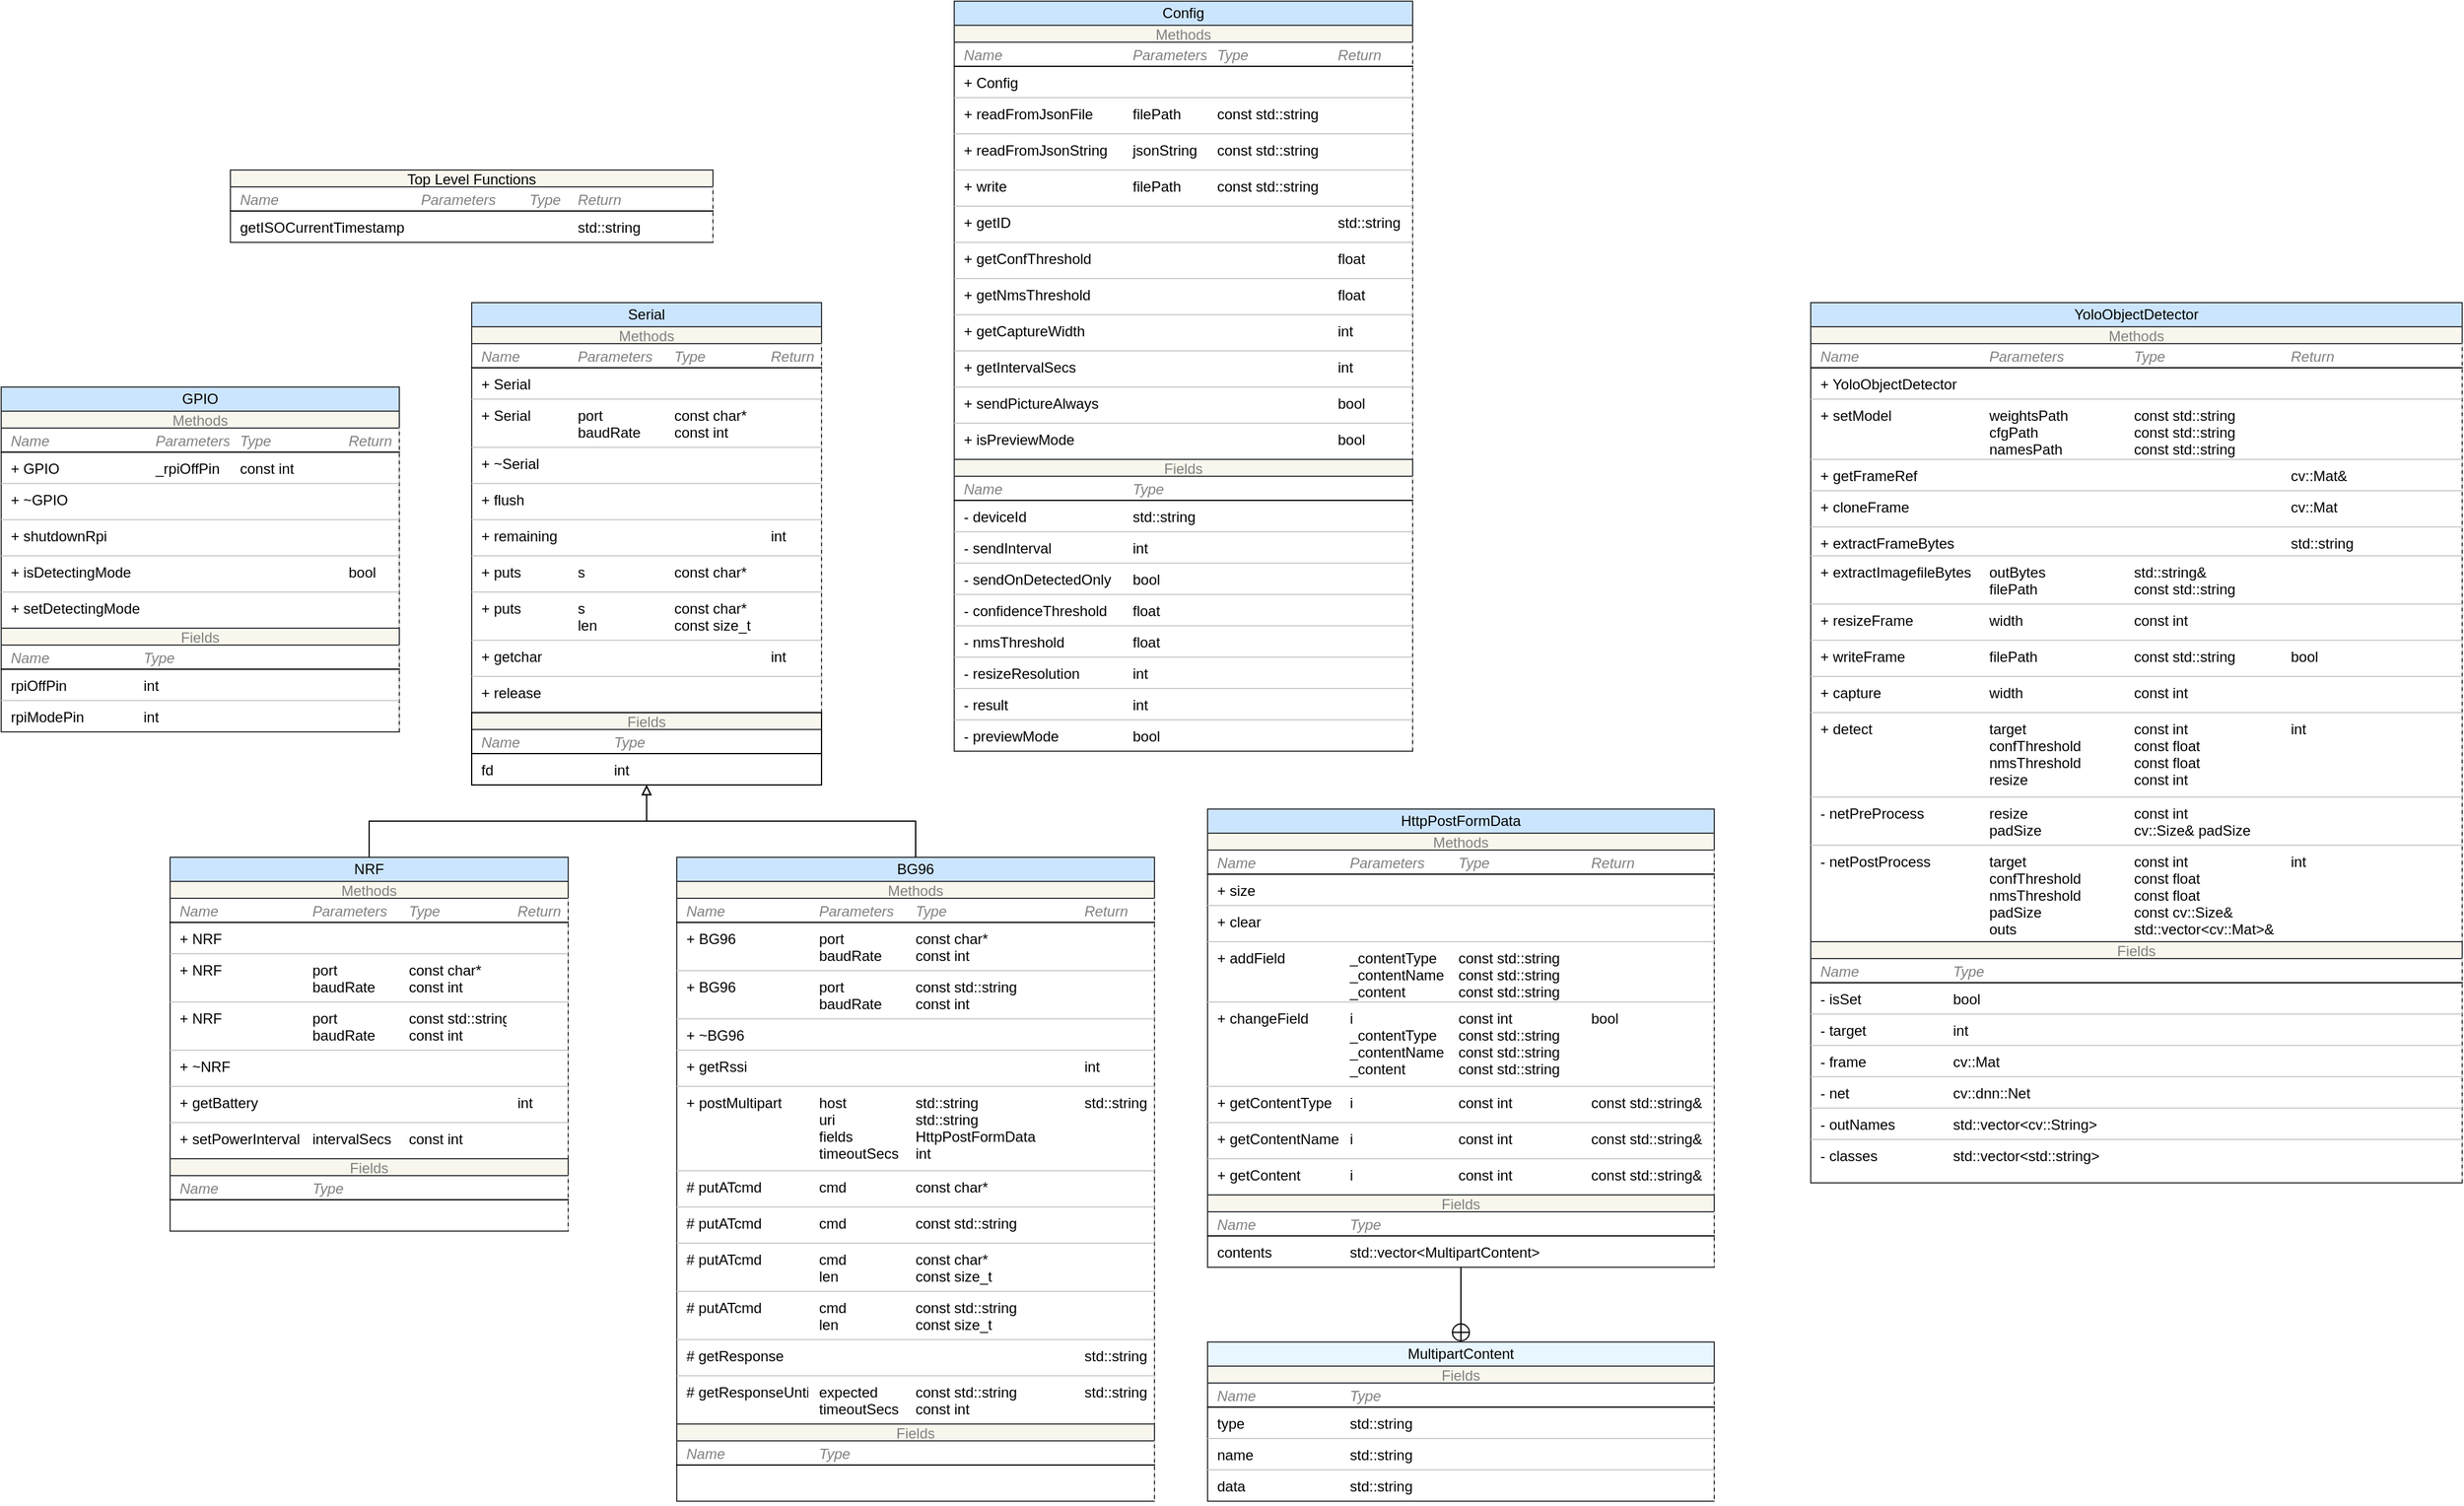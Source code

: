 <mxfile version="14.4.3" type="device"><diagram id="C5RBs43oDa-KdzZeNtuy" name="Page-1"><mxGraphModel dx="3292" dy="2025" grid="1" gridSize="10" guides="1" tooltips="1" connect="1" arrows="1" fold="1" page="1" pageScale="1" pageWidth="827" pageHeight="1169" math="0" shadow="0"><root><mxCell id="WIyWlLk6GJQsqaUBKTNV-0"/><mxCell id="WIyWlLk6GJQsqaUBKTNV-1" parent="WIyWlLk6GJQsqaUBKTNV-0"/><mxCell id="iMHYXPtISh401mr9QCSJ-436" value="" style="group" parent="WIyWlLk6GJQsqaUBKTNV-1" vertex="1" connectable="0"><mxGeometry x="-1020" y="-90" width="396" height="534" as="geometry"/></mxCell><mxCell id="iMHYXPtISh401mr9QCSJ-9" value="Methods" style="shape=table;startSize=14;container=1;collapsible=1;childLayout=tableLayout;fixedRows=1;rowLines=1;fontStyle=0;align=center;resizeLast=1;columnLines=0;separatorColor=#CCCCCC;fillColor=#f9f7ed;strokeColor=#36393d;swimlaneFillColor=#ffffff;fontColor=#808080;" parent="iMHYXPtISh401mr9QCSJ-436" vertex="1"><mxGeometry y="20" width="396" height="450" as="geometry"><mxRectangle x="-210" y="-50" width="60" height="30" as="alternateBounds"/></mxGeometry></mxCell><mxCell id="iMHYXPtISh401mr9QCSJ-13" value="" style="shape=partialRectangle;collapsible=0;dropTarget=0;pointerEvents=0;fillColor=none;top=0;left=0;bottom=1;right=0;points=[[0,0.5],[1,0.5]];portConstraint=eastwest;" parent="iMHYXPtISh401mr9QCSJ-9" vertex="1"><mxGeometry y="14" width="396" height="20" as="geometry"/></mxCell><mxCell id="iMHYXPtISh401mr9QCSJ-15" value="Name" style="shape=partialRectangle;connectable=0;fillColor=none;top=0;left=0;bottom=0;right=0;align=left;spacingLeft=6;fontStyle=2;overflow=hidden;fontColor=#808080;" parent="iMHYXPtISh401mr9QCSJ-13" vertex="1"><mxGeometry width="110" height="20" as="geometry"/></mxCell><mxCell id="iMHYXPtISh401mr9QCSJ-61" value="Parameters" style="shape=partialRectangle;connectable=0;fillColor=none;top=0;left=0;bottom=0;right=0;align=left;spacingLeft=6;fontStyle=2;overflow=hidden;strokeColor=none;fontColor=#808080;" parent="iMHYXPtISh401mr9QCSJ-13" vertex="1"><mxGeometry x="110" width="80" height="20" as="geometry"/></mxCell><mxCell id="iMHYXPtISh401mr9QCSJ-98" value="Type" style="shape=partialRectangle;connectable=0;fillColor=none;top=0;left=0;bottom=0;right=0;align=left;spacingLeft=6;fontStyle=2;overflow=hidden;strokeColor=none;fontColor=#808080;" parent="iMHYXPtISh401mr9QCSJ-13" vertex="1"><mxGeometry x="190" width="140" height="20" as="geometry"/></mxCell><mxCell id="iMHYXPtISh401mr9QCSJ-65" value="Return" style="shape=partialRectangle;connectable=0;fillColor=none;top=0;left=0;bottom=0;right=0;align=left;spacingLeft=6;fontStyle=2;overflow=hidden;fontColor=#808080;" parent="iMHYXPtISh401mr9QCSJ-13" vertex="1"><mxGeometry x="330" width="66" height="20" as="geometry"/></mxCell><mxCell id="iMHYXPtISh401mr9QCSJ-16" value="" style="shape=partialRectangle;collapsible=0;dropTarget=0;pointerEvents=0;fillColor=none;top=0;left=0;bottom=0;right=0;points=[[0,0.5],[1,0.5]];portConstraint=eastwest;" parent="iMHYXPtISh401mr9QCSJ-9" vertex="1"><mxGeometry y="34" width="396" height="40" as="geometry"/></mxCell><mxCell id="iMHYXPtISh401mr9QCSJ-18" value="+ BG96" style="shape=partialRectangle;connectable=0;fillColor=none;top=0;left=0;bottom=0;right=0;align=left;spacingLeft=6;overflow=hidden;verticalAlign=top;" parent="iMHYXPtISh401mr9QCSJ-16" vertex="1"><mxGeometry width="110" height="40" as="geometry"/></mxCell><mxCell id="iMHYXPtISh401mr9QCSJ-62" value="port&#10;baudRate" style="shape=partialRectangle;connectable=0;top=0;left=0;bottom=0;right=0;align=left;spacingLeft=6;overflow=hidden;verticalAlign=top;labelBorderColor=none;strokeColor=none;fillColor=none;" parent="iMHYXPtISh401mr9QCSJ-16" vertex="1"><mxGeometry x="110" width="80" height="40" as="geometry"/></mxCell><mxCell id="iMHYXPtISh401mr9QCSJ-99" value="const char*&#10;const int" style="shape=partialRectangle;connectable=0;top=0;left=0;bottom=0;right=0;align=left;spacingLeft=6;overflow=hidden;verticalAlign=top;labelBorderColor=none;strokeColor=none;fillColor=none;" parent="iMHYXPtISh401mr9QCSJ-16" vertex="1"><mxGeometry x="190" width="140" height="40" as="geometry"/></mxCell><mxCell id="iMHYXPtISh401mr9QCSJ-66" style="shape=partialRectangle;connectable=0;fillColor=none;top=0;left=0;bottom=0;right=0;align=left;spacingLeft=6;overflow=hidden;verticalAlign=top;" parent="iMHYXPtISh401mr9QCSJ-16" vertex="1"><mxGeometry x="330" width="66" height="40" as="geometry"/></mxCell><mxCell id="iMHYXPtISh401mr9QCSJ-93" value="" style="shape=partialRectangle;collapsible=0;dropTarget=0;pointerEvents=0;fillColor=none;top=0;left=0;bottom=0;right=0;points=[[0,0.5],[1,0.5]];portConstraint=eastwest;" parent="iMHYXPtISh401mr9QCSJ-9" vertex="1"><mxGeometry y="74" width="396" height="40" as="geometry"/></mxCell><mxCell id="iMHYXPtISh401mr9QCSJ-95" value="+ BG96" style="shape=partialRectangle;connectable=0;fillColor=none;top=0;left=0;bottom=0;right=0;align=left;spacingLeft=6;overflow=hidden;verticalAlign=top;" parent="iMHYXPtISh401mr9QCSJ-93" vertex="1"><mxGeometry width="110" height="40" as="geometry"/></mxCell><mxCell id="iMHYXPtISh401mr9QCSJ-96" value="port&#10;baudRate" style="shape=partialRectangle;connectable=0;fillColor=none;top=0;left=0;bottom=0;right=0;align=left;spacingLeft=6;overflow=hidden;verticalAlign=top;strokeColor=none;" parent="iMHYXPtISh401mr9QCSJ-93" vertex="1"><mxGeometry x="110" width="80" height="40" as="geometry"/></mxCell><mxCell id="iMHYXPtISh401mr9QCSJ-100" value="const std::string&#10;const int" style="shape=partialRectangle;connectable=0;fillColor=none;top=0;left=0;bottom=0;right=0;align=left;spacingLeft=6;overflow=hidden;verticalAlign=top;strokeColor=none;" parent="iMHYXPtISh401mr9QCSJ-93" vertex="1"><mxGeometry x="190" width="140" height="40" as="geometry"/></mxCell><mxCell id="iMHYXPtISh401mr9QCSJ-97" style="shape=partialRectangle;connectable=0;fillColor=none;top=0;left=0;bottom=0;right=0;align=left;spacingLeft=6;overflow=hidden;verticalAlign=top;" parent="iMHYXPtISh401mr9QCSJ-93" vertex="1"><mxGeometry x="330" width="66" height="40" as="geometry"/></mxCell><mxCell id="iMHYXPtISh401mr9QCSJ-126" value="" style="shape=partialRectangle;collapsible=0;dropTarget=0;pointerEvents=0;fillColor=none;top=0;left=0;bottom=0;right=0;points=[[0,0.5],[1,0.5]];portConstraint=eastwest;" parent="iMHYXPtISh401mr9QCSJ-9" vertex="1"><mxGeometry y="114" width="396" height="26" as="geometry"/></mxCell><mxCell id="iMHYXPtISh401mr9QCSJ-127" value="+ ~BG96" style="shape=partialRectangle;connectable=0;fillColor=none;top=0;left=0;bottom=0;right=0;align=left;spacingLeft=6;overflow=hidden;verticalAlign=top;" parent="iMHYXPtISh401mr9QCSJ-126" vertex="1"><mxGeometry width="110" height="26" as="geometry"/></mxCell><mxCell id="iMHYXPtISh401mr9QCSJ-128" value="" style="shape=partialRectangle;connectable=0;fillColor=none;top=0;left=0;bottom=0;right=0;align=left;spacingLeft=6;overflow=hidden;verticalAlign=top;strokeColor=none;" parent="iMHYXPtISh401mr9QCSJ-126" vertex="1"><mxGeometry x="110" width="80" height="26" as="geometry"/></mxCell><mxCell id="iMHYXPtISh401mr9QCSJ-129" value="" style="shape=partialRectangle;connectable=0;fillColor=none;top=0;left=0;bottom=0;right=0;align=left;spacingLeft=6;overflow=hidden;verticalAlign=top;strokeColor=none;" parent="iMHYXPtISh401mr9QCSJ-126" vertex="1"><mxGeometry x="190" width="140" height="26" as="geometry"/></mxCell><mxCell id="iMHYXPtISh401mr9QCSJ-130" style="shape=partialRectangle;connectable=0;fillColor=none;top=0;left=0;bottom=0;right=0;align=left;spacingLeft=6;overflow=hidden;verticalAlign=top;" parent="iMHYXPtISh401mr9QCSJ-126" vertex="1"><mxGeometry x="330" width="66" height="26" as="geometry"/></mxCell><mxCell id="iMHYXPtISh401mr9QCSJ-132" value="" style="shape=partialRectangle;collapsible=0;dropTarget=0;pointerEvents=0;fillColor=none;top=0;left=0;bottom=0;right=0;points=[[0,0.5],[1,0.5]];portConstraint=eastwest;" parent="iMHYXPtISh401mr9QCSJ-9" vertex="1"><mxGeometry y="140" width="396" height="30" as="geometry"/></mxCell><mxCell id="iMHYXPtISh401mr9QCSJ-133" value="+ getRssi" style="shape=partialRectangle;connectable=0;fillColor=none;top=0;left=0;bottom=0;right=0;align=left;spacingLeft=6;overflow=hidden;verticalAlign=top;" parent="iMHYXPtISh401mr9QCSJ-132" vertex="1"><mxGeometry width="110" height="30" as="geometry"/></mxCell><mxCell id="iMHYXPtISh401mr9QCSJ-134" value="" style="shape=partialRectangle;connectable=0;fillColor=none;top=0;left=0;bottom=0;right=0;align=left;spacingLeft=6;overflow=hidden;verticalAlign=top;strokeColor=none;" parent="iMHYXPtISh401mr9QCSJ-132" vertex="1"><mxGeometry x="110" width="80" height="30" as="geometry"/></mxCell><mxCell id="iMHYXPtISh401mr9QCSJ-135" value="" style="shape=partialRectangle;connectable=0;fillColor=none;top=0;left=0;bottom=0;right=0;align=left;spacingLeft=6;overflow=hidden;verticalAlign=top;strokeColor=none;" parent="iMHYXPtISh401mr9QCSJ-132" vertex="1"><mxGeometry x="190" width="140" height="30" as="geometry"/></mxCell><mxCell id="iMHYXPtISh401mr9QCSJ-136" value="int" style="shape=partialRectangle;connectable=0;fillColor=none;top=0;left=0;bottom=0;right=0;align=left;spacingLeft=6;overflow=hidden;verticalAlign=top;" parent="iMHYXPtISh401mr9QCSJ-132" vertex="1"><mxGeometry x="330" width="66" height="30" as="geometry"/></mxCell><mxCell id="iMHYXPtISh401mr9QCSJ-138" value="" style="shape=partialRectangle;collapsible=0;dropTarget=0;pointerEvents=0;fillColor=none;top=0;left=0;bottom=0;right=0;points=[[0,0.5],[1,0.5]];portConstraint=eastwest;" parent="iMHYXPtISh401mr9QCSJ-9" vertex="1"><mxGeometry y="170" width="396" height="70" as="geometry"/></mxCell><mxCell id="iMHYXPtISh401mr9QCSJ-139" value="+ postMultipart" style="shape=partialRectangle;connectable=0;fillColor=none;top=0;left=0;bottom=0;right=0;align=left;spacingLeft=6;overflow=hidden;verticalAlign=top;" parent="iMHYXPtISh401mr9QCSJ-138" vertex="1"><mxGeometry width="110" height="70" as="geometry"/></mxCell><mxCell id="iMHYXPtISh401mr9QCSJ-140" value="host&#10;uri&#10;fields&#10;timeoutSecs" style="shape=partialRectangle;connectable=0;fillColor=none;top=0;left=0;bottom=0;right=0;align=left;spacingLeft=6;overflow=hidden;verticalAlign=top;strokeColor=none;" parent="iMHYXPtISh401mr9QCSJ-138" vertex="1"><mxGeometry x="110" width="80" height="70" as="geometry"/></mxCell><mxCell id="iMHYXPtISh401mr9QCSJ-141" value="std::string&#10;std::string&#10;HttpPostFormData&#10;int" style="shape=partialRectangle;connectable=0;fillColor=none;top=0;left=0;bottom=0;right=0;align=left;spacingLeft=6;overflow=hidden;verticalAlign=top;strokeColor=none;" parent="iMHYXPtISh401mr9QCSJ-138" vertex="1"><mxGeometry x="190" width="140" height="70" as="geometry"/></mxCell><mxCell id="iMHYXPtISh401mr9QCSJ-142" value="std::string" style="shape=partialRectangle;connectable=0;fillColor=none;top=0;left=0;bottom=0;right=0;align=left;spacingLeft=6;overflow=hidden;verticalAlign=top;" parent="iMHYXPtISh401mr9QCSJ-138" vertex="1"><mxGeometry x="330" width="66" height="70" as="geometry"/></mxCell><mxCell id="iMHYXPtISh401mr9QCSJ-144" value="" style="shape=partialRectangle;collapsible=0;dropTarget=0;pointerEvents=0;fillColor=none;top=0;left=0;bottom=0;right=0;points=[[0,0.5],[1,0.5]];portConstraint=eastwest;" parent="iMHYXPtISh401mr9QCSJ-9" vertex="1"><mxGeometry y="240" width="396" height="30" as="geometry"/></mxCell><mxCell id="iMHYXPtISh401mr9QCSJ-145" value="# putATcmd" style="shape=partialRectangle;connectable=0;fillColor=none;top=0;left=0;bottom=0;right=0;align=left;spacingLeft=6;overflow=hidden;verticalAlign=top;" parent="iMHYXPtISh401mr9QCSJ-144" vertex="1"><mxGeometry width="110" height="30" as="geometry"/></mxCell><mxCell id="iMHYXPtISh401mr9QCSJ-146" value="cmd" style="shape=partialRectangle;connectable=0;fillColor=none;top=0;left=0;bottom=0;right=0;align=left;spacingLeft=6;overflow=hidden;verticalAlign=top;strokeColor=none;" parent="iMHYXPtISh401mr9QCSJ-144" vertex="1"><mxGeometry x="110" width="80" height="30" as="geometry"/></mxCell><mxCell id="iMHYXPtISh401mr9QCSJ-147" value="const char*" style="shape=partialRectangle;connectable=0;fillColor=none;top=0;left=0;bottom=0;right=0;align=left;spacingLeft=6;overflow=hidden;verticalAlign=top;strokeColor=none;" parent="iMHYXPtISh401mr9QCSJ-144" vertex="1"><mxGeometry x="190" width="140" height="30" as="geometry"/></mxCell><mxCell id="iMHYXPtISh401mr9QCSJ-148" style="shape=partialRectangle;connectable=0;fillColor=none;top=0;left=0;bottom=0;right=0;align=left;spacingLeft=6;overflow=hidden;verticalAlign=top;" parent="iMHYXPtISh401mr9QCSJ-144" vertex="1"><mxGeometry x="330" width="66" height="30" as="geometry"/></mxCell><mxCell id="iMHYXPtISh401mr9QCSJ-180" value="" style="shape=partialRectangle;collapsible=0;dropTarget=0;pointerEvents=0;fillColor=none;top=0;left=0;bottom=0;right=0;points=[[0,0.5],[1,0.5]];portConstraint=eastwest;" parent="iMHYXPtISh401mr9QCSJ-9" vertex="1"><mxGeometry y="270" width="396" height="30" as="geometry"/></mxCell><mxCell id="iMHYXPtISh401mr9QCSJ-181" value="# putATcmd" style="shape=partialRectangle;connectable=0;fillColor=none;top=0;left=0;bottom=0;right=0;align=left;spacingLeft=6;overflow=hidden;verticalAlign=top;" parent="iMHYXPtISh401mr9QCSJ-180" vertex="1"><mxGeometry width="110" height="30" as="geometry"/></mxCell><mxCell id="iMHYXPtISh401mr9QCSJ-182" value="cmd" style="shape=partialRectangle;connectable=0;fillColor=none;top=0;left=0;bottom=0;right=0;align=left;spacingLeft=6;overflow=hidden;verticalAlign=top;strokeColor=none;" parent="iMHYXPtISh401mr9QCSJ-180" vertex="1"><mxGeometry x="110" width="80" height="30" as="geometry"/></mxCell><mxCell id="iMHYXPtISh401mr9QCSJ-183" value="const std::string" style="shape=partialRectangle;connectable=0;fillColor=none;top=0;left=0;bottom=0;right=0;align=left;spacingLeft=6;overflow=hidden;verticalAlign=top;strokeColor=none;" parent="iMHYXPtISh401mr9QCSJ-180" vertex="1"><mxGeometry x="190" width="140" height="30" as="geometry"/></mxCell><mxCell id="iMHYXPtISh401mr9QCSJ-184" style="shape=partialRectangle;connectable=0;fillColor=none;top=0;left=0;bottom=0;right=0;align=left;spacingLeft=6;overflow=hidden;verticalAlign=top;" parent="iMHYXPtISh401mr9QCSJ-180" vertex="1"><mxGeometry x="330" width="66" height="30" as="geometry"/></mxCell><mxCell id="iMHYXPtISh401mr9QCSJ-185" value="" style="shape=partialRectangle;collapsible=0;dropTarget=0;pointerEvents=0;fillColor=none;top=0;left=0;bottom=0;right=0;points=[[0,0.5],[1,0.5]];portConstraint=eastwest;" parent="iMHYXPtISh401mr9QCSJ-9" vertex="1"><mxGeometry y="300" width="396" height="40" as="geometry"/></mxCell><mxCell id="iMHYXPtISh401mr9QCSJ-186" value="# putATcmd" style="shape=partialRectangle;connectable=0;fillColor=none;top=0;left=0;bottom=0;right=0;align=left;spacingLeft=6;overflow=hidden;verticalAlign=top;" parent="iMHYXPtISh401mr9QCSJ-185" vertex="1"><mxGeometry width="110" height="40" as="geometry"/></mxCell><mxCell id="iMHYXPtISh401mr9QCSJ-187" value="cmd&#10;len" style="shape=partialRectangle;connectable=0;fillColor=none;top=0;left=0;bottom=0;right=0;align=left;spacingLeft=6;overflow=hidden;verticalAlign=top;strokeColor=none;" parent="iMHYXPtISh401mr9QCSJ-185" vertex="1"><mxGeometry x="110" width="80" height="40" as="geometry"/></mxCell><mxCell id="iMHYXPtISh401mr9QCSJ-188" value="const char*&#10;const size_t" style="shape=partialRectangle;connectable=0;fillColor=none;top=0;left=0;bottom=0;right=0;align=left;spacingLeft=6;overflow=hidden;verticalAlign=top;strokeColor=none;" parent="iMHYXPtISh401mr9QCSJ-185" vertex="1"><mxGeometry x="190" width="140" height="40" as="geometry"/></mxCell><mxCell id="iMHYXPtISh401mr9QCSJ-189" style="shape=partialRectangle;connectable=0;fillColor=none;top=0;left=0;bottom=0;right=0;align=left;spacingLeft=6;overflow=hidden;verticalAlign=top;" parent="iMHYXPtISh401mr9QCSJ-185" vertex="1"><mxGeometry x="330" width="66" height="40" as="geometry"/></mxCell><mxCell id="iMHYXPtISh401mr9QCSJ-190" value="" style="shape=partialRectangle;collapsible=0;dropTarget=0;pointerEvents=0;fillColor=none;top=0;left=0;bottom=0;right=0;points=[[0,0.5],[1,0.5]];portConstraint=eastwest;" parent="iMHYXPtISh401mr9QCSJ-9" vertex="1"><mxGeometry y="340" width="396" height="40" as="geometry"/></mxCell><mxCell id="iMHYXPtISh401mr9QCSJ-191" value="# putATcmd" style="shape=partialRectangle;connectable=0;fillColor=none;top=0;left=0;bottom=0;right=0;align=left;spacingLeft=6;overflow=hidden;verticalAlign=top;" parent="iMHYXPtISh401mr9QCSJ-190" vertex="1"><mxGeometry width="110" height="40" as="geometry"/></mxCell><mxCell id="iMHYXPtISh401mr9QCSJ-192" value="cmd&#10;len" style="shape=partialRectangle;connectable=0;fillColor=none;top=0;left=0;bottom=0;right=0;align=left;spacingLeft=6;overflow=hidden;verticalAlign=top;strokeColor=none;" parent="iMHYXPtISh401mr9QCSJ-190" vertex="1"><mxGeometry x="110" width="80" height="40" as="geometry"/></mxCell><mxCell id="iMHYXPtISh401mr9QCSJ-193" value="const std::string&#10;const size_t" style="shape=partialRectangle;connectable=0;fillColor=none;top=0;left=0;bottom=0;right=0;align=left;spacingLeft=6;overflow=hidden;verticalAlign=top;strokeColor=none;" parent="iMHYXPtISh401mr9QCSJ-190" vertex="1"><mxGeometry x="190" width="140" height="40" as="geometry"/></mxCell><mxCell id="iMHYXPtISh401mr9QCSJ-194" style="shape=partialRectangle;connectable=0;fillColor=none;top=0;left=0;bottom=0;right=0;align=left;spacingLeft=6;overflow=hidden;verticalAlign=top;" parent="iMHYXPtISh401mr9QCSJ-190" vertex="1"><mxGeometry x="330" width="66" height="40" as="geometry"/></mxCell><mxCell id="iMHYXPtISh401mr9QCSJ-195" value="" style="shape=partialRectangle;collapsible=0;dropTarget=0;pointerEvents=0;fillColor=none;top=0;left=0;bottom=0;right=0;points=[[0,0.5],[1,0.5]];portConstraint=eastwest;" parent="iMHYXPtISh401mr9QCSJ-9" vertex="1"><mxGeometry y="380" width="396" height="30" as="geometry"/></mxCell><mxCell id="iMHYXPtISh401mr9QCSJ-196" value="# getResponse" style="shape=partialRectangle;connectable=0;fillColor=none;top=0;left=0;bottom=0;right=0;align=left;spacingLeft=6;overflow=hidden;verticalAlign=top;" parent="iMHYXPtISh401mr9QCSJ-195" vertex="1"><mxGeometry width="110" height="30" as="geometry"/></mxCell><mxCell id="iMHYXPtISh401mr9QCSJ-197" value="" style="shape=partialRectangle;connectable=0;fillColor=none;top=0;left=0;bottom=0;right=0;align=left;spacingLeft=6;overflow=hidden;verticalAlign=top;strokeColor=none;" parent="iMHYXPtISh401mr9QCSJ-195" vertex="1"><mxGeometry x="110" width="80" height="30" as="geometry"/></mxCell><mxCell id="iMHYXPtISh401mr9QCSJ-198" value="" style="shape=partialRectangle;connectable=0;fillColor=none;top=0;left=0;bottom=0;right=0;align=left;spacingLeft=6;overflow=hidden;verticalAlign=top;strokeColor=none;" parent="iMHYXPtISh401mr9QCSJ-195" vertex="1"><mxGeometry x="190" width="140" height="30" as="geometry"/></mxCell><mxCell id="iMHYXPtISh401mr9QCSJ-199" value="std::string" style="shape=partialRectangle;connectable=0;fillColor=none;top=0;left=0;bottom=0;right=0;align=left;spacingLeft=6;overflow=hidden;verticalAlign=top;" parent="iMHYXPtISh401mr9QCSJ-195" vertex="1"><mxGeometry x="330" width="66" height="30" as="geometry"/></mxCell><mxCell id="iMHYXPtISh401mr9QCSJ-200" value="" style="shape=partialRectangle;collapsible=0;dropTarget=0;pointerEvents=0;fillColor=none;top=0;left=0;bottom=0;right=0;points=[[0,0.5],[1,0.5]];portConstraint=eastwest;" parent="iMHYXPtISh401mr9QCSJ-9" vertex="1"><mxGeometry y="410" width="396" height="40" as="geometry"/></mxCell><mxCell id="iMHYXPtISh401mr9QCSJ-201" value="# getResponseUntil" style="shape=partialRectangle;connectable=0;fillColor=none;top=0;left=0;bottom=0;right=0;align=left;spacingLeft=6;overflow=hidden;verticalAlign=top;" parent="iMHYXPtISh401mr9QCSJ-200" vertex="1"><mxGeometry width="110" height="40" as="geometry"/></mxCell><mxCell id="iMHYXPtISh401mr9QCSJ-202" value="expected&#10;timeoutSecs" style="shape=partialRectangle;connectable=0;fillColor=none;top=0;left=0;bottom=0;right=0;align=left;spacingLeft=6;overflow=hidden;verticalAlign=top;strokeColor=none;" parent="iMHYXPtISh401mr9QCSJ-200" vertex="1"><mxGeometry x="110" width="80" height="40" as="geometry"/></mxCell><mxCell id="iMHYXPtISh401mr9QCSJ-203" value="const std::string&#10;const int" style="shape=partialRectangle;connectable=0;fillColor=none;top=0;left=0;bottom=0;right=0;align=left;spacingLeft=6;overflow=hidden;verticalAlign=top;strokeColor=none;" parent="iMHYXPtISh401mr9QCSJ-200" vertex="1"><mxGeometry x="190" width="140" height="40" as="geometry"/></mxCell><mxCell id="iMHYXPtISh401mr9QCSJ-204" value="std::string" style="shape=partialRectangle;connectable=0;fillColor=none;top=0;left=0;bottom=0;right=0;align=left;spacingLeft=6;overflow=hidden;verticalAlign=top;" parent="iMHYXPtISh401mr9QCSJ-200" vertex="1"><mxGeometry x="330" width="66" height="40" as="geometry"/></mxCell><mxCell id="iMHYXPtISh401mr9QCSJ-210" value="Fields" style="shape=table;startSize=14;container=1;collapsible=1;childLayout=tableLayout;fixedRows=1;rowLines=1;fontStyle=0;align=center;resizeLast=1;columnLines=0;separatorColor=#CCCCCC;fillColor=#f9f7ed;strokeColor=#36393d;swimlaneFillColor=#ffffff;fontColor=#808080;" parent="iMHYXPtISh401mr9QCSJ-436" vertex="1"><mxGeometry y="470" width="396" height="64" as="geometry"><mxRectangle x="-210" y="-50" width="60" height="30" as="alternateBounds"/></mxGeometry></mxCell><mxCell id="iMHYXPtISh401mr9QCSJ-211" value="" style="shape=partialRectangle;collapsible=0;dropTarget=0;pointerEvents=0;fillColor=none;top=0;left=0;bottom=1;right=0;points=[[0,0.5],[1,0.5]];portConstraint=eastwest;" parent="iMHYXPtISh401mr9QCSJ-210" vertex="1"><mxGeometry y="14" width="396" height="20" as="geometry"/></mxCell><mxCell id="iMHYXPtISh401mr9QCSJ-212" value="Name" style="shape=partialRectangle;connectable=0;fillColor=none;top=0;left=0;bottom=0;right=0;align=left;spacingLeft=6;fontStyle=2;overflow=hidden;fontColor=#808080;" parent="iMHYXPtISh401mr9QCSJ-211" vertex="1"><mxGeometry width="110" height="20" as="geometry"/></mxCell><mxCell id="iMHYXPtISh401mr9QCSJ-214" value="Type" style="shape=partialRectangle;connectable=0;fillColor=none;top=0;left=0;bottom=0;right=0;align=left;spacingLeft=6;fontStyle=2;overflow=hidden;strokeColor=none;fontColor=#808080;" parent="iMHYXPtISh401mr9QCSJ-211" vertex="1"><mxGeometry x="110" width="286" height="20" as="geometry"/></mxCell><mxCell id="iMHYXPtISh401mr9QCSJ-216" value="" style="shape=partialRectangle;collapsible=0;dropTarget=0;pointerEvents=0;fillColor=none;top=0;left=0;bottom=0;right=0;points=[[0,0.5],[1,0.5]];portConstraint=eastwest;" parent="iMHYXPtISh401mr9QCSJ-210" vertex="1"><mxGeometry y="34" width="396" height="20" as="geometry"/></mxCell><mxCell id="iMHYXPtISh401mr9QCSJ-217" value="" style="shape=partialRectangle;connectable=0;fillColor=none;top=0;left=0;bottom=0;right=0;align=left;spacingLeft=6;overflow=hidden;verticalAlign=top;" parent="iMHYXPtISh401mr9QCSJ-216" vertex="1"><mxGeometry width="110" height="20" as="geometry"/></mxCell><mxCell id="iMHYXPtISh401mr9QCSJ-219" value="" style="shape=partialRectangle;connectable=0;top=0;left=0;bottom=0;right=0;align=left;spacingLeft=6;overflow=hidden;verticalAlign=top;labelBorderColor=none;strokeColor=none;fillColor=none;" parent="iMHYXPtISh401mr9QCSJ-216" vertex="1"><mxGeometry x="110" width="286" height="20" as="geometry"/></mxCell><mxCell id="iMHYXPtISh401mr9QCSJ-345" value="BG96" style="whiteSpace=wrap;html=1;align=center;strokeColor=#36393d;fillColor=#cce5ff;" parent="iMHYXPtISh401mr9QCSJ-436" vertex="1"><mxGeometry width="396" height="20" as="geometry"/></mxCell><mxCell id="iMHYXPtISh401mr9QCSJ-437" value="" style="group" parent="WIyWlLk6GJQsqaUBKTNV-1" vertex="1" connectable="0"><mxGeometry x="-580" y="-130" width="420" height="380" as="geometry"/></mxCell><mxCell id="iMHYXPtISh401mr9QCSJ-348" value="Methods" style="shape=table;startSize=14;container=1;collapsible=1;childLayout=tableLayout;fixedRows=1;rowLines=1;fontStyle=0;align=center;resizeLast=1;columnLines=0;separatorColor=#CCCCCC;fillColor=#f9f7ed;strokeColor=#36393d;swimlaneFillColor=#ffffff;fontColor=#808080;" parent="iMHYXPtISh401mr9QCSJ-437" vertex="1"><mxGeometry y="20" width="420" height="300" as="geometry"><mxRectangle x="-210" y="-50" width="60" height="30" as="alternateBounds"/></mxGeometry></mxCell><mxCell id="iMHYXPtISh401mr9QCSJ-349" value="" style="shape=partialRectangle;collapsible=0;dropTarget=0;pointerEvents=0;fillColor=none;top=0;left=0;bottom=1;right=0;points=[[0,0.5],[1,0.5]];portConstraint=eastwest;" parent="iMHYXPtISh401mr9QCSJ-348" vertex="1"><mxGeometry y="14" width="420" height="20" as="geometry"/></mxCell><mxCell id="iMHYXPtISh401mr9QCSJ-350" value="Name" style="shape=partialRectangle;connectable=0;fillColor=none;top=0;left=0;bottom=0;right=0;align=left;spacingLeft=6;fontStyle=2;overflow=hidden;fontColor=#808080;" parent="iMHYXPtISh401mr9QCSJ-349" vertex="1"><mxGeometry width="110" height="20" as="geometry"/></mxCell><mxCell id="iMHYXPtISh401mr9QCSJ-351" value="Parameters" style="shape=partialRectangle;connectable=0;fillColor=none;top=0;left=0;bottom=0;right=0;align=left;spacingLeft=6;fontStyle=2;overflow=hidden;strokeColor=none;fontColor=#808080;" parent="iMHYXPtISh401mr9QCSJ-349" vertex="1"><mxGeometry x="110" width="90" height="20" as="geometry"/></mxCell><mxCell id="iMHYXPtISh401mr9QCSJ-352" value="Type" style="shape=partialRectangle;connectable=0;fillColor=none;top=0;left=0;bottom=0;right=0;align=left;spacingLeft=6;fontStyle=2;overflow=hidden;strokeColor=none;fontColor=#808080;" parent="iMHYXPtISh401mr9QCSJ-349" vertex="1"><mxGeometry x="200" width="110" height="20" as="geometry"/></mxCell><mxCell id="iMHYXPtISh401mr9QCSJ-353" value="Return" style="shape=partialRectangle;connectable=0;fillColor=none;top=0;left=0;bottom=0;right=0;align=left;spacingLeft=6;fontStyle=2;overflow=hidden;fontColor=#808080;" parent="iMHYXPtISh401mr9QCSJ-349" vertex="1"><mxGeometry x="310" width="110" height="20" as="geometry"/></mxCell><mxCell id="iMHYXPtISh401mr9QCSJ-354" value="" style="shape=partialRectangle;collapsible=0;dropTarget=0;pointerEvents=0;fillColor=none;top=0;left=0;bottom=0;right=0;points=[[0,0.5],[1,0.5]];portConstraint=eastwest;" parent="iMHYXPtISh401mr9QCSJ-348" vertex="1"><mxGeometry y="34" width="420" height="26" as="geometry"/></mxCell><mxCell id="iMHYXPtISh401mr9QCSJ-355" value="+ size" style="shape=partialRectangle;connectable=0;fillColor=none;top=0;left=0;bottom=0;right=0;align=left;spacingLeft=6;overflow=hidden;verticalAlign=top;" parent="iMHYXPtISh401mr9QCSJ-354" vertex="1"><mxGeometry width="110" height="26" as="geometry"/></mxCell><mxCell id="iMHYXPtISh401mr9QCSJ-356" value="" style="shape=partialRectangle;connectable=0;top=0;left=0;bottom=0;right=0;align=left;spacingLeft=6;overflow=hidden;verticalAlign=top;labelBorderColor=none;strokeColor=none;fillColor=none;" parent="iMHYXPtISh401mr9QCSJ-354" vertex="1"><mxGeometry x="110" width="90" height="26" as="geometry"/></mxCell><mxCell id="iMHYXPtISh401mr9QCSJ-357" value="" style="shape=partialRectangle;connectable=0;top=0;left=0;bottom=0;right=0;align=left;spacingLeft=6;overflow=hidden;verticalAlign=top;labelBorderColor=none;strokeColor=none;fillColor=none;" parent="iMHYXPtISh401mr9QCSJ-354" vertex="1"><mxGeometry x="200" width="110" height="26" as="geometry"/></mxCell><mxCell id="iMHYXPtISh401mr9QCSJ-358" style="shape=partialRectangle;connectable=0;fillColor=none;top=0;left=0;bottom=0;right=0;align=left;spacingLeft=6;overflow=hidden;verticalAlign=top;" parent="iMHYXPtISh401mr9QCSJ-354" vertex="1"><mxGeometry x="310" width="110" height="26" as="geometry"/></mxCell><mxCell id="iMHYXPtISh401mr9QCSJ-359" value="" style="shape=partialRectangle;collapsible=0;dropTarget=0;pointerEvents=0;fillColor=none;top=0;left=0;bottom=0;right=0;points=[[0,0.5],[1,0.5]];portConstraint=eastwest;" parent="iMHYXPtISh401mr9QCSJ-348" vertex="1"><mxGeometry y="60" width="420" height="30" as="geometry"/></mxCell><mxCell id="iMHYXPtISh401mr9QCSJ-360" value="+ clear" style="shape=partialRectangle;connectable=0;fillColor=none;top=0;left=0;bottom=0;right=0;align=left;spacingLeft=6;overflow=hidden;verticalAlign=top;" parent="iMHYXPtISh401mr9QCSJ-359" vertex="1"><mxGeometry width="110" height="30" as="geometry"/></mxCell><mxCell id="iMHYXPtISh401mr9QCSJ-361" value="" style="shape=partialRectangle;connectable=0;fillColor=none;top=0;left=0;bottom=0;right=0;align=left;spacingLeft=6;overflow=hidden;verticalAlign=top;strokeColor=none;" parent="iMHYXPtISh401mr9QCSJ-359" vertex="1"><mxGeometry x="110" width="90" height="30" as="geometry"/></mxCell><mxCell id="iMHYXPtISh401mr9QCSJ-362" value="" style="shape=partialRectangle;connectable=0;fillColor=none;top=0;left=0;bottom=0;right=0;align=left;spacingLeft=6;overflow=hidden;verticalAlign=top;strokeColor=none;" parent="iMHYXPtISh401mr9QCSJ-359" vertex="1"><mxGeometry x="200" width="110" height="30" as="geometry"/></mxCell><mxCell id="iMHYXPtISh401mr9QCSJ-363" style="shape=partialRectangle;connectable=0;fillColor=none;top=0;left=0;bottom=0;right=0;align=left;spacingLeft=6;overflow=hidden;verticalAlign=top;" parent="iMHYXPtISh401mr9QCSJ-359" vertex="1"><mxGeometry x="310" width="110" height="30" as="geometry"/></mxCell><mxCell id="iMHYXPtISh401mr9QCSJ-364" value="" style="shape=partialRectangle;collapsible=0;dropTarget=0;pointerEvents=0;fillColor=none;top=0;left=0;bottom=0;right=0;points=[[0,0.5],[1,0.5]];portConstraint=eastwest;" parent="iMHYXPtISh401mr9QCSJ-348" vertex="1"><mxGeometry y="90" width="420" height="50" as="geometry"/></mxCell><mxCell id="iMHYXPtISh401mr9QCSJ-365" value="+ addField" style="shape=partialRectangle;connectable=0;fillColor=none;top=0;left=0;bottom=0;right=0;align=left;spacingLeft=6;overflow=hidden;verticalAlign=top;" parent="iMHYXPtISh401mr9QCSJ-364" vertex="1"><mxGeometry width="110" height="50" as="geometry"/></mxCell><mxCell id="iMHYXPtISh401mr9QCSJ-366" value="_contentType&#10;_contentName&#10;_content" style="shape=partialRectangle;connectable=0;fillColor=none;top=0;left=0;bottom=0;right=0;align=left;spacingLeft=6;overflow=hidden;verticalAlign=top;strokeColor=none;" parent="iMHYXPtISh401mr9QCSJ-364" vertex="1"><mxGeometry x="110" width="90" height="50" as="geometry"/></mxCell><mxCell id="iMHYXPtISh401mr9QCSJ-367" value="const std::string&#10;const std::string&#10;const std::string" style="shape=partialRectangle;connectable=0;fillColor=none;top=0;left=0;bottom=0;right=0;align=left;spacingLeft=6;overflow=hidden;verticalAlign=top;strokeColor=none;" parent="iMHYXPtISh401mr9QCSJ-364" vertex="1"><mxGeometry x="200" width="110" height="50" as="geometry"/></mxCell><mxCell id="iMHYXPtISh401mr9QCSJ-368" style="shape=partialRectangle;connectable=0;fillColor=none;top=0;left=0;bottom=0;right=0;align=left;spacingLeft=6;overflow=hidden;verticalAlign=top;" parent="iMHYXPtISh401mr9QCSJ-364" vertex="1"><mxGeometry x="310" width="110" height="50" as="geometry"/></mxCell><mxCell id="iMHYXPtISh401mr9QCSJ-369" value="" style="shape=partialRectangle;collapsible=0;dropTarget=0;pointerEvents=0;fillColor=none;top=0;left=0;bottom=0;right=0;points=[[0,0.5],[1,0.5]];portConstraint=eastwest;" parent="iMHYXPtISh401mr9QCSJ-348" vertex="1"><mxGeometry y="140" width="420" height="70" as="geometry"/></mxCell><mxCell id="iMHYXPtISh401mr9QCSJ-370" value="+ changeField" style="shape=partialRectangle;connectable=0;fillColor=none;top=0;left=0;bottom=0;right=0;align=left;spacingLeft=6;overflow=hidden;verticalAlign=top;" parent="iMHYXPtISh401mr9QCSJ-369" vertex="1"><mxGeometry width="110" height="70" as="geometry"/></mxCell><mxCell id="iMHYXPtISh401mr9QCSJ-371" value="i&#10;_contentType&#10;_contentName&#10;_content" style="shape=partialRectangle;connectable=0;fillColor=none;top=0;left=0;bottom=0;right=0;align=left;spacingLeft=6;overflow=hidden;verticalAlign=top;strokeColor=none;" parent="iMHYXPtISh401mr9QCSJ-369" vertex="1"><mxGeometry x="110" width="90" height="70" as="geometry"/></mxCell><mxCell id="iMHYXPtISh401mr9QCSJ-372" value="const int&#10;const std::string&#10;const std::string&#10;const std::string" style="shape=partialRectangle;connectable=0;fillColor=none;top=0;left=0;bottom=0;right=0;align=left;spacingLeft=6;overflow=hidden;verticalAlign=top;strokeColor=none;" parent="iMHYXPtISh401mr9QCSJ-369" vertex="1"><mxGeometry x="200" width="110" height="70" as="geometry"/></mxCell><mxCell id="iMHYXPtISh401mr9QCSJ-373" value="bool" style="shape=partialRectangle;connectable=0;fillColor=none;top=0;left=0;bottom=0;right=0;align=left;spacingLeft=6;overflow=hidden;verticalAlign=top;" parent="iMHYXPtISh401mr9QCSJ-369" vertex="1"><mxGeometry x="310" width="110" height="70" as="geometry"/></mxCell><mxCell id="iMHYXPtISh401mr9QCSJ-374" value="" style="shape=partialRectangle;collapsible=0;dropTarget=0;pointerEvents=0;fillColor=none;top=0;left=0;bottom=0;right=0;points=[[0,0.5],[1,0.5]];portConstraint=eastwest;" parent="iMHYXPtISh401mr9QCSJ-348" vertex="1"><mxGeometry y="210" width="420" height="30" as="geometry"/></mxCell><mxCell id="iMHYXPtISh401mr9QCSJ-375" value="+ getContentType" style="shape=partialRectangle;connectable=0;fillColor=none;top=0;left=0;bottom=0;right=0;align=left;spacingLeft=6;overflow=hidden;verticalAlign=top;" parent="iMHYXPtISh401mr9QCSJ-374" vertex="1"><mxGeometry width="110" height="30" as="geometry"/></mxCell><mxCell id="iMHYXPtISh401mr9QCSJ-376" value="i" style="shape=partialRectangle;connectable=0;fillColor=none;top=0;left=0;bottom=0;right=0;align=left;spacingLeft=6;overflow=hidden;verticalAlign=top;strokeColor=none;" parent="iMHYXPtISh401mr9QCSJ-374" vertex="1"><mxGeometry x="110" width="90" height="30" as="geometry"/></mxCell><mxCell id="iMHYXPtISh401mr9QCSJ-377" value="const int" style="shape=partialRectangle;connectable=0;fillColor=none;top=0;left=0;bottom=0;right=0;align=left;spacingLeft=6;overflow=hidden;verticalAlign=top;strokeColor=none;" parent="iMHYXPtISh401mr9QCSJ-374" vertex="1"><mxGeometry x="200" width="110" height="30" as="geometry"/></mxCell><mxCell id="iMHYXPtISh401mr9QCSJ-378" value="const std::string&amp;" style="shape=partialRectangle;connectable=0;fillColor=none;top=0;left=0;bottom=0;right=0;align=left;spacingLeft=6;overflow=hidden;verticalAlign=top;" parent="iMHYXPtISh401mr9QCSJ-374" vertex="1"><mxGeometry x="310" width="110" height="30" as="geometry"/></mxCell><mxCell id="iMHYXPtISh401mr9QCSJ-421" value="" style="shape=partialRectangle;collapsible=0;dropTarget=0;pointerEvents=0;fillColor=none;top=0;left=0;bottom=0;right=0;points=[[0,0.5],[1,0.5]];portConstraint=eastwest;" parent="iMHYXPtISh401mr9QCSJ-348" vertex="1"><mxGeometry y="240" width="420" height="30" as="geometry"/></mxCell><mxCell id="iMHYXPtISh401mr9QCSJ-422" value="+ getContentName" style="shape=partialRectangle;connectable=0;fillColor=none;top=0;left=0;bottom=0;right=0;align=left;spacingLeft=6;overflow=hidden;verticalAlign=top;" parent="iMHYXPtISh401mr9QCSJ-421" vertex="1"><mxGeometry width="110" height="30" as="geometry"/></mxCell><mxCell id="iMHYXPtISh401mr9QCSJ-423" value="i" style="shape=partialRectangle;connectable=0;fillColor=none;top=0;left=0;bottom=0;right=0;align=left;spacingLeft=6;overflow=hidden;verticalAlign=top;strokeColor=none;" parent="iMHYXPtISh401mr9QCSJ-421" vertex="1"><mxGeometry x="110" width="90" height="30" as="geometry"/></mxCell><mxCell id="iMHYXPtISh401mr9QCSJ-424" value="const int" style="shape=partialRectangle;connectable=0;fillColor=none;top=0;left=0;bottom=0;right=0;align=left;spacingLeft=6;overflow=hidden;verticalAlign=top;strokeColor=none;" parent="iMHYXPtISh401mr9QCSJ-421" vertex="1"><mxGeometry x="200" width="110" height="30" as="geometry"/></mxCell><mxCell id="iMHYXPtISh401mr9QCSJ-425" value="const std::string&amp;" style="shape=partialRectangle;connectable=0;fillColor=none;top=0;left=0;bottom=0;right=0;align=left;spacingLeft=6;overflow=hidden;verticalAlign=top;" parent="iMHYXPtISh401mr9QCSJ-421" vertex="1"><mxGeometry x="310" width="110" height="30" as="geometry"/></mxCell><mxCell id="iMHYXPtISh401mr9QCSJ-426" value="" style="shape=partialRectangle;collapsible=0;dropTarget=0;pointerEvents=0;fillColor=none;top=0;left=0;bottom=0;right=0;points=[[0,0.5],[1,0.5]];portConstraint=eastwest;" parent="iMHYXPtISh401mr9QCSJ-348" vertex="1"><mxGeometry y="270" width="420" height="30" as="geometry"/></mxCell><mxCell id="iMHYXPtISh401mr9QCSJ-427" value="+ getContent" style="shape=partialRectangle;connectable=0;fillColor=none;top=0;left=0;bottom=0;right=0;align=left;spacingLeft=6;overflow=hidden;verticalAlign=top;" parent="iMHYXPtISh401mr9QCSJ-426" vertex="1"><mxGeometry width="110" height="30" as="geometry"/></mxCell><mxCell id="iMHYXPtISh401mr9QCSJ-428" value="i" style="shape=partialRectangle;connectable=0;fillColor=none;top=0;left=0;bottom=0;right=0;align=left;spacingLeft=6;overflow=hidden;verticalAlign=top;strokeColor=none;" parent="iMHYXPtISh401mr9QCSJ-426" vertex="1"><mxGeometry x="110" width="90" height="30" as="geometry"/></mxCell><mxCell id="iMHYXPtISh401mr9QCSJ-429" value="const int" style="shape=partialRectangle;connectable=0;fillColor=none;top=0;left=0;bottom=0;right=0;align=left;spacingLeft=6;overflow=hidden;verticalAlign=top;strokeColor=none;" parent="iMHYXPtISh401mr9QCSJ-426" vertex="1"><mxGeometry x="200" width="110" height="30" as="geometry"/></mxCell><mxCell id="iMHYXPtISh401mr9QCSJ-430" value="const std::string&amp;" style="shape=partialRectangle;connectable=0;fillColor=none;top=0;left=0;bottom=0;right=0;align=left;spacingLeft=6;overflow=hidden;verticalAlign=top;" parent="iMHYXPtISh401mr9QCSJ-426" vertex="1"><mxGeometry x="310" width="110" height="30" as="geometry"/></mxCell><mxCell id="iMHYXPtISh401mr9QCSJ-409" value="Fields" style="shape=table;startSize=14;container=1;collapsible=1;childLayout=tableLayout;fixedRows=1;rowLines=1;fontStyle=0;align=center;resizeLast=1;columnLines=0;separatorColor=#CCCCCC;fillColor=#f9f7ed;strokeColor=#36393d;swimlaneFillColor=#ffffff;fontColor=#808080;" parent="iMHYXPtISh401mr9QCSJ-437" vertex="1"><mxGeometry y="320" width="420" height="60" as="geometry"><mxRectangle x="-210" y="-50" width="60" height="30" as="alternateBounds"/></mxGeometry></mxCell><mxCell id="iMHYXPtISh401mr9QCSJ-410" value="" style="shape=partialRectangle;collapsible=0;dropTarget=0;pointerEvents=0;fillColor=none;top=0;left=0;bottom=1;right=0;points=[[0,0.5],[1,0.5]];portConstraint=eastwest;" parent="iMHYXPtISh401mr9QCSJ-409" vertex="1"><mxGeometry y="14" width="420" height="20" as="geometry"/></mxCell><mxCell id="iMHYXPtISh401mr9QCSJ-411" value="Name" style="shape=partialRectangle;connectable=0;fillColor=none;top=0;left=0;bottom=0;right=0;align=left;spacingLeft=6;fontStyle=2;overflow=hidden;fontColor=#808080;" parent="iMHYXPtISh401mr9QCSJ-410" vertex="1"><mxGeometry width="110" height="20" as="geometry"/></mxCell><mxCell id="iMHYXPtISh401mr9QCSJ-412" value="Type" style="shape=partialRectangle;connectable=0;fillColor=none;top=0;left=0;bottom=0;right=0;align=left;spacingLeft=6;fontStyle=2;overflow=hidden;strokeColor=none;fontColor=#808080;" parent="iMHYXPtISh401mr9QCSJ-410" vertex="1"><mxGeometry x="110" width="310" height="20" as="geometry"/></mxCell><mxCell id="iMHYXPtISh401mr9QCSJ-413" value="" style="shape=partialRectangle;collapsible=0;dropTarget=0;pointerEvents=0;fillColor=none;top=0;left=0;bottom=0;right=0;points=[[0,0.5],[1,0.5]];portConstraint=eastwest;" parent="iMHYXPtISh401mr9QCSJ-409" vertex="1"><mxGeometry y="34" width="420" height="26" as="geometry"/></mxCell><mxCell id="iMHYXPtISh401mr9QCSJ-414" value="contents" style="shape=partialRectangle;connectable=0;fillColor=none;top=0;left=0;bottom=0;right=0;align=left;spacingLeft=6;overflow=hidden;verticalAlign=top;" parent="iMHYXPtISh401mr9QCSJ-413" vertex="1"><mxGeometry width="110" height="26" as="geometry"/></mxCell><mxCell id="iMHYXPtISh401mr9QCSJ-415" value="std::vector&lt;MultipartContent&gt;" style="shape=partialRectangle;connectable=0;top=0;left=0;bottom=0;right=0;align=left;spacingLeft=6;overflow=hidden;verticalAlign=top;labelBorderColor=none;strokeColor=none;fillColor=none;" parent="iMHYXPtISh401mr9QCSJ-413" vertex="1"><mxGeometry x="110" width="310" height="26" as="geometry"/></mxCell><mxCell id="iMHYXPtISh401mr9QCSJ-416" value="HttpPostFormData" style="whiteSpace=wrap;html=1;align=center;strokeColor=#36393d;fillColor=#cce5ff;" parent="iMHYXPtISh401mr9QCSJ-437" vertex="1"><mxGeometry width="420" height="20" as="geometry"/></mxCell><mxCell id="iMHYXPtISh401mr9QCSJ-498" value="" style="group" parent="WIyWlLk6GJQsqaUBKTNV-1" vertex="1" connectable="0"><mxGeometry x="-1190" y="-550" width="290" height="400" as="geometry"/></mxCell><mxCell id="iMHYXPtISh401mr9QCSJ-480" value="Fields" style="shape=table;startSize=14;container=1;collapsible=1;childLayout=tableLayout;fixedRows=1;rowLines=1;fontStyle=0;align=center;resizeLast=1;columnLines=0;separatorColor=#CCCCCC;fillColor=#f9f7ed;strokeColor=#36393d;swimlaneFillColor=#ffffff;fontColor=#808080;" parent="iMHYXPtISh401mr9QCSJ-498" vertex="1"><mxGeometry y="340" width="290" height="60" as="geometry"><mxRectangle x="-210" y="-50" width="60" height="30" as="alternateBounds"/></mxGeometry></mxCell><mxCell id="iMHYXPtISh401mr9QCSJ-481" value="" style="shape=partialRectangle;collapsible=0;dropTarget=0;pointerEvents=0;fillColor=none;top=0;left=0;bottom=1;right=0;points=[[0,0.5],[1,0.5]];portConstraint=eastwest;" parent="iMHYXPtISh401mr9QCSJ-480" vertex="1"><mxGeometry y="14" width="290" height="20" as="geometry"/></mxCell><mxCell id="iMHYXPtISh401mr9QCSJ-482" value="Name" style="shape=partialRectangle;connectable=0;fillColor=none;top=0;left=0;bottom=0;right=0;align=left;spacingLeft=6;fontStyle=2;overflow=hidden;fontColor=#808080;" parent="iMHYXPtISh401mr9QCSJ-481" vertex="1"><mxGeometry width="110" height="20" as="geometry"/></mxCell><mxCell id="iMHYXPtISh401mr9QCSJ-483" value="Type" style="shape=partialRectangle;connectable=0;fillColor=none;top=0;left=0;bottom=0;right=0;align=left;spacingLeft=6;fontStyle=2;overflow=hidden;strokeColor=none;fontColor=#808080;" parent="iMHYXPtISh401mr9QCSJ-481" vertex="1"><mxGeometry x="110" width="180" height="20" as="geometry"/></mxCell><mxCell id="iMHYXPtISh401mr9QCSJ-484" value="" style="shape=partialRectangle;collapsible=0;dropTarget=0;pointerEvents=0;fillColor=none;top=0;left=0;bottom=0;right=0;points=[[0,0.5],[1,0.5]];portConstraint=eastwest;" parent="iMHYXPtISh401mr9QCSJ-480" vertex="1"><mxGeometry y="34" width="290" height="26" as="geometry"/></mxCell><mxCell id="iMHYXPtISh401mr9QCSJ-485" value="fd" style="shape=partialRectangle;connectable=0;fillColor=none;top=0;left=0;bottom=0;right=0;align=left;spacingLeft=6;overflow=hidden;verticalAlign=top;" parent="iMHYXPtISh401mr9QCSJ-484" vertex="1"><mxGeometry width="110" height="26" as="geometry"/></mxCell><mxCell id="iMHYXPtISh401mr9QCSJ-486" value="int" style="shape=partialRectangle;connectable=0;top=0;left=0;bottom=0;right=0;align=left;spacingLeft=6;overflow=hidden;verticalAlign=top;labelBorderColor=none;strokeColor=none;fillColor=none;" parent="iMHYXPtISh401mr9QCSJ-484" vertex="1"><mxGeometry x="110" width="180" height="26" as="geometry"/></mxCell><mxCell id="iMHYXPtISh401mr9QCSJ-439" value="Methods" style="shape=table;startSize=14;container=1;collapsible=1;childLayout=tableLayout;fixedRows=1;rowLines=1;fontStyle=0;align=center;resizeLast=1;columnLines=0;separatorColor=#CCCCCC;fillColor=#f9f7ed;strokeColor=#36393d;swimlaneFillColor=#ffffff;fontColor=#808080;" parent="iMHYXPtISh401mr9QCSJ-498" vertex="1"><mxGeometry y="20" width="290" height="320" as="geometry"><mxRectangle x="-210" y="-50" width="60" height="30" as="alternateBounds"/></mxGeometry></mxCell><mxCell id="iMHYXPtISh401mr9QCSJ-440" value="" style="shape=partialRectangle;collapsible=0;dropTarget=0;pointerEvents=0;fillColor=none;top=0;left=0;bottom=1;right=0;points=[[0,0.5],[1,0.5]];portConstraint=eastwest;" parent="iMHYXPtISh401mr9QCSJ-439" vertex="1"><mxGeometry y="14" width="290" height="20" as="geometry"/></mxCell><mxCell id="iMHYXPtISh401mr9QCSJ-441" value="Name" style="shape=partialRectangle;connectable=0;fillColor=none;top=0;left=0;bottom=0;right=0;align=left;spacingLeft=6;fontStyle=2;overflow=hidden;fontColor=#808080;" parent="iMHYXPtISh401mr9QCSJ-440" vertex="1"><mxGeometry width="80" height="20" as="geometry"/></mxCell><mxCell id="iMHYXPtISh401mr9QCSJ-442" value="Parameters" style="shape=partialRectangle;connectable=0;fillColor=none;top=0;left=0;bottom=0;right=0;align=left;spacingLeft=6;fontStyle=2;overflow=hidden;strokeColor=none;fontColor=#808080;" parent="iMHYXPtISh401mr9QCSJ-440" vertex="1"><mxGeometry x="80" width="80" height="20" as="geometry"/></mxCell><mxCell id="iMHYXPtISh401mr9QCSJ-443" value="Type" style="shape=partialRectangle;connectable=0;fillColor=none;top=0;left=0;bottom=0;right=0;align=left;spacingLeft=6;fontStyle=2;overflow=hidden;strokeColor=none;fontColor=#808080;" parent="iMHYXPtISh401mr9QCSJ-440" vertex="1"><mxGeometry x="160" width="80" height="20" as="geometry"/></mxCell><mxCell id="iMHYXPtISh401mr9QCSJ-444" value="Return" style="shape=partialRectangle;connectable=0;fillColor=none;top=0;left=0;bottom=0;right=0;align=left;spacingLeft=6;fontStyle=2;overflow=hidden;fontColor=#808080;" parent="iMHYXPtISh401mr9QCSJ-440" vertex="1"><mxGeometry x="240" width="50" height="20" as="geometry"/></mxCell><mxCell id="iMHYXPtISh401mr9QCSJ-445" value="" style="shape=partialRectangle;collapsible=0;dropTarget=0;pointerEvents=0;fillColor=none;top=0;left=0;bottom=0;right=0;points=[[0,0.5],[1,0.5]];portConstraint=eastwest;" parent="iMHYXPtISh401mr9QCSJ-439" vertex="1"><mxGeometry y="34" width="290" height="26" as="geometry"/></mxCell><mxCell id="iMHYXPtISh401mr9QCSJ-446" value="+ Serial" style="shape=partialRectangle;connectable=0;fillColor=none;top=0;left=0;bottom=0;right=0;align=left;spacingLeft=6;overflow=hidden;verticalAlign=top;" parent="iMHYXPtISh401mr9QCSJ-445" vertex="1"><mxGeometry width="80" height="26" as="geometry"/></mxCell><mxCell id="iMHYXPtISh401mr9QCSJ-447" value="" style="shape=partialRectangle;connectable=0;top=0;left=0;bottom=0;right=0;align=left;spacingLeft=6;overflow=hidden;verticalAlign=top;labelBorderColor=none;strokeColor=none;fillColor=none;" parent="iMHYXPtISh401mr9QCSJ-445" vertex="1"><mxGeometry x="80" width="80" height="26" as="geometry"/></mxCell><mxCell id="iMHYXPtISh401mr9QCSJ-448" value="" style="shape=partialRectangle;connectable=0;top=0;left=0;bottom=0;right=0;align=left;spacingLeft=6;overflow=hidden;verticalAlign=top;labelBorderColor=none;strokeColor=none;fillColor=none;" parent="iMHYXPtISh401mr9QCSJ-445" vertex="1"><mxGeometry x="160" width="80" height="26" as="geometry"/></mxCell><mxCell id="iMHYXPtISh401mr9QCSJ-449" style="shape=partialRectangle;connectable=0;fillColor=none;top=0;left=0;bottom=0;right=0;align=left;spacingLeft=6;overflow=hidden;verticalAlign=top;" parent="iMHYXPtISh401mr9QCSJ-445" vertex="1"><mxGeometry x="240" width="50" height="26" as="geometry"/></mxCell><mxCell id="iMHYXPtISh401mr9QCSJ-450" value="" style="shape=partialRectangle;collapsible=0;dropTarget=0;pointerEvents=0;fillColor=none;top=0;left=0;bottom=0;right=0;points=[[0,0.5],[1,0.5]];portConstraint=eastwest;" parent="iMHYXPtISh401mr9QCSJ-439" vertex="1"><mxGeometry y="60" width="290" height="40" as="geometry"/></mxCell><mxCell id="iMHYXPtISh401mr9QCSJ-451" value="+ Serial" style="shape=partialRectangle;connectable=0;fillColor=none;top=0;left=0;bottom=0;right=0;align=left;spacingLeft=6;overflow=hidden;verticalAlign=top;" parent="iMHYXPtISh401mr9QCSJ-450" vertex="1"><mxGeometry width="80" height="40" as="geometry"/></mxCell><mxCell id="iMHYXPtISh401mr9QCSJ-452" value="port&#10;baudRate" style="shape=partialRectangle;connectable=0;fillColor=none;top=0;left=0;bottom=0;right=0;align=left;spacingLeft=6;overflow=hidden;verticalAlign=top;strokeColor=none;" parent="iMHYXPtISh401mr9QCSJ-450" vertex="1"><mxGeometry x="80" width="80" height="40" as="geometry"/></mxCell><mxCell id="iMHYXPtISh401mr9QCSJ-453" value="const char* &#10;const int" style="shape=partialRectangle;connectable=0;fillColor=none;top=0;left=0;bottom=0;right=0;align=left;spacingLeft=6;overflow=hidden;verticalAlign=top;strokeColor=none;" parent="iMHYXPtISh401mr9QCSJ-450" vertex="1"><mxGeometry x="160" width="80" height="40" as="geometry"/></mxCell><mxCell id="iMHYXPtISh401mr9QCSJ-454" style="shape=partialRectangle;connectable=0;fillColor=none;top=0;left=0;bottom=0;right=0;align=left;spacingLeft=6;overflow=hidden;verticalAlign=top;" parent="iMHYXPtISh401mr9QCSJ-450" vertex="1"><mxGeometry x="240" width="50" height="40" as="geometry"/></mxCell><mxCell id="iMHYXPtISh401mr9QCSJ-455" value="" style="shape=partialRectangle;collapsible=0;dropTarget=0;pointerEvents=0;fillColor=none;top=0;left=0;bottom=0;right=0;points=[[0,0.5],[1,0.5]];portConstraint=eastwest;" parent="iMHYXPtISh401mr9QCSJ-439" vertex="1"><mxGeometry y="100" width="290" height="30" as="geometry"/></mxCell><mxCell id="iMHYXPtISh401mr9QCSJ-456" value="+ ~Serial" style="shape=partialRectangle;connectable=0;fillColor=none;top=0;left=0;bottom=0;right=0;align=left;spacingLeft=6;overflow=hidden;verticalAlign=top;" parent="iMHYXPtISh401mr9QCSJ-455" vertex="1"><mxGeometry width="80" height="30" as="geometry"/></mxCell><mxCell id="iMHYXPtISh401mr9QCSJ-457" value="" style="shape=partialRectangle;connectable=0;fillColor=none;top=0;left=0;bottom=0;right=0;align=left;spacingLeft=6;overflow=hidden;verticalAlign=top;strokeColor=none;" parent="iMHYXPtISh401mr9QCSJ-455" vertex="1"><mxGeometry x="80" width="80" height="30" as="geometry"/></mxCell><mxCell id="iMHYXPtISh401mr9QCSJ-458" value="" style="shape=partialRectangle;connectable=0;fillColor=none;top=0;left=0;bottom=0;right=0;align=left;spacingLeft=6;overflow=hidden;verticalAlign=top;strokeColor=none;" parent="iMHYXPtISh401mr9QCSJ-455" vertex="1"><mxGeometry x="160" width="80" height="30" as="geometry"/></mxCell><mxCell id="iMHYXPtISh401mr9QCSJ-459" style="shape=partialRectangle;connectable=0;fillColor=none;top=0;left=0;bottom=0;right=0;align=left;spacingLeft=6;overflow=hidden;verticalAlign=top;" parent="iMHYXPtISh401mr9QCSJ-455" vertex="1"><mxGeometry x="240" width="50" height="30" as="geometry"/></mxCell><mxCell id="iMHYXPtISh401mr9QCSJ-460" value="" style="shape=partialRectangle;collapsible=0;dropTarget=0;pointerEvents=0;fillColor=none;top=0;left=0;bottom=0;right=0;points=[[0,0.5],[1,0.5]];portConstraint=eastwest;" parent="iMHYXPtISh401mr9QCSJ-439" vertex="1"><mxGeometry y="130" width="290" height="30" as="geometry"/></mxCell><mxCell id="iMHYXPtISh401mr9QCSJ-461" value="+ flush" style="shape=partialRectangle;connectable=0;fillColor=none;top=0;left=0;bottom=0;right=0;align=left;spacingLeft=6;overflow=hidden;verticalAlign=top;" parent="iMHYXPtISh401mr9QCSJ-460" vertex="1"><mxGeometry width="80" height="30" as="geometry"/></mxCell><mxCell id="iMHYXPtISh401mr9QCSJ-462" value="" style="shape=partialRectangle;connectable=0;fillColor=none;top=0;left=0;bottom=0;right=0;align=left;spacingLeft=6;overflow=hidden;verticalAlign=top;strokeColor=none;" parent="iMHYXPtISh401mr9QCSJ-460" vertex="1"><mxGeometry x="80" width="80" height="30" as="geometry"/></mxCell><mxCell id="iMHYXPtISh401mr9QCSJ-463" value="" style="shape=partialRectangle;connectable=0;fillColor=none;top=0;left=0;bottom=0;right=0;align=left;spacingLeft=6;overflow=hidden;verticalAlign=top;strokeColor=none;" parent="iMHYXPtISh401mr9QCSJ-460" vertex="1"><mxGeometry x="160" width="80" height="30" as="geometry"/></mxCell><mxCell id="iMHYXPtISh401mr9QCSJ-464" value="" style="shape=partialRectangle;connectable=0;fillColor=none;top=0;left=0;bottom=0;right=0;align=left;spacingLeft=6;overflow=hidden;verticalAlign=top;" parent="iMHYXPtISh401mr9QCSJ-460" vertex="1"><mxGeometry x="240" width="50" height="30" as="geometry"/></mxCell><mxCell id="iMHYXPtISh401mr9QCSJ-465" value="" style="shape=partialRectangle;collapsible=0;dropTarget=0;pointerEvents=0;fillColor=none;top=0;left=0;bottom=0;right=0;points=[[0,0.5],[1,0.5]];portConstraint=eastwest;" parent="iMHYXPtISh401mr9QCSJ-439" vertex="1"><mxGeometry y="160" width="290" height="30" as="geometry"/></mxCell><mxCell id="iMHYXPtISh401mr9QCSJ-466" value="+ remaining" style="shape=partialRectangle;connectable=0;fillColor=none;top=0;left=0;bottom=0;right=0;align=left;spacingLeft=6;overflow=hidden;verticalAlign=top;" parent="iMHYXPtISh401mr9QCSJ-465" vertex="1"><mxGeometry width="80" height="30" as="geometry"/></mxCell><mxCell id="iMHYXPtISh401mr9QCSJ-467" value="" style="shape=partialRectangle;connectable=0;fillColor=none;top=0;left=0;bottom=0;right=0;align=left;spacingLeft=6;overflow=hidden;verticalAlign=top;strokeColor=none;" parent="iMHYXPtISh401mr9QCSJ-465" vertex="1"><mxGeometry x="80" width="80" height="30" as="geometry"/></mxCell><mxCell id="iMHYXPtISh401mr9QCSJ-468" value="" style="shape=partialRectangle;connectable=0;fillColor=none;top=0;left=0;bottom=0;right=0;align=left;spacingLeft=6;overflow=hidden;verticalAlign=top;strokeColor=none;" parent="iMHYXPtISh401mr9QCSJ-465" vertex="1"><mxGeometry x="160" width="80" height="30" as="geometry"/></mxCell><mxCell id="iMHYXPtISh401mr9QCSJ-469" value="int" style="shape=partialRectangle;connectable=0;fillColor=none;top=0;left=0;bottom=0;right=0;align=left;spacingLeft=6;overflow=hidden;verticalAlign=top;" parent="iMHYXPtISh401mr9QCSJ-465" vertex="1"><mxGeometry x="240" width="50" height="30" as="geometry"/></mxCell><mxCell id="iMHYXPtISh401mr9QCSJ-470" value="" style="shape=partialRectangle;collapsible=0;dropTarget=0;pointerEvents=0;fillColor=none;top=0;left=0;bottom=0;right=0;points=[[0,0.5],[1,0.5]];portConstraint=eastwest;" parent="iMHYXPtISh401mr9QCSJ-439" vertex="1"><mxGeometry y="190" width="290" height="30" as="geometry"/></mxCell><mxCell id="iMHYXPtISh401mr9QCSJ-471" value="+ puts" style="shape=partialRectangle;connectable=0;fillColor=none;top=0;left=0;bottom=0;right=0;align=left;spacingLeft=6;overflow=hidden;verticalAlign=top;" parent="iMHYXPtISh401mr9QCSJ-470" vertex="1"><mxGeometry width="80" height="30" as="geometry"/></mxCell><mxCell id="iMHYXPtISh401mr9QCSJ-472" value="s" style="shape=partialRectangle;connectable=0;fillColor=none;top=0;left=0;bottom=0;right=0;align=left;spacingLeft=6;overflow=hidden;verticalAlign=top;strokeColor=none;" parent="iMHYXPtISh401mr9QCSJ-470" vertex="1"><mxGeometry x="80" width="80" height="30" as="geometry"/></mxCell><mxCell id="iMHYXPtISh401mr9QCSJ-473" value="const char*" style="shape=partialRectangle;connectable=0;fillColor=none;top=0;left=0;bottom=0;right=0;align=left;spacingLeft=6;overflow=hidden;verticalAlign=top;strokeColor=none;" parent="iMHYXPtISh401mr9QCSJ-470" vertex="1"><mxGeometry x="160" width="80" height="30" as="geometry"/></mxCell><mxCell id="iMHYXPtISh401mr9QCSJ-474" value="" style="shape=partialRectangle;connectable=0;fillColor=none;top=0;left=0;bottom=0;right=0;align=left;spacingLeft=6;overflow=hidden;verticalAlign=top;" parent="iMHYXPtISh401mr9QCSJ-470" vertex="1"><mxGeometry x="240" width="50" height="30" as="geometry"/></mxCell><mxCell id="iMHYXPtISh401mr9QCSJ-475" value="" style="shape=partialRectangle;collapsible=0;dropTarget=0;pointerEvents=0;fillColor=none;top=0;left=0;bottom=0;right=0;points=[[0,0.5],[1,0.5]];portConstraint=eastwest;" parent="iMHYXPtISh401mr9QCSJ-439" vertex="1"><mxGeometry y="220" width="290" height="40" as="geometry"/></mxCell><mxCell id="iMHYXPtISh401mr9QCSJ-476" value="+ puts" style="shape=partialRectangle;connectable=0;fillColor=none;top=0;left=0;bottom=0;right=0;align=left;spacingLeft=6;overflow=hidden;verticalAlign=top;" parent="iMHYXPtISh401mr9QCSJ-475" vertex="1"><mxGeometry width="80" height="40" as="geometry"/></mxCell><mxCell id="iMHYXPtISh401mr9QCSJ-477" value="s&#10;len" style="shape=partialRectangle;connectable=0;fillColor=none;top=0;left=0;bottom=0;right=0;align=left;spacingLeft=6;overflow=hidden;verticalAlign=top;strokeColor=none;" parent="iMHYXPtISh401mr9QCSJ-475" vertex="1"><mxGeometry x="80" width="80" height="40" as="geometry"/></mxCell><mxCell id="iMHYXPtISh401mr9QCSJ-478" value="const char*&#10;const size_t " style="shape=partialRectangle;connectable=0;fillColor=none;top=0;left=0;bottom=0;right=0;align=left;spacingLeft=6;overflow=hidden;verticalAlign=top;strokeColor=none;" parent="iMHYXPtISh401mr9QCSJ-475" vertex="1"><mxGeometry x="160" width="80" height="40" as="geometry"/></mxCell><mxCell id="iMHYXPtISh401mr9QCSJ-479" value="" style="shape=partialRectangle;connectable=0;fillColor=none;top=0;left=0;bottom=0;right=0;align=left;spacingLeft=6;overflow=hidden;verticalAlign=top;" parent="iMHYXPtISh401mr9QCSJ-475" vertex="1"><mxGeometry x="240" width="50" height="40" as="geometry"/></mxCell><mxCell id="iMHYXPtISh401mr9QCSJ-488" value="" style="shape=partialRectangle;collapsible=0;dropTarget=0;pointerEvents=0;fillColor=none;top=0;left=0;bottom=0;right=0;points=[[0,0.5],[1,0.5]];portConstraint=eastwest;" parent="iMHYXPtISh401mr9QCSJ-439" vertex="1"><mxGeometry y="260" width="290" height="30" as="geometry"/></mxCell><mxCell id="iMHYXPtISh401mr9QCSJ-489" value="+ getchar" style="shape=partialRectangle;connectable=0;fillColor=none;top=0;left=0;bottom=0;right=0;align=left;spacingLeft=6;overflow=hidden;verticalAlign=top;" parent="iMHYXPtISh401mr9QCSJ-488" vertex="1"><mxGeometry width="80" height="30" as="geometry"/></mxCell><mxCell id="iMHYXPtISh401mr9QCSJ-490" value="" style="shape=partialRectangle;connectable=0;fillColor=none;top=0;left=0;bottom=0;right=0;align=left;spacingLeft=6;overflow=hidden;verticalAlign=top;strokeColor=none;" parent="iMHYXPtISh401mr9QCSJ-488" vertex="1"><mxGeometry x="80" width="80" height="30" as="geometry"/></mxCell><mxCell id="iMHYXPtISh401mr9QCSJ-491" value="" style="shape=partialRectangle;connectable=0;fillColor=none;top=0;left=0;bottom=0;right=0;align=left;spacingLeft=6;overflow=hidden;verticalAlign=top;strokeColor=none;" parent="iMHYXPtISh401mr9QCSJ-488" vertex="1"><mxGeometry x="160" width="80" height="30" as="geometry"/></mxCell><mxCell id="iMHYXPtISh401mr9QCSJ-492" value="int" style="shape=partialRectangle;connectable=0;fillColor=none;top=0;left=0;bottom=0;right=0;align=left;spacingLeft=6;overflow=hidden;verticalAlign=top;" parent="iMHYXPtISh401mr9QCSJ-488" vertex="1"><mxGeometry x="240" width="50" height="30" as="geometry"/></mxCell><mxCell id="iMHYXPtISh401mr9QCSJ-493" value="" style="shape=partialRectangle;collapsible=0;dropTarget=0;pointerEvents=0;fillColor=none;top=0;left=0;bottom=0;right=0;points=[[0,0.5],[1,0.5]];portConstraint=eastwest;" parent="iMHYXPtISh401mr9QCSJ-439" vertex="1"><mxGeometry y="290" width="290" height="30" as="geometry"/></mxCell><mxCell id="iMHYXPtISh401mr9QCSJ-494" value="+ release" style="shape=partialRectangle;connectable=0;fillColor=none;top=0;left=0;bottom=0;right=0;align=left;spacingLeft=6;overflow=hidden;verticalAlign=top;" parent="iMHYXPtISh401mr9QCSJ-493" vertex="1"><mxGeometry width="80" height="30" as="geometry"/></mxCell><mxCell id="iMHYXPtISh401mr9QCSJ-495" value="" style="shape=partialRectangle;connectable=0;fillColor=none;top=0;left=0;bottom=0;right=0;align=left;spacingLeft=6;overflow=hidden;verticalAlign=top;strokeColor=none;" parent="iMHYXPtISh401mr9QCSJ-493" vertex="1"><mxGeometry x="80" width="80" height="30" as="geometry"/></mxCell><mxCell id="iMHYXPtISh401mr9QCSJ-496" value="" style="shape=partialRectangle;connectable=0;fillColor=none;top=0;left=0;bottom=0;right=0;align=left;spacingLeft=6;overflow=hidden;verticalAlign=top;strokeColor=none;" parent="iMHYXPtISh401mr9QCSJ-493" vertex="1"><mxGeometry x="160" width="80" height="30" as="geometry"/></mxCell><mxCell id="iMHYXPtISh401mr9QCSJ-497" value="" style="shape=partialRectangle;connectable=0;fillColor=none;top=0;left=0;bottom=0;right=0;align=left;spacingLeft=6;overflow=hidden;verticalAlign=top;" parent="iMHYXPtISh401mr9QCSJ-493" vertex="1"><mxGeometry x="240" width="50" height="30" as="geometry"/></mxCell><mxCell id="iMHYXPtISh401mr9QCSJ-487" value="Serial" style="whiteSpace=wrap;html=1;align=center;strokeColor=#36393d;fillColor=#cce5ff;" parent="iMHYXPtISh401mr9QCSJ-498" vertex="1"><mxGeometry width="290" height="20" as="geometry"/></mxCell><mxCell id="iMHYXPtISh401mr9QCSJ-852" value="" style="rounded=0;whiteSpace=wrap;html=1;strokeColor=#000000;fillColor=none;gradientColor=none;fontColor=#000000;" parent="iMHYXPtISh401mr9QCSJ-498" vertex="1"><mxGeometry y="340" width="290" height="60" as="geometry"/></mxCell><mxCell id="iMHYXPtISh401mr9QCSJ-559" value="" style="group" parent="WIyWlLk6GJQsqaUBKTNV-1" vertex="1" connectable="0"><mxGeometry x="-1440" y="-90" width="330" height="310" as="geometry"/></mxCell><mxCell id="iMHYXPtISh401mr9QCSJ-500" value="Fields" style="shape=table;startSize=14;container=1;collapsible=1;childLayout=tableLayout;fixedRows=1;rowLines=1;fontStyle=0;align=center;resizeLast=1;columnLines=0;separatorColor=#CCCCCC;fillColor=#f9f7ed;strokeColor=#36393d;swimlaneFillColor=#ffffff;fontColor=#808080;" parent="iMHYXPtISh401mr9QCSJ-559" vertex="1"><mxGeometry y="250" width="330" height="60" as="geometry"><mxRectangle x="-210" y="-50" width="60" height="30" as="alternateBounds"/></mxGeometry></mxCell><mxCell id="iMHYXPtISh401mr9QCSJ-501" value="" style="shape=partialRectangle;collapsible=0;dropTarget=0;pointerEvents=0;fillColor=none;top=0;left=0;bottom=1;right=0;points=[[0,0.5],[1,0.5]];portConstraint=eastwest;" parent="iMHYXPtISh401mr9QCSJ-500" vertex="1"><mxGeometry y="14" width="330" height="20" as="geometry"/></mxCell><mxCell id="iMHYXPtISh401mr9QCSJ-502" value="Name" style="shape=partialRectangle;connectable=0;fillColor=none;top=0;left=0;bottom=0;right=0;align=left;spacingLeft=6;fontStyle=2;overflow=hidden;fontColor=#808080;" parent="iMHYXPtISh401mr9QCSJ-501" vertex="1"><mxGeometry width="110" height="20" as="geometry"/></mxCell><mxCell id="iMHYXPtISh401mr9QCSJ-503" value="Type" style="shape=partialRectangle;connectable=0;fillColor=none;top=0;left=0;bottom=0;right=0;align=left;spacingLeft=6;fontStyle=2;overflow=hidden;strokeColor=none;fontColor=#808080;" parent="iMHYXPtISh401mr9QCSJ-501" vertex="1"><mxGeometry x="110" width="220" height="20" as="geometry"/></mxCell><mxCell id="iMHYXPtISh401mr9QCSJ-504" value="" style="shape=partialRectangle;collapsible=0;dropTarget=0;pointerEvents=0;fillColor=none;top=0;left=0;bottom=0;right=0;points=[[0,0.5],[1,0.5]];portConstraint=eastwest;" parent="iMHYXPtISh401mr9QCSJ-500" vertex="1"><mxGeometry y="34" width="330" height="26" as="geometry"/></mxCell><mxCell id="iMHYXPtISh401mr9QCSJ-505" value="" style="shape=partialRectangle;connectable=0;fillColor=none;top=0;left=0;bottom=0;right=0;align=left;spacingLeft=6;overflow=hidden;verticalAlign=top;" parent="iMHYXPtISh401mr9QCSJ-504" vertex="1"><mxGeometry width="110" height="26" as="geometry"/></mxCell><mxCell id="iMHYXPtISh401mr9QCSJ-506" value="" style="shape=partialRectangle;connectable=0;top=0;left=0;bottom=0;right=0;align=left;spacingLeft=6;overflow=hidden;verticalAlign=top;labelBorderColor=none;strokeColor=none;fillColor=none;" parent="iMHYXPtISh401mr9QCSJ-504" vertex="1"><mxGeometry x="110" width="220" height="26" as="geometry"/></mxCell><mxCell id="iMHYXPtISh401mr9QCSJ-507" value="Methods" style="shape=table;startSize=14;container=1;collapsible=1;childLayout=tableLayout;fixedRows=1;rowLines=1;fontStyle=0;align=center;resizeLast=1;columnLines=0;separatorColor=#CCCCCC;fillColor=#f9f7ed;strokeColor=#36393d;swimlaneFillColor=#ffffff;fontColor=#808080;" parent="iMHYXPtISh401mr9QCSJ-559" vertex="1"><mxGeometry y="20" width="330" height="230" as="geometry"><mxRectangle x="-210" y="-50" width="60" height="30" as="alternateBounds"/></mxGeometry></mxCell><mxCell id="iMHYXPtISh401mr9QCSJ-508" value="" style="shape=partialRectangle;collapsible=0;dropTarget=0;pointerEvents=0;fillColor=none;top=0;left=0;bottom=1;right=0;points=[[0,0.5],[1,0.5]];portConstraint=eastwest;" parent="iMHYXPtISh401mr9QCSJ-507" vertex="1"><mxGeometry y="14" width="330" height="20" as="geometry"/></mxCell><mxCell id="iMHYXPtISh401mr9QCSJ-509" value="Name" style="shape=partialRectangle;connectable=0;fillColor=none;top=0;left=0;bottom=0;right=0;align=left;spacingLeft=6;fontStyle=2;overflow=hidden;fontColor=#808080;" parent="iMHYXPtISh401mr9QCSJ-508" vertex="1"><mxGeometry width="110" height="20" as="geometry"/></mxCell><mxCell id="iMHYXPtISh401mr9QCSJ-510" value="Parameters" style="shape=partialRectangle;connectable=0;fillColor=none;top=0;left=0;bottom=0;right=0;align=left;spacingLeft=6;fontStyle=2;overflow=hidden;strokeColor=none;fontColor=#808080;" parent="iMHYXPtISh401mr9QCSJ-508" vertex="1"><mxGeometry x="110" width="80.0" height="20" as="geometry"/></mxCell><mxCell id="iMHYXPtISh401mr9QCSJ-511" value="Type" style="shape=partialRectangle;connectable=0;fillColor=none;top=0;left=0;bottom=0;right=0;align=left;spacingLeft=6;fontStyle=2;overflow=hidden;strokeColor=none;fontColor=#808080;" parent="iMHYXPtISh401mr9QCSJ-508" vertex="1"><mxGeometry x="190.0" width="90" height="20" as="geometry"/></mxCell><mxCell id="iMHYXPtISh401mr9QCSJ-512" value="Return" style="shape=partialRectangle;connectable=0;fillColor=none;top=0;left=0;bottom=0;right=0;align=left;spacingLeft=6;fontStyle=2;overflow=hidden;fontColor=#808080;" parent="iMHYXPtISh401mr9QCSJ-508" vertex="1"><mxGeometry x="280.0" width="50.0" height="20" as="geometry"/></mxCell><mxCell id="iMHYXPtISh401mr9QCSJ-513" value="" style="shape=partialRectangle;collapsible=0;dropTarget=0;pointerEvents=0;fillColor=none;top=0;left=0;bottom=0;right=0;points=[[0,0.5],[1,0.5]];portConstraint=eastwest;" parent="iMHYXPtISh401mr9QCSJ-507" vertex="1"><mxGeometry y="34" width="330" height="26" as="geometry"/></mxCell><mxCell id="iMHYXPtISh401mr9QCSJ-514" value="+ NRF" style="shape=partialRectangle;connectable=0;fillColor=none;top=0;left=0;bottom=0;right=0;align=left;spacingLeft=6;overflow=hidden;verticalAlign=top;" parent="iMHYXPtISh401mr9QCSJ-513" vertex="1"><mxGeometry width="110" height="26" as="geometry"/></mxCell><mxCell id="iMHYXPtISh401mr9QCSJ-515" value="" style="shape=partialRectangle;connectable=0;top=0;left=0;bottom=0;right=0;align=left;spacingLeft=6;overflow=hidden;verticalAlign=top;labelBorderColor=none;strokeColor=none;fillColor=none;" parent="iMHYXPtISh401mr9QCSJ-513" vertex="1"><mxGeometry x="110" width="80.0" height="26" as="geometry"/></mxCell><mxCell id="iMHYXPtISh401mr9QCSJ-516" value="" style="shape=partialRectangle;connectable=0;top=0;left=0;bottom=0;right=0;align=left;spacingLeft=6;overflow=hidden;verticalAlign=top;labelBorderColor=none;strokeColor=none;fillColor=none;" parent="iMHYXPtISh401mr9QCSJ-513" vertex="1"><mxGeometry x="190.0" width="90" height="26" as="geometry"/></mxCell><mxCell id="iMHYXPtISh401mr9QCSJ-517" style="shape=partialRectangle;connectable=0;fillColor=none;top=0;left=0;bottom=0;right=0;align=left;spacingLeft=6;overflow=hidden;verticalAlign=top;" parent="iMHYXPtISh401mr9QCSJ-513" vertex="1"><mxGeometry x="280.0" width="50.0" height="26" as="geometry"/></mxCell><mxCell id="iMHYXPtISh401mr9QCSJ-518" value="" style="shape=partialRectangle;collapsible=0;dropTarget=0;pointerEvents=0;fillColor=none;top=0;left=0;bottom=0;right=0;points=[[0,0.5],[1,0.5]];portConstraint=eastwest;" parent="iMHYXPtISh401mr9QCSJ-507" vertex="1"><mxGeometry y="60" width="330" height="40" as="geometry"/></mxCell><mxCell id="iMHYXPtISh401mr9QCSJ-519" value="+ NRF" style="shape=partialRectangle;connectable=0;fillColor=none;top=0;left=0;bottom=0;right=0;align=left;spacingLeft=6;overflow=hidden;verticalAlign=top;" parent="iMHYXPtISh401mr9QCSJ-518" vertex="1"><mxGeometry width="110" height="40" as="geometry"/></mxCell><mxCell id="iMHYXPtISh401mr9QCSJ-520" value="port&#10;baudRate" style="shape=partialRectangle;connectable=0;fillColor=none;top=0;left=0;bottom=0;right=0;align=left;spacingLeft=6;overflow=hidden;verticalAlign=top;strokeColor=none;" parent="iMHYXPtISh401mr9QCSJ-518" vertex="1"><mxGeometry x="110" width="80.0" height="40" as="geometry"/></mxCell><mxCell id="iMHYXPtISh401mr9QCSJ-521" value="const char* &#10;const int" style="shape=partialRectangle;connectable=0;fillColor=none;top=0;left=0;bottom=0;right=0;align=left;spacingLeft=6;overflow=hidden;verticalAlign=top;strokeColor=none;" parent="iMHYXPtISh401mr9QCSJ-518" vertex="1"><mxGeometry x="190.0" width="90" height="40" as="geometry"/></mxCell><mxCell id="iMHYXPtISh401mr9QCSJ-522" style="shape=partialRectangle;connectable=0;fillColor=none;top=0;left=0;bottom=0;right=0;align=left;spacingLeft=6;overflow=hidden;verticalAlign=top;" parent="iMHYXPtISh401mr9QCSJ-518" vertex="1"><mxGeometry x="280.0" width="50.0" height="40" as="geometry"/></mxCell><mxCell id="iMHYXPtISh401mr9QCSJ-523" value="" style="shape=partialRectangle;collapsible=0;dropTarget=0;pointerEvents=0;fillColor=none;top=0;left=0;bottom=0;right=0;points=[[0,0.5],[1,0.5]];portConstraint=eastwest;" parent="iMHYXPtISh401mr9QCSJ-507" vertex="1"><mxGeometry y="100" width="330" height="40" as="geometry"/></mxCell><mxCell id="iMHYXPtISh401mr9QCSJ-524" value="+ NRF" style="shape=partialRectangle;connectable=0;fillColor=none;top=0;left=0;bottom=0;right=0;align=left;spacingLeft=6;overflow=hidden;verticalAlign=top;" parent="iMHYXPtISh401mr9QCSJ-523" vertex="1"><mxGeometry width="110" height="40" as="geometry"/></mxCell><mxCell id="iMHYXPtISh401mr9QCSJ-525" value="port&#10;baudRate" style="shape=partialRectangle;connectable=0;fillColor=none;top=0;left=0;bottom=0;right=0;align=left;spacingLeft=6;overflow=hidden;verticalAlign=top;strokeColor=none;" parent="iMHYXPtISh401mr9QCSJ-523" vertex="1"><mxGeometry x="110" width="80.0" height="40" as="geometry"/></mxCell><mxCell id="iMHYXPtISh401mr9QCSJ-526" value="const std::string&#10;const int" style="shape=partialRectangle;connectable=0;fillColor=none;top=0;left=0;bottom=0;right=0;align=left;spacingLeft=6;overflow=hidden;verticalAlign=top;strokeColor=none;" parent="iMHYXPtISh401mr9QCSJ-523" vertex="1"><mxGeometry x="190.0" width="90" height="40" as="geometry"/></mxCell><mxCell id="iMHYXPtISh401mr9QCSJ-527" style="shape=partialRectangle;connectable=0;fillColor=none;top=0;left=0;bottom=0;right=0;align=left;spacingLeft=6;overflow=hidden;verticalAlign=top;" parent="iMHYXPtISh401mr9QCSJ-523" vertex="1"><mxGeometry x="280.0" width="50.0" height="40" as="geometry"/></mxCell><mxCell id="iMHYXPtISh401mr9QCSJ-528" value="" style="shape=partialRectangle;collapsible=0;dropTarget=0;pointerEvents=0;fillColor=none;top=0;left=0;bottom=0;right=0;points=[[0,0.5],[1,0.5]];portConstraint=eastwest;" parent="iMHYXPtISh401mr9QCSJ-507" vertex="1"><mxGeometry y="140" width="330" height="30" as="geometry"/></mxCell><mxCell id="iMHYXPtISh401mr9QCSJ-529" value="+ ~NRF" style="shape=partialRectangle;connectable=0;fillColor=none;top=0;left=0;bottom=0;right=0;align=left;spacingLeft=6;overflow=hidden;verticalAlign=top;" parent="iMHYXPtISh401mr9QCSJ-528" vertex="1"><mxGeometry width="110" height="30" as="geometry"/></mxCell><mxCell id="iMHYXPtISh401mr9QCSJ-530" value="" style="shape=partialRectangle;connectable=0;fillColor=none;top=0;left=0;bottom=0;right=0;align=left;spacingLeft=6;overflow=hidden;verticalAlign=top;strokeColor=none;" parent="iMHYXPtISh401mr9QCSJ-528" vertex="1"><mxGeometry x="110" width="80.0" height="30" as="geometry"/></mxCell><mxCell id="iMHYXPtISh401mr9QCSJ-531" value="" style="shape=partialRectangle;connectable=0;fillColor=none;top=0;left=0;bottom=0;right=0;align=left;spacingLeft=6;overflow=hidden;verticalAlign=top;strokeColor=none;" parent="iMHYXPtISh401mr9QCSJ-528" vertex="1"><mxGeometry x="190.0" width="90" height="30" as="geometry"/></mxCell><mxCell id="iMHYXPtISh401mr9QCSJ-532" value="" style="shape=partialRectangle;connectable=0;fillColor=none;top=0;left=0;bottom=0;right=0;align=left;spacingLeft=6;overflow=hidden;verticalAlign=top;" parent="iMHYXPtISh401mr9QCSJ-528" vertex="1"><mxGeometry x="280.0" width="50.0" height="30" as="geometry"/></mxCell><mxCell id="iMHYXPtISh401mr9QCSJ-533" value="" style="shape=partialRectangle;collapsible=0;dropTarget=0;pointerEvents=0;fillColor=none;top=0;left=0;bottom=0;right=0;points=[[0,0.5],[1,0.5]];portConstraint=eastwest;" parent="iMHYXPtISh401mr9QCSJ-507" vertex="1"><mxGeometry y="170" width="330" height="30" as="geometry"/></mxCell><mxCell id="iMHYXPtISh401mr9QCSJ-534" value="+ getBattery" style="shape=partialRectangle;connectable=0;fillColor=none;top=0;left=0;bottom=0;right=0;align=left;spacingLeft=6;overflow=hidden;verticalAlign=top;" parent="iMHYXPtISh401mr9QCSJ-533" vertex="1"><mxGeometry width="110" height="30" as="geometry"/></mxCell><mxCell id="iMHYXPtISh401mr9QCSJ-535" value="" style="shape=partialRectangle;connectable=0;fillColor=none;top=0;left=0;bottom=0;right=0;align=left;spacingLeft=6;overflow=hidden;verticalAlign=top;strokeColor=none;" parent="iMHYXPtISh401mr9QCSJ-533" vertex="1"><mxGeometry x="110" width="80.0" height="30" as="geometry"/></mxCell><mxCell id="iMHYXPtISh401mr9QCSJ-536" value="" style="shape=partialRectangle;connectable=0;fillColor=none;top=0;left=0;bottom=0;right=0;align=left;spacingLeft=6;overflow=hidden;verticalAlign=top;strokeColor=none;" parent="iMHYXPtISh401mr9QCSJ-533" vertex="1"><mxGeometry x="190.0" width="90" height="30" as="geometry"/></mxCell><mxCell id="iMHYXPtISh401mr9QCSJ-537" value="int" style="shape=partialRectangle;connectable=0;fillColor=none;top=0;left=0;bottom=0;right=0;align=left;spacingLeft=6;overflow=hidden;verticalAlign=top;" parent="iMHYXPtISh401mr9QCSJ-533" vertex="1"><mxGeometry x="280.0" width="50.0" height="30" as="geometry"/></mxCell><mxCell id="iMHYXPtISh401mr9QCSJ-543" value="" style="shape=partialRectangle;collapsible=0;dropTarget=0;pointerEvents=0;fillColor=none;top=0;left=0;bottom=0;right=0;points=[[0,0.5],[1,0.5]];portConstraint=eastwest;" parent="iMHYXPtISh401mr9QCSJ-507" vertex="1"><mxGeometry y="200" width="330" height="30" as="geometry"/></mxCell><mxCell id="iMHYXPtISh401mr9QCSJ-544" value="+ setPowerInterval" style="shape=partialRectangle;connectable=0;fillColor=none;top=0;left=0;bottom=0;right=0;align=left;spacingLeft=6;overflow=hidden;verticalAlign=top;" parent="iMHYXPtISh401mr9QCSJ-543" vertex="1"><mxGeometry width="110" height="30" as="geometry"/></mxCell><mxCell id="iMHYXPtISh401mr9QCSJ-545" value="intervalSecs" style="shape=partialRectangle;connectable=0;fillColor=none;top=0;left=0;bottom=0;right=0;align=left;spacingLeft=6;overflow=hidden;verticalAlign=top;strokeColor=none;" parent="iMHYXPtISh401mr9QCSJ-543" vertex="1"><mxGeometry x="110" width="80.0" height="30" as="geometry"/></mxCell><mxCell id="iMHYXPtISh401mr9QCSJ-546" value="const int" style="shape=partialRectangle;connectable=0;fillColor=none;top=0;left=0;bottom=0;right=0;align=left;spacingLeft=6;overflow=hidden;verticalAlign=top;strokeColor=none;" parent="iMHYXPtISh401mr9QCSJ-543" vertex="1"><mxGeometry x="190.0" width="90" height="30" as="geometry"/></mxCell><mxCell id="iMHYXPtISh401mr9QCSJ-547" value="" style="shape=partialRectangle;connectable=0;fillColor=none;top=0;left=0;bottom=0;right=0;align=left;spacingLeft=6;overflow=hidden;verticalAlign=top;" parent="iMHYXPtISh401mr9QCSJ-543" vertex="1"><mxGeometry x="280.0" width="50.0" height="30" as="geometry"/></mxCell><mxCell id="iMHYXPtISh401mr9QCSJ-558" value="NRF" style="whiteSpace=wrap;html=1;align=center;strokeColor=#36393d;fillColor=#cce5ff;" parent="iMHYXPtISh401mr9QCSJ-559" vertex="1"><mxGeometry width="330" height="20" as="geometry"/></mxCell><mxCell id="iMHYXPtISh401mr9QCSJ-710" value="" style="group" parent="WIyWlLk6GJQsqaUBKTNV-1" vertex="1" connectable="0"><mxGeometry x="-80" y="-550" width="540" height="730" as="geometry"/></mxCell><mxCell id="iMHYXPtISh401mr9QCSJ-607" value="Methods" style="shape=table;startSize=14;container=1;collapsible=1;childLayout=tableLayout;fixedRows=1;rowLines=1;fontStyle=0;align=center;resizeLast=1;columnLines=0;separatorColor=#CCCCCC;fillColor=#f9f7ed;strokeColor=#36393d;swimlaneFillColor=#ffffff;fontColor=#808080;" parent="iMHYXPtISh401mr9QCSJ-710" vertex="1"><mxGeometry y="20" width="540" height="510.0" as="geometry"><mxRectangle x="-210" y="-50" width="60" height="30" as="alternateBounds"/></mxGeometry></mxCell><mxCell id="iMHYXPtISh401mr9QCSJ-608" value="" style="shape=partialRectangle;collapsible=0;dropTarget=0;pointerEvents=0;fillColor=none;top=0;left=0;bottom=1;right=0;points=[[0,0.5],[1,0.5]];portConstraint=eastwest;" parent="iMHYXPtISh401mr9QCSJ-607" vertex="1"><mxGeometry y="14" width="540" height="20" as="geometry"/></mxCell><mxCell id="iMHYXPtISh401mr9QCSJ-609" value="Name" style="shape=partialRectangle;connectable=0;fillColor=none;top=0;left=0;bottom=0;right=0;align=left;spacingLeft=6;fontStyle=2;overflow=hidden;fontColor=#808080;" parent="iMHYXPtISh401mr9QCSJ-608" vertex="1"><mxGeometry width="140" height="20" as="geometry"/></mxCell><mxCell id="iMHYXPtISh401mr9QCSJ-610" value="Parameters" style="shape=partialRectangle;connectable=0;fillColor=none;top=0;left=0;bottom=0;right=0;align=left;spacingLeft=6;fontStyle=2;overflow=hidden;strokeColor=none;fontColor=#808080;" parent="iMHYXPtISh401mr9QCSJ-608" vertex="1"><mxGeometry x="140" width="120" height="20" as="geometry"/></mxCell><mxCell id="iMHYXPtISh401mr9QCSJ-611" value="Type" style="shape=partialRectangle;connectable=0;fillColor=none;top=0;left=0;bottom=0;right=0;align=left;spacingLeft=6;fontStyle=2;overflow=hidden;strokeColor=none;fontColor=#808080;" parent="iMHYXPtISh401mr9QCSJ-608" vertex="1"><mxGeometry x="260" width="130" height="20" as="geometry"/></mxCell><mxCell id="iMHYXPtISh401mr9QCSJ-612" value="Return" style="shape=partialRectangle;connectable=0;fillColor=none;top=0;left=0;bottom=0;right=0;align=left;spacingLeft=6;fontStyle=2;overflow=hidden;fontColor=#808080;" parent="iMHYXPtISh401mr9QCSJ-608" vertex="1"><mxGeometry x="390" width="150" height="20" as="geometry"/></mxCell><mxCell id="iMHYXPtISh401mr9QCSJ-613" value="" style="shape=partialRectangle;collapsible=0;dropTarget=0;pointerEvents=0;fillColor=none;top=0;left=0;bottom=0;right=0;points=[[0,0.5],[1,0.5]];portConstraint=eastwest;" parent="iMHYXPtISh401mr9QCSJ-607" vertex="1"><mxGeometry y="34" width="540" height="26" as="geometry"/></mxCell><mxCell id="iMHYXPtISh401mr9QCSJ-614" value="+ YoloObjectDetector" style="shape=partialRectangle;connectable=0;fillColor=none;top=0;left=0;bottom=0;right=0;align=left;spacingLeft=6;overflow=hidden;verticalAlign=top;" parent="iMHYXPtISh401mr9QCSJ-613" vertex="1"><mxGeometry width="140" height="26" as="geometry"/></mxCell><mxCell id="iMHYXPtISh401mr9QCSJ-615" value="" style="shape=partialRectangle;connectable=0;top=0;left=0;bottom=0;right=0;align=left;spacingLeft=6;overflow=hidden;verticalAlign=top;labelBorderColor=none;strokeColor=none;fillColor=none;" parent="iMHYXPtISh401mr9QCSJ-613" vertex="1"><mxGeometry x="140" width="120" height="26" as="geometry"/></mxCell><mxCell id="iMHYXPtISh401mr9QCSJ-616" value="" style="shape=partialRectangle;connectable=0;top=0;left=0;bottom=0;right=0;align=left;spacingLeft=6;overflow=hidden;verticalAlign=top;labelBorderColor=none;strokeColor=none;fillColor=none;" parent="iMHYXPtISh401mr9QCSJ-613" vertex="1"><mxGeometry x="260" width="130" height="26" as="geometry"/></mxCell><mxCell id="iMHYXPtISh401mr9QCSJ-617" style="shape=partialRectangle;connectable=0;fillColor=none;top=0;left=0;bottom=0;right=0;align=left;spacingLeft=6;overflow=hidden;verticalAlign=top;" parent="iMHYXPtISh401mr9QCSJ-613" vertex="1"><mxGeometry x="390" width="150" height="26" as="geometry"/></mxCell><mxCell id="iMHYXPtISh401mr9QCSJ-618" value="" style="shape=partialRectangle;collapsible=0;dropTarget=0;pointerEvents=0;fillColor=none;top=0;left=0;bottom=0;right=0;points=[[0,0.5],[1,0.5]];portConstraint=eastwest;" parent="iMHYXPtISh401mr9QCSJ-607" vertex="1"><mxGeometry y="60" width="540" height="50" as="geometry"/></mxCell><mxCell id="iMHYXPtISh401mr9QCSJ-619" value="+ setModel" style="shape=partialRectangle;connectable=0;fillColor=none;top=0;left=0;bottom=0;right=0;align=left;spacingLeft=6;overflow=hidden;verticalAlign=top;" parent="iMHYXPtISh401mr9QCSJ-618" vertex="1"><mxGeometry width="140" height="50" as="geometry"/></mxCell><mxCell id="iMHYXPtISh401mr9QCSJ-620" value="weightsPath&#10;cfgPath&#10;namesPath" style="shape=partialRectangle;connectable=0;fillColor=none;top=0;left=0;bottom=0;right=0;align=left;spacingLeft=6;overflow=hidden;verticalAlign=top;strokeColor=none;" parent="iMHYXPtISh401mr9QCSJ-618" vertex="1"><mxGeometry x="140" width="120" height="50" as="geometry"/></mxCell><mxCell id="iMHYXPtISh401mr9QCSJ-621" value="const std::string&#10;const std::string&#10;const std::string" style="shape=partialRectangle;connectable=0;fillColor=none;top=0;left=0;bottom=0;right=0;align=left;spacingLeft=6;overflow=hidden;verticalAlign=top;strokeColor=none;" parent="iMHYXPtISh401mr9QCSJ-618" vertex="1"><mxGeometry x="260" width="130" height="50" as="geometry"/></mxCell><mxCell id="iMHYXPtISh401mr9QCSJ-622" style="shape=partialRectangle;connectable=0;fillColor=none;top=0;left=0;bottom=0;right=0;align=left;spacingLeft=6;overflow=hidden;verticalAlign=top;" parent="iMHYXPtISh401mr9QCSJ-618" vertex="1"><mxGeometry x="390" width="150" height="50" as="geometry"/></mxCell><mxCell id="iMHYXPtISh401mr9QCSJ-623" value="" style="shape=partialRectangle;collapsible=0;dropTarget=0;pointerEvents=0;fillColor=none;top=0;left=0;bottom=0;right=0;points=[[0,0.5],[1,0.5]];portConstraint=eastwest;" parent="iMHYXPtISh401mr9QCSJ-607" vertex="1"><mxGeometry y="110" width="540" height="26" as="geometry"/></mxCell><mxCell id="iMHYXPtISh401mr9QCSJ-624" value="+ getFrameRef" style="shape=partialRectangle;connectable=0;fillColor=none;top=0;left=0;bottom=0;right=0;align=left;spacingLeft=6;overflow=hidden;verticalAlign=top;" parent="iMHYXPtISh401mr9QCSJ-623" vertex="1"><mxGeometry width="140" height="26" as="geometry"/></mxCell><mxCell id="iMHYXPtISh401mr9QCSJ-625" value="" style="shape=partialRectangle;connectable=0;fillColor=none;top=0;left=0;bottom=0;right=0;align=left;spacingLeft=6;overflow=hidden;verticalAlign=top;strokeColor=none;" parent="iMHYXPtISh401mr9QCSJ-623" vertex="1"><mxGeometry x="140" width="120" height="26" as="geometry"/></mxCell><mxCell id="iMHYXPtISh401mr9QCSJ-626" value="" style="shape=partialRectangle;connectable=0;fillColor=none;top=0;left=0;bottom=0;right=0;align=left;spacingLeft=6;overflow=hidden;verticalAlign=top;strokeColor=none;" parent="iMHYXPtISh401mr9QCSJ-623" vertex="1"><mxGeometry x="260" width="130" height="26" as="geometry"/></mxCell><mxCell id="iMHYXPtISh401mr9QCSJ-627" value="cv::Mat&amp;" style="shape=partialRectangle;connectable=0;fillColor=none;top=0;left=0;bottom=0;right=0;align=left;spacingLeft=6;overflow=hidden;verticalAlign=top;" parent="iMHYXPtISh401mr9QCSJ-623" vertex="1"><mxGeometry x="390" width="150" height="26" as="geometry"/></mxCell><mxCell id="iMHYXPtISh401mr9QCSJ-628" value="" style="shape=partialRectangle;collapsible=0;dropTarget=0;pointerEvents=0;fillColor=none;top=0;left=0;bottom=0;right=0;points=[[0,0.5],[1,0.5]];portConstraint=eastwest;" parent="iMHYXPtISh401mr9QCSJ-607" vertex="1"><mxGeometry y="136" width="540" height="30" as="geometry"/></mxCell><mxCell id="iMHYXPtISh401mr9QCSJ-629" value="+ cloneFrame" style="shape=partialRectangle;connectable=0;fillColor=none;top=0;left=0;bottom=0;right=0;align=left;spacingLeft=6;overflow=hidden;verticalAlign=top;" parent="iMHYXPtISh401mr9QCSJ-628" vertex="1"><mxGeometry width="140" height="30" as="geometry"/></mxCell><mxCell id="iMHYXPtISh401mr9QCSJ-630" value="" style="shape=partialRectangle;connectable=0;fillColor=none;top=0;left=0;bottom=0;right=0;align=left;spacingLeft=6;overflow=hidden;verticalAlign=top;strokeColor=none;" parent="iMHYXPtISh401mr9QCSJ-628" vertex="1"><mxGeometry x="140" width="120" height="30" as="geometry"/></mxCell><mxCell id="iMHYXPtISh401mr9QCSJ-631" value="" style="shape=partialRectangle;connectable=0;fillColor=none;top=0;left=0;bottom=0;right=0;align=left;spacingLeft=6;overflow=hidden;verticalAlign=top;strokeColor=none;" parent="iMHYXPtISh401mr9QCSJ-628" vertex="1"><mxGeometry x="260" width="130" height="30" as="geometry"/></mxCell><mxCell id="iMHYXPtISh401mr9QCSJ-632" value="cv::Mat" style="shape=partialRectangle;connectable=0;fillColor=none;top=0;left=0;bottom=0;right=0;align=left;spacingLeft=6;overflow=hidden;verticalAlign=top;" parent="iMHYXPtISh401mr9QCSJ-628" vertex="1"><mxGeometry x="390" width="150" height="30" as="geometry"/></mxCell><mxCell id="iMHYXPtISh401mr9QCSJ-633" value="" style="shape=partialRectangle;collapsible=0;dropTarget=0;pointerEvents=0;fillColor=none;top=0;left=0;bottom=0;right=0;points=[[0,0.5],[1,0.5]];portConstraint=eastwest;" parent="iMHYXPtISh401mr9QCSJ-607" vertex="1"><mxGeometry y="166" width="540" height="24" as="geometry"/></mxCell><mxCell id="iMHYXPtISh401mr9QCSJ-634" value="+ extractFrameBytes" style="shape=partialRectangle;connectable=0;fillColor=none;top=0;left=0;bottom=0;right=0;align=left;spacingLeft=6;overflow=hidden;verticalAlign=top;" parent="iMHYXPtISh401mr9QCSJ-633" vertex="1"><mxGeometry width="140" height="24" as="geometry"/></mxCell><mxCell id="iMHYXPtISh401mr9QCSJ-635" value="" style="shape=partialRectangle;connectable=0;fillColor=none;top=0;left=0;bottom=0;right=0;align=left;spacingLeft=6;overflow=hidden;verticalAlign=top;strokeColor=none;" parent="iMHYXPtISh401mr9QCSJ-633" vertex="1"><mxGeometry x="140" width="120" height="24" as="geometry"/></mxCell><mxCell id="iMHYXPtISh401mr9QCSJ-636" value="" style="shape=partialRectangle;connectable=0;fillColor=none;top=0;left=0;bottom=0;right=0;align=left;spacingLeft=6;overflow=hidden;verticalAlign=top;strokeColor=none;" parent="iMHYXPtISh401mr9QCSJ-633" vertex="1"><mxGeometry x="260" width="130" height="24" as="geometry"/></mxCell><mxCell id="iMHYXPtISh401mr9QCSJ-637" value="std::string" style="shape=partialRectangle;connectable=0;fillColor=none;top=0;left=0;bottom=0;right=0;align=left;spacingLeft=6;overflow=hidden;verticalAlign=top;" parent="iMHYXPtISh401mr9QCSJ-633" vertex="1"><mxGeometry x="390" width="150" height="24" as="geometry"/></mxCell><mxCell id="iMHYXPtISh401mr9QCSJ-638" value="" style="shape=partialRectangle;collapsible=0;dropTarget=0;pointerEvents=0;fillColor=none;top=0;left=0;bottom=0;right=0;points=[[0,0.5],[1,0.5]];portConstraint=eastwest;" parent="iMHYXPtISh401mr9QCSJ-607" vertex="1"><mxGeometry y="190" width="540" height="40" as="geometry"/></mxCell><mxCell id="iMHYXPtISh401mr9QCSJ-639" value="+ extractImagefileBytes" style="shape=partialRectangle;connectable=0;fillColor=none;top=0;left=0;bottom=0;right=0;align=left;spacingLeft=6;overflow=hidden;verticalAlign=top;" parent="iMHYXPtISh401mr9QCSJ-638" vertex="1"><mxGeometry width="140" height="40" as="geometry"/></mxCell><mxCell id="iMHYXPtISh401mr9QCSJ-640" value="outBytes&#10;filePath&#10;" style="shape=partialRectangle;connectable=0;fillColor=none;top=0;left=0;bottom=0;right=0;align=left;spacingLeft=6;overflow=hidden;verticalAlign=top;strokeColor=none;" parent="iMHYXPtISh401mr9QCSJ-638" vertex="1"><mxGeometry x="140" width="120" height="40" as="geometry"/></mxCell><mxCell id="iMHYXPtISh401mr9QCSJ-641" value="std::string&amp;&#10;const std::string" style="shape=partialRectangle;connectable=0;fillColor=none;top=0;left=0;bottom=0;right=0;align=left;spacingLeft=6;overflow=hidden;verticalAlign=top;strokeColor=none;" parent="iMHYXPtISh401mr9QCSJ-638" vertex="1"><mxGeometry x="260" width="130" height="40" as="geometry"/></mxCell><mxCell id="iMHYXPtISh401mr9QCSJ-642" style="shape=partialRectangle;connectable=0;fillColor=none;top=0;left=0;bottom=0;right=0;align=left;spacingLeft=6;overflow=hidden;verticalAlign=top;" parent="iMHYXPtISh401mr9QCSJ-638" vertex="1"><mxGeometry x="390" width="150" height="40" as="geometry"/></mxCell><mxCell id="iMHYXPtISh401mr9QCSJ-643" value="" style="shape=partialRectangle;collapsible=0;dropTarget=0;pointerEvents=0;fillColor=none;top=0;left=0;bottom=0;right=0;points=[[0,0.5],[1,0.5]];portConstraint=eastwest;" parent="iMHYXPtISh401mr9QCSJ-607" vertex="1"><mxGeometry y="230" width="540" height="30" as="geometry"/></mxCell><mxCell id="iMHYXPtISh401mr9QCSJ-644" value="+ resizeFrame" style="shape=partialRectangle;connectable=0;fillColor=none;top=0;left=0;bottom=0;right=0;align=left;spacingLeft=6;overflow=hidden;verticalAlign=top;" parent="iMHYXPtISh401mr9QCSJ-643" vertex="1"><mxGeometry width="140" height="30" as="geometry"/></mxCell><mxCell id="iMHYXPtISh401mr9QCSJ-645" value="width" style="shape=partialRectangle;connectable=0;fillColor=none;top=0;left=0;bottom=0;right=0;align=left;spacingLeft=6;overflow=hidden;verticalAlign=top;strokeColor=none;" parent="iMHYXPtISh401mr9QCSJ-643" vertex="1"><mxGeometry x="140" width="120" height="30" as="geometry"/></mxCell><mxCell id="iMHYXPtISh401mr9QCSJ-646" value="const int" style="shape=partialRectangle;connectable=0;fillColor=none;top=0;left=0;bottom=0;right=0;align=left;spacingLeft=6;overflow=hidden;verticalAlign=top;strokeColor=none;" parent="iMHYXPtISh401mr9QCSJ-643" vertex="1"><mxGeometry x="260" width="130" height="30" as="geometry"/></mxCell><mxCell id="iMHYXPtISh401mr9QCSJ-647" style="shape=partialRectangle;connectable=0;fillColor=none;top=0;left=0;bottom=0;right=0;align=left;spacingLeft=6;overflow=hidden;verticalAlign=top;" parent="iMHYXPtISh401mr9QCSJ-643" vertex="1"><mxGeometry x="390" width="150" height="30" as="geometry"/></mxCell><mxCell id="iMHYXPtISh401mr9QCSJ-648" value="" style="shape=partialRectangle;collapsible=0;dropTarget=0;pointerEvents=0;fillColor=none;top=0;left=0;bottom=0;right=0;points=[[0,0.5],[1,0.5]];portConstraint=eastwest;" parent="iMHYXPtISh401mr9QCSJ-607" vertex="1"><mxGeometry y="260" width="540" height="30" as="geometry"/></mxCell><mxCell id="iMHYXPtISh401mr9QCSJ-649" value="+ writeFrame" style="shape=partialRectangle;connectable=0;fillColor=none;top=0;left=0;bottom=0;right=0;align=left;spacingLeft=6;overflow=hidden;verticalAlign=top;" parent="iMHYXPtISh401mr9QCSJ-648" vertex="1"><mxGeometry width="140" height="30" as="geometry"/></mxCell><mxCell id="iMHYXPtISh401mr9QCSJ-650" value="filePath" style="shape=partialRectangle;connectable=0;fillColor=none;top=0;left=0;bottom=0;right=0;align=left;spacingLeft=6;overflow=hidden;verticalAlign=top;strokeColor=none;" parent="iMHYXPtISh401mr9QCSJ-648" vertex="1"><mxGeometry x="140" width="120" height="30" as="geometry"/></mxCell><mxCell id="iMHYXPtISh401mr9QCSJ-651" value="const std::string" style="shape=partialRectangle;connectable=0;fillColor=none;top=0;left=0;bottom=0;right=0;align=left;spacingLeft=6;overflow=hidden;verticalAlign=top;strokeColor=none;" parent="iMHYXPtISh401mr9QCSJ-648" vertex="1"><mxGeometry x="260" width="130" height="30" as="geometry"/></mxCell><mxCell id="iMHYXPtISh401mr9QCSJ-652" value="bool" style="shape=partialRectangle;connectable=0;fillColor=none;top=0;left=0;bottom=0;right=0;align=left;spacingLeft=6;overflow=hidden;verticalAlign=top;" parent="iMHYXPtISh401mr9QCSJ-648" vertex="1"><mxGeometry x="390" width="150" height="30" as="geometry"/></mxCell><mxCell id="iMHYXPtISh401mr9QCSJ-653" value="" style="shape=partialRectangle;collapsible=0;dropTarget=0;pointerEvents=0;fillColor=none;top=0;left=0;bottom=0;right=0;points=[[0,0.5],[1,0.5]];portConstraint=eastwest;" parent="iMHYXPtISh401mr9QCSJ-607" vertex="1"><mxGeometry y="290" width="540" height="30" as="geometry"/></mxCell><mxCell id="iMHYXPtISh401mr9QCSJ-654" value="+ capture" style="shape=partialRectangle;connectable=0;fillColor=none;top=0;left=0;bottom=0;right=0;align=left;spacingLeft=6;overflow=hidden;verticalAlign=top;" parent="iMHYXPtISh401mr9QCSJ-653" vertex="1"><mxGeometry width="140" height="30" as="geometry"/></mxCell><mxCell id="iMHYXPtISh401mr9QCSJ-655" value="width" style="shape=partialRectangle;connectable=0;fillColor=none;top=0;left=0;bottom=0;right=0;align=left;spacingLeft=6;overflow=hidden;verticalAlign=top;strokeColor=none;" parent="iMHYXPtISh401mr9QCSJ-653" vertex="1"><mxGeometry x="140" width="120" height="30" as="geometry"/></mxCell><mxCell id="iMHYXPtISh401mr9QCSJ-656" value="const int" style="shape=partialRectangle;connectable=0;fillColor=none;top=0;left=0;bottom=0;right=0;align=left;spacingLeft=6;overflow=hidden;verticalAlign=top;strokeColor=none;" parent="iMHYXPtISh401mr9QCSJ-653" vertex="1"><mxGeometry x="260" width="130" height="30" as="geometry"/></mxCell><mxCell id="iMHYXPtISh401mr9QCSJ-657" style="shape=partialRectangle;connectable=0;fillColor=none;top=0;left=0;bottom=0;right=0;align=left;spacingLeft=6;overflow=hidden;verticalAlign=top;" parent="iMHYXPtISh401mr9QCSJ-653" vertex="1"><mxGeometry x="390" width="150" height="30" as="geometry"/></mxCell><mxCell id="iMHYXPtISh401mr9QCSJ-658" value="" style="shape=partialRectangle;collapsible=0;dropTarget=0;pointerEvents=0;fillColor=none;top=0;left=0;bottom=0;right=0;points=[[0,0.5],[1,0.5]];portConstraint=eastwest;" parent="iMHYXPtISh401mr9QCSJ-607" vertex="1"><mxGeometry y="320" width="540" height="70" as="geometry"/></mxCell><mxCell id="iMHYXPtISh401mr9QCSJ-659" value="+ detect" style="shape=partialRectangle;connectable=0;fillColor=none;top=0;left=0;bottom=0;right=0;align=left;spacingLeft=6;overflow=hidden;verticalAlign=top;" parent="iMHYXPtISh401mr9QCSJ-658" vertex="1"><mxGeometry width="140" height="70" as="geometry"/></mxCell><mxCell id="iMHYXPtISh401mr9QCSJ-660" value="target&#10;confThreshold&#10;nmsThreshold&#10;resize" style="shape=partialRectangle;connectable=0;fillColor=none;top=0;left=0;bottom=0;right=0;align=left;spacingLeft=6;overflow=hidden;verticalAlign=top;strokeColor=none;" parent="iMHYXPtISh401mr9QCSJ-658" vertex="1"><mxGeometry x="140" width="120" height="70" as="geometry"/></mxCell><mxCell id="iMHYXPtISh401mr9QCSJ-661" value="const int&#10;const float&#10;const float&#10;const int" style="shape=partialRectangle;connectable=0;fillColor=none;top=0;left=0;bottom=0;right=0;align=left;spacingLeft=6;overflow=hidden;verticalAlign=top;strokeColor=none;" parent="iMHYXPtISh401mr9QCSJ-658" vertex="1"><mxGeometry x="260" width="130" height="70" as="geometry"/></mxCell><mxCell id="iMHYXPtISh401mr9QCSJ-662" value="int" style="shape=partialRectangle;connectable=0;fillColor=none;top=0;left=0;bottom=0;right=0;align=left;spacingLeft=6;overflow=hidden;verticalAlign=top;" parent="iMHYXPtISh401mr9QCSJ-658" vertex="1"><mxGeometry x="390" width="150" height="70" as="geometry"/></mxCell><mxCell id="iMHYXPtISh401mr9QCSJ-663" value="" style="shape=partialRectangle;collapsible=0;dropTarget=0;pointerEvents=0;fillColor=none;top=0;left=0;bottom=0;right=0;points=[[0,0.5],[1,0.5]];portConstraint=eastwest;" parent="iMHYXPtISh401mr9QCSJ-607" vertex="1"><mxGeometry y="390" width="540" height="40" as="geometry"/></mxCell><mxCell id="iMHYXPtISh401mr9QCSJ-664" value="- netPreProcess" style="shape=partialRectangle;connectable=0;fillColor=none;top=0;left=0;bottom=0;right=0;align=left;spacingLeft=6;overflow=hidden;verticalAlign=top;" parent="iMHYXPtISh401mr9QCSJ-663" vertex="1"><mxGeometry width="140" height="40" as="geometry"/></mxCell><mxCell id="iMHYXPtISh401mr9QCSJ-665" value="resize&#10;padSize" style="shape=partialRectangle;connectable=0;fillColor=none;top=0;left=0;bottom=0;right=0;align=left;spacingLeft=6;overflow=hidden;verticalAlign=top;strokeColor=none;" parent="iMHYXPtISh401mr9QCSJ-663" vertex="1"><mxGeometry x="140" width="120" height="40" as="geometry"/></mxCell><mxCell id="iMHYXPtISh401mr9QCSJ-666" value="const int&#10;cv::Size&amp; padSize" style="shape=partialRectangle;connectable=0;fillColor=none;top=0;left=0;bottom=0;right=0;align=left;spacingLeft=6;overflow=hidden;verticalAlign=top;strokeColor=none;" parent="iMHYXPtISh401mr9QCSJ-663" vertex="1"><mxGeometry x="260" width="130" height="40" as="geometry"/></mxCell><mxCell id="iMHYXPtISh401mr9QCSJ-667" value="" style="shape=partialRectangle;connectable=0;fillColor=none;top=0;left=0;bottom=0;right=0;align=left;spacingLeft=6;overflow=hidden;verticalAlign=top;" parent="iMHYXPtISh401mr9QCSJ-663" vertex="1"><mxGeometry x="390" width="150" height="40" as="geometry"/></mxCell><mxCell id="iMHYXPtISh401mr9QCSJ-676" value="" style="shape=partialRectangle;collapsible=0;dropTarget=0;pointerEvents=0;fillColor=none;top=0;left=0;bottom=0;right=0;points=[[0,0.5],[1,0.5]];portConstraint=eastwest;" parent="iMHYXPtISh401mr9QCSJ-607" vertex="1"><mxGeometry y="430" width="540" height="80" as="geometry"/></mxCell><mxCell id="iMHYXPtISh401mr9QCSJ-677" value="- netPostProcess" style="shape=partialRectangle;connectable=0;fillColor=none;top=0;left=0;bottom=0;right=0;align=left;spacingLeft=6;overflow=hidden;verticalAlign=top;" parent="iMHYXPtISh401mr9QCSJ-676" vertex="1"><mxGeometry width="140" height="80" as="geometry"/></mxCell><mxCell id="iMHYXPtISh401mr9QCSJ-678" value="target&#10;confThreshold&#10;nmsThreshold&#10;padSize&#10;outs" style="shape=partialRectangle;connectable=0;fillColor=none;top=0;left=0;bottom=0;right=0;align=left;spacingLeft=6;overflow=hidden;verticalAlign=top;strokeColor=none;" parent="iMHYXPtISh401mr9QCSJ-676" vertex="1"><mxGeometry x="140" width="120" height="80" as="geometry"/></mxCell><mxCell id="iMHYXPtISh401mr9QCSJ-679" value="const int&#10;const float&#10;const float&#10;const cv::Size&amp;&#10;std::vector&lt;cv::Mat&gt;&amp;" style="shape=partialRectangle;connectable=0;fillColor=none;top=0;left=0;bottom=0;right=0;align=left;spacingLeft=6;overflow=hidden;verticalAlign=top;strokeColor=none;" parent="iMHYXPtISh401mr9QCSJ-676" vertex="1"><mxGeometry x="260" width="130" height="80" as="geometry"/></mxCell><mxCell id="iMHYXPtISh401mr9QCSJ-680" value="int" style="shape=partialRectangle;connectable=0;fillColor=none;top=0;left=0;bottom=0;right=0;align=left;spacingLeft=6;overflow=hidden;verticalAlign=top;" parent="iMHYXPtISh401mr9QCSJ-676" vertex="1"><mxGeometry x="390" width="150" height="80" as="geometry"/></mxCell><mxCell id="iMHYXPtISh401mr9QCSJ-668" value="Fields" style="shape=table;startSize=14;container=1;collapsible=1;childLayout=tableLayout;fixedRows=1;rowLines=1;fontStyle=0;align=center;resizeLast=1;columnLines=0;separatorColor=#CCCCCC;fillColor=#f9f7ed;strokeColor=#36393d;swimlaneFillColor=#ffffff;fontColor=#808080;" parent="iMHYXPtISh401mr9QCSJ-710" vertex="1"><mxGeometry y="530" width="540" height="200" as="geometry"><mxRectangle x="-210" y="-50" width="60" height="30" as="alternateBounds"/></mxGeometry></mxCell><mxCell id="iMHYXPtISh401mr9QCSJ-669" value="" style="shape=partialRectangle;collapsible=0;dropTarget=0;pointerEvents=0;fillColor=none;top=0;left=0;bottom=1;right=0;points=[[0,0.5],[1,0.5]];portConstraint=eastwest;" parent="iMHYXPtISh401mr9QCSJ-668" vertex="1"><mxGeometry y="14" width="540" height="20" as="geometry"/></mxCell><mxCell id="iMHYXPtISh401mr9QCSJ-670" value="Name" style="shape=partialRectangle;connectable=0;fillColor=none;top=0;left=0;bottom=0;right=0;align=left;spacingLeft=6;fontStyle=2;overflow=hidden;fontColor=#808080;" parent="iMHYXPtISh401mr9QCSJ-669" vertex="1"><mxGeometry width="110" height="20" as="geometry"/></mxCell><mxCell id="iMHYXPtISh401mr9QCSJ-671" value="Type" style="shape=partialRectangle;connectable=0;fillColor=none;top=0;left=0;bottom=0;right=0;align=left;spacingLeft=6;fontStyle=2;overflow=hidden;strokeColor=none;fontColor=#808080;" parent="iMHYXPtISh401mr9QCSJ-669" vertex="1"><mxGeometry x="110" width="430" height="20" as="geometry"/></mxCell><mxCell id="iMHYXPtISh401mr9QCSJ-672" value="" style="shape=partialRectangle;collapsible=0;dropTarget=0;pointerEvents=0;fillColor=none;top=0;left=0;bottom=0;right=0;points=[[0,0.5],[1,0.5]];portConstraint=eastwest;" parent="iMHYXPtISh401mr9QCSJ-668" vertex="1"><mxGeometry y="34" width="540" height="26" as="geometry"/></mxCell><mxCell id="iMHYXPtISh401mr9QCSJ-673" value="- isSet" style="shape=partialRectangle;connectable=0;fillColor=none;top=0;left=0;bottom=0;right=0;align=left;spacingLeft=6;overflow=hidden;verticalAlign=top;" parent="iMHYXPtISh401mr9QCSJ-672" vertex="1"><mxGeometry width="110" height="26" as="geometry"/></mxCell><mxCell id="iMHYXPtISh401mr9QCSJ-674" value="bool" style="shape=partialRectangle;connectable=0;top=0;left=0;bottom=0;right=0;align=left;spacingLeft=6;overflow=hidden;verticalAlign=top;labelBorderColor=none;strokeColor=none;fillColor=none;" parent="iMHYXPtISh401mr9QCSJ-672" vertex="1"><mxGeometry x="110" width="430" height="26" as="geometry"/></mxCell><mxCell id="iMHYXPtISh401mr9QCSJ-681" value="" style="shape=partialRectangle;collapsible=0;dropTarget=0;pointerEvents=0;fillColor=none;top=0;left=0;bottom=0;right=0;points=[[0,0.5],[1,0.5]];portConstraint=eastwest;" parent="iMHYXPtISh401mr9QCSJ-668" vertex="1"><mxGeometry y="60" width="540" height="26" as="geometry"/></mxCell><mxCell id="iMHYXPtISh401mr9QCSJ-682" value="- target" style="shape=partialRectangle;connectable=0;fillColor=none;top=0;left=0;bottom=0;right=0;align=left;spacingLeft=6;overflow=hidden;verticalAlign=top;" parent="iMHYXPtISh401mr9QCSJ-681" vertex="1"><mxGeometry width="110" height="26" as="geometry"/></mxCell><mxCell id="iMHYXPtISh401mr9QCSJ-683" value="int" style="shape=partialRectangle;connectable=0;top=0;left=0;bottom=0;right=0;align=left;spacingLeft=6;overflow=hidden;verticalAlign=top;labelBorderColor=none;strokeColor=none;fillColor=none;" parent="iMHYXPtISh401mr9QCSJ-681" vertex="1"><mxGeometry x="110" width="430" height="26" as="geometry"/></mxCell><mxCell id="iMHYXPtISh401mr9QCSJ-684" value="" style="shape=partialRectangle;collapsible=0;dropTarget=0;pointerEvents=0;fillColor=none;top=0;left=0;bottom=0;right=0;points=[[0,0.5],[1,0.5]];portConstraint=eastwest;" parent="iMHYXPtISh401mr9QCSJ-668" vertex="1"><mxGeometry y="86" width="540" height="26" as="geometry"/></mxCell><mxCell id="iMHYXPtISh401mr9QCSJ-685" value="- frame" style="shape=partialRectangle;connectable=0;fillColor=none;top=0;left=0;bottom=0;right=0;align=left;spacingLeft=6;overflow=hidden;verticalAlign=top;" parent="iMHYXPtISh401mr9QCSJ-684" vertex="1"><mxGeometry width="110" height="26" as="geometry"/></mxCell><mxCell id="iMHYXPtISh401mr9QCSJ-686" value="cv::Mat" style="shape=partialRectangle;connectable=0;top=0;left=0;bottom=0;right=0;align=left;spacingLeft=6;overflow=hidden;verticalAlign=top;labelBorderColor=none;strokeColor=none;fillColor=none;" parent="iMHYXPtISh401mr9QCSJ-684" vertex="1"><mxGeometry x="110" width="430" height="26" as="geometry"/></mxCell><mxCell id="iMHYXPtISh401mr9QCSJ-687" value="" style="shape=partialRectangle;collapsible=0;dropTarget=0;pointerEvents=0;fillColor=none;top=0;left=0;bottom=0;right=0;points=[[0,0.5],[1,0.5]];portConstraint=eastwest;" parent="iMHYXPtISh401mr9QCSJ-668" vertex="1"><mxGeometry y="112" width="540" height="26" as="geometry"/></mxCell><mxCell id="iMHYXPtISh401mr9QCSJ-688" value="- net" style="shape=partialRectangle;connectable=0;fillColor=none;top=0;left=0;bottom=0;right=0;align=left;spacingLeft=6;overflow=hidden;verticalAlign=top;" parent="iMHYXPtISh401mr9QCSJ-687" vertex="1"><mxGeometry width="110" height="26" as="geometry"/></mxCell><mxCell id="iMHYXPtISh401mr9QCSJ-689" value="cv::dnn::Net" style="shape=partialRectangle;connectable=0;top=0;left=0;bottom=0;right=0;align=left;spacingLeft=6;overflow=hidden;verticalAlign=top;labelBorderColor=none;strokeColor=none;fillColor=none;" parent="iMHYXPtISh401mr9QCSJ-687" vertex="1"><mxGeometry x="110" width="430" height="26" as="geometry"/></mxCell><mxCell id="iMHYXPtISh401mr9QCSJ-690" value="" style="shape=partialRectangle;collapsible=0;dropTarget=0;pointerEvents=0;fillColor=none;top=0;left=0;bottom=0;right=0;points=[[0,0.5],[1,0.5]];portConstraint=eastwest;" parent="iMHYXPtISh401mr9QCSJ-668" vertex="1"><mxGeometry y="138" width="540" height="26" as="geometry"/></mxCell><mxCell id="iMHYXPtISh401mr9QCSJ-691" value="- outNames" style="shape=partialRectangle;connectable=0;fillColor=none;top=0;left=0;bottom=0;right=0;align=left;spacingLeft=6;overflow=hidden;verticalAlign=top;" parent="iMHYXPtISh401mr9QCSJ-690" vertex="1"><mxGeometry width="110" height="26" as="geometry"/></mxCell><mxCell id="iMHYXPtISh401mr9QCSJ-692" value="std::vector&lt;cv::String&gt;" style="shape=partialRectangle;connectable=0;top=0;left=0;bottom=0;right=0;align=left;spacingLeft=6;overflow=hidden;verticalAlign=top;labelBorderColor=none;strokeColor=none;fillColor=none;" parent="iMHYXPtISh401mr9QCSJ-690" vertex="1"><mxGeometry x="110" width="430" height="26" as="geometry"/></mxCell><mxCell id="iMHYXPtISh401mr9QCSJ-693" value="" style="shape=partialRectangle;collapsible=0;dropTarget=0;pointerEvents=0;fillColor=none;top=0;left=0;bottom=0;right=0;points=[[0,0.5],[1,0.5]];portConstraint=eastwest;" parent="iMHYXPtISh401mr9QCSJ-668" vertex="1"><mxGeometry y="164" width="540" height="26" as="geometry"/></mxCell><mxCell id="iMHYXPtISh401mr9QCSJ-694" value="- classes" style="shape=partialRectangle;connectable=0;fillColor=none;top=0;left=0;bottom=0;right=0;align=left;spacingLeft=6;overflow=hidden;verticalAlign=top;" parent="iMHYXPtISh401mr9QCSJ-693" vertex="1"><mxGeometry width="110" height="26" as="geometry"/></mxCell><mxCell id="iMHYXPtISh401mr9QCSJ-695" value="std::vector&lt;std::string&gt;" style="shape=partialRectangle;connectable=0;top=0;left=0;bottom=0;right=0;align=left;spacingLeft=6;overflow=hidden;verticalAlign=top;labelBorderColor=none;strokeColor=none;fillColor=none;" parent="iMHYXPtISh401mr9QCSJ-693" vertex="1"><mxGeometry x="110" width="430" height="26" as="geometry"/></mxCell><mxCell id="iMHYXPtISh401mr9QCSJ-675" value="YoloObjectDetector" style="whiteSpace=wrap;html=1;align=center;strokeColor=#36393d;fillColor=#cce5ff;" parent="iMHYXPtISh401mr9QCSJ-710" vertex="1"><mxGeometry width="540" height="20" as="geometry"/></mxCell><mxCell id="iMHYXPtISh401mr9QCSJ-828" value="Top Level Functions" style="shape=table;startSize=14;container=1;collapsible=1;childLayout=tableLayout;fixedRows=1;rowLines=1;fontStyle=0;align=center;resizeLast=1;columnLines=0;separatorColor=#CCCCCC;fillColor=#f9f7ed;strokeColor=#36393d;swimlaneFillColor=#ffffff;" parent="WIyWlLk6GJQsqaUBKTNV-1" vertex="1"><mxGeometry x="-1390" y="-660" width="400" height="60" as="geometry"><mxRectangle x="-210" y="-50" width="60" height="30" as="alternateBounds"/></mxGeometry></mxCell><mxCell id="iMHYXPtISh401mr9QCSJ-829" value="" style="shape=partialRectangle;collapsible=0;dropTarget=0;pointerEvents=0;fillColor=none;top=0;left=0;bottom=1;right=0;points=[[0,0.5],[1,0.5]];portConstraint=eastwest;" parent="iMHYXPtISh401mr9QCSJ-828" vertex="1"><mxGeometry y="14" width="400" height="20" as="geometry"/></mxCell><mxCell id="iMHYXPtISh401mr9QCSJ-830" value="Name" style="shape=partialRectangle;connectable=0;fillColor=none;top=0;left=0;bottom=0;right=0;align=left;spacingLeft=6;fontStyle=2;overflow=hidden;fontColor=#808080;" parent="iMHYXPtISh401mr9QCSJ-829" vertex="1"><mxGeometry width="150" height="20" as="geometry"/></mxCell><mxCell id="iMHYXPtISh401mr9QCSJ-831" value="Parameters" style="shape=partialRectangle;connectable=0;fillColor=none;top=0;left=0;bottom=0;right=0;align=left;spacingLeft=6;fontStyle=2;overflow=hidden;strokeColor=none;fontColor=#808080;" parent="iMHYXPtISh401mr9QCSJ-829" vertex="1"><mxGeometry x="150" width="90" height="20" as="geometry"/></mxCell><mxCell id="iMHYXPtISh401mr9QCSJ-832" value="Type" style="shape=partialRectangle;connectable=0;fillColor=none;top=0;left=0;bottom=0;right=0;align=left;spacingLeft=6;fontStyle=2;overflow=hidden;strokeColor=none;fontColor=#808080;" parent="iMHYXPtISh401mr9QCSJ-829" vertex="1"><mxGeometry x="240" width="40.0" height="20" as="geometry"/></mxCell><mxCell id="iMHYXPtISh401mr9QCSJ-833" value="Return" style="shape=partialRectangle;connectable=0;fillColor=none;top=0;left=0;bottom=0;right=0;align=left;spacingLeft=6;fontStyle=2;overflow=hidden;fontColor=#808080;" parent="iMHYXPtISh401mr9QCSJ-829" vertex="1"><mxGeometry x="280.0" width="120.0" height="20" as="geometry"/></mxCell><mxCell id="iMHYXPtISh401mr9QCSJ-834" value="" style="shape=partialRectangle;collapsible=0;dropTarget=0;pointerEvents=0;fillColor=none;top=0;left=0;bottom=0;right=0;points=[[0,0.5],[1,0.5]];portConstraint=eastwest;" parent="iMHYXPtISh401mr9QCSJ-828" vertex="1"><mxGeometry y="34" width="400" height="26" as="geometry"/></mxCell><mxCell id="iMHYXPtISh401mr9QCSJ-835" value="getISOCurrentTimestamp" style="shape=partialRectangle;connectable=0;fillColor=none;top=0;left=0;bottom=0;right=0;align=left;spacingLeft=6;overflow=hidden;verticalAlign=top;" parent="iMHYXPtISh401mr9QCSJ-834" vertex="1"><mxGeometry width="150" height="26" as="geometry"/></mxCell><mxCell id="iMHYXPtISh401mr9QCSJ-836" value="" style="shape=partialRectangle;connectable=0;top=0;left=0;bottom=0;right=0;align=left;spacingLeft=6;overflow=hidden;verticalAlign=top;labelBorderColor=none;strokeColor=none;fillColor=none;" parent="iMHYXPtISh401mr9QCSJ-834" vertex="1"><mxGeometry x="150" width="90" height="26" as="geometry"/></mxCell><mxCell id="iMHYXPtISh401mr9QCSJ-837" value="" style="shape=partialRectangle;connectable=0;top=0;left=0;bottom=0;right=0;align=left;spacingLeft=6;overflow=hidden;verticalAlign=top;labelBorderColor=none;strokeColor=none;fillColor=none;" parent="iMHYXPtISh401mr9QCSJ-834" vertex="1"><mxGeometry x="240" width="40.0" height="26" as="geometry"/></mxCell><mxCell id="iMHYXPtISh401mr9QCSJ-838" value="std::string" style="shape=partialRectangle;connectable=0;fillColor=none;top=0;left=0;bottom=0;right=0;align=left;spacingLeft=6;overflow=hidden;verticalAlign=top;" parent="iMHYXPtISh401mr9QCSJ-834" vertex="1"><mxGeometry x="280.0" width="120.0" height="26" as="geometry"/></mxCell><mxCell id="iMHYXPtISh401mr9QCSJ-853" style="edgeStyle=orthogonalEdgeStyle;rounded=0;orthogonalLoop=1;jettySize=auto;html=1;entryX=0.5;entryY=1;entryDx=0;entryDy=0;fontColor=#000000;endArrow=block;endFill=0;" parent="WIyWlLk6GJQsqaUBKTNV-1" source="iMHYXPtISh401mr9QCSJ-558" target="iMHYXPtISh401mr9QCSJ-852" edge="1"><mxGeometry relative="1" as="geometry"/></mxCell><mxCell id="iMHYXPtISh401mr9QCSJ-854" style="edgeStyle=orthogonalEdgeStyle;rounded=0;orthogonalLoop=1;jettySize=auto;html=1;entryX=0.5;entryY=1;entryDx=0;entryDy=0;fontColor=#000000;endArrow=block;endFill=0;" parent="WIyWlLk6GJQsqaUBKTNV-1" source="iMHYXPtISh401mr9QCSJ-345" target="iMHYXPtISh401mr9QCSJ-852" edge="1"><mxGeometry relative="1" as="geometry"/></mxCell><mxCell id="iMHYXPtISh401mr9QCSJ-911" value="" style="group" parent="WIyWlLk6GJQsqaUBKTNV-1" vertex="1" connectable="0"><mxGeometry x="-580" y="312" width="420" height="132" as="geometry"/></mxCell><mxCell id="iMHYXPtISh401mr9QCSJ-897" value="Fields" style="shape=table;startSize=14;container=1;collapsible=1;childLayout=tableLayout;fixedRows=1;rowLines=1;fontStyle=0;align=center;resizeLast=1;columnLines=0;separatorColor=#CCCCCC;fillColor=#f9f7ed;strokeColor=#36393d;swimlaneFillColor=#ffffff;fontColor=#808080;" parent="iMHYXPtISh401mr9QCSJ-911" vertex="1"><mxGeometry y="20" width="420" height="112" as="geometry"><mxRectangle x="-210" y="-50" width="60" height="30" as="alternateBounds"/></mxGeometry></mxCell><mxCell id="iMHYXPtISh401mr9QCSJ-898" value="" style="shape=partialRectangle;collapsible=0;dropTarget=0;pointerEvents=0;fillColor=none;top=0;left=0;bottom=1;right=0;points=[[0,0.5],[1,0.5]];portConstraint=eastwest;" parent="iMHYXPtISh401mr9QCSJ-897" vertex="1"><mxGeometry y="14" width="420" height="20" as="geometry"/></mxCell><mxCell id="iMHYXPtISh401mr9QCSJ-899" value="Name" style="shape=partialRectangle;connectable=0;fillColor=none;top=0;left=0;bottom=0;right=0;align=left;spacingLeft=6;fontStyle=2;overflow=hidden;fontColor=#808080;" parent="iMHYXPtISh401mr9QCSJ-898" vertex="1"><mxGeometry width="110" height="20" as="geometry"/></mxCell><mxCell id="iMHYXPtISh401mr9QCSJ-900" value="Type" style="shape=partialRectangle;connectable=0;fillColor=none;top=0;left=0;bottom=0;right=0;align=left;spacingLeft=6;fontStyle=2;overflow=hidden;strokeColor=none;fontColor=#808080;" parent="iMHYXPtISh401mr9QCSJ-898" vertex="1"><mxGeometry x="110" width="310" height="20" as="geometry"/></mxCell><mxCell id="iMHYXPtISh401mr9QCSJ-901" value="" style="shape=partialRectangle;collapsible=0;dropTarget=0;pointerEvents=0;fillColor=none;top=0;left=0;bottom=0;right=0;points=[[0,0.5],[1,0.5]];portConstraint=eastwest;" parent="iMHYXPtISh401mr9QCSJ-897" vertex="1"><mxGeometry y="34" width="420" height="26" as="geometry"/></mxCell><mxCell id="iMHYXPtISh401mr9QCSJ-902" value="type" style="shape=partialRectangle;connectable=0;fillColor=none;top=0;left=0;bottom=0;right=0;align=left;spacingLeft=6;overflow=hidden;verticalAlign=top;" parent="iMHYXPtISh401mr9QCSJ-901" vertex="1"><mxGeometry width="110" height="26" as="geometry"/></mxCell><mxCell id="iMHYXPtISh401mr9QCSJ-903" value="std::string" style="shape=partialRectangle;connectable=0;top=0;left=0;bottom=0;right=0;align=left;spacingLeft=6;overflow=hidden;verticalAlign=top;labelBorderColor=none;strokeColor=none;fillColor=none;" parent="iMHYXPtISh401mr9QCSJ-901" vertex="1"><mxGeometry x="110" width="310" height="26" as="geometry"/></mxCell><mxCell id="iMHYXPtISh401mr9QCSJ-905" value="" style="shape=partialRectangle;collapsible=0;dropTarget=0;pointerEvents=0;fillColor=none;top=0;left=0;bottom=0;right=0;points=[[0,0.5],[1,0.5]];portConstraint=eastwest;" parent="iMHYXPtISh401mr9QCSJ-897" vertex="1"><mxGeometry y="60" width="420" height="26" as="geometry"/></mxCell><mxCell id="iMHYXPtISh401mr9QCSJ-906" value="name" style="shape=partialRectangle;connectable=0;fillColor=none;top=0;left=0;bottom=0;right=0;align=left;spacingLeft=6;overflow=hidden;verticalAlign=top;" parent="iMHYXPtISh401mr9QCSJ-905" vertex="1"><mxGeometry width="110" height="26" as="geometry"/></mxCell><mxCell id="iMHYXPtISh401mr9QCSJ-907" value="std::string" style="shape=partialRectangle;connectable=0;top=0;left=0;bottom=0;right=0;align=left;spacingLeft=6;overflow=hidden;verticalAlign=top;labelBorderColor=none;strokeColor=none;fillColor=none;" parent="iMHYXPtISh401mr9QCSJ-905" vertex="1"><mxGeometry x="110" width="310" height="26" as="geometry"/></mxCell><mxCell id="iMHYXPtISh401mr9QCSJ-908" value="" style="shape=partialRectangle;collapsible=0;dropTarget=0;pointerEvents=0;fillColor=none;top=0;left=0;bottom=0;right=0;points=[[0,0.5],[1,0.5]];portConstraint=eastwest;" parent="iMHYXPtISh401mr9QCSJ-897" vertex="1"><mxGeometry y="86" width="420" height="26" as="geometry"/></mxCell><mxCell id="iMHYXPtISh401mr9QCSJ-909" value="data" style="shape=partialRectangle;connectable=0;fillColor=none;top=0;left=0;bottom=0;right=0;align=left;spacingLeft=6;overflow=hidden;verticalAlign=top;" parent="iMHYXPtISh401mr9QCSJ-908" vertex="1"><mxGeometry width="110" height="26" as="geometry"/></mxCell><mxCell id="iMHYXPtISh401mr9QCSJ-910" value="std::string" style="shape=partialRectangle;connectable=0;top=0;left=0;bottom=0;right=0;align=left;spacingLeft=6;overflow=hidden;verticalAlign=top;labelBorderColor=none;strokeColor=none;fillColor=none;" parent="iMHYXPtISh401mr9QCSJ-908" vertex="1"><mxGeometry x="110" width="310" height="26" as="geometry"/></mxCell><mxCell id="iMHYXPtISh401mr9QCSJ-904" value="MultipartContent" style="whiteSpace=wrap;html=1;align=center;strokeColor=#36393d;fillColor=#E8F7FF;" parent="iMHYXPtISh401mr9QCSJ-911" vertex="1"><mxGeometry width="420" height="20" as="geometry"/></mxCell><mxCell id="iMHYXPtISh401mr9QCSJ-917" style="edgeStyle=orthogonalEdgeStyle;rounded=0;orthogonalLoop=1;jettySize=auto;html=1;entryX=0.5;entryY=0;entryDx=0;entryDy=0;endArrow=circlePlus;endFill=0;fontColor=#000000;" parent="WIyWlLk6GJQsqaUBKTNV-1" source="iMHYXPtISh401mr9QCSJ-409" target="iMHYXPtISh401mr9QCSJ-904" edge="1"><mxGeometry relative="1" as="geometry"/></mxCell><mxCell id="t-7eDIm7Io_GJq7cMHDV-5" value="" style="group" vertex="1" connectable="0" parent="WIyWlLk6GJQsqaUBKTNV-1"><mxGeometry x="-790" y="-800" width="380.0" height="596" as="geometry"/></mxCell><mxCell id="iMHYXPtISh401mr9QCSJ-819" value="" style="group" parent="t-7eDIm7Io_GJq7cMHDV-5" vertex="1" connectable="0"><mxGeometry y="30" width="380.0" height="566" as="geometry"/></mxCell><mxCell id="iMHYXPtISh401mr9QCSJ-712" value="Fields" style="shape=table;startSize=14;container=1;collapsible=1;childLayout=tableLayout;fixedRows=1;rowLines=1;fontStyle=0;align=center;resizeLast=1;columnLines=0;separatorColor=#CCCCCC;fillColor=#f9f7ed;strokeColor=#36393d;swimlaneFillColor=#ffffff;fontColor=#808080;" parent="iMHYXPtISh401mr9QCSJ-819" vertex="1"><mxGeometry y="350" width="380.0" height="242" as="geometry"><mxRectangle x="-210" y="-50" width="60" height="30" as="alternateBounds"/></mxGeometry></mxCell><mxCell id="iMHYXPtISh401mr9QCSJ-713" value="" style="shape=partialRectangle;collapsible=0;dropTarget=0;pointerEvents=0;fillColor=none;top=0;left=0;bottom=1;right=0;points=[[0,0.5],[1,0.5]];portConstraint=eastwest;" parent="iMHYXPtISh401mr9QCSJ-712" vertex="1"><mxGeometry y="14" width="380.0" height="20" as="geometry"/></mxCell><mxCell id="iMHYXPtISh401mr9QCSJ-714" value="Name" style="shape=partialRectangle;connectable=0;fillColor=none;top=0;left=0;bottom=0;right=0;align=left;spacingLeft=6;fontStyle=2;overflow=hidden;fontColor=#808080;" parent="iMHYXPtISh401mr9QCSJ-713" vertex="1"><mxGeometry width="140.0" height="20" as="geometry"/></mxCell><mxCell id="iMHYXPtISh401mr9QCSJ-715" value="Type" style="shape=partialRectangle;connectable=0;fillColor=none;top=0;left=0;bottom=0;right=0;align=left;spacingLeft=6;fontStyle=2;overflow=hidden;strokeColor=none;fontColor=#808080;" parent="iMHYXPtISh401mr9QCSJ-713" vertex="1"><mxGeometry x="140.0" width="240.0" height="20" as="geometry"/></mxCell><mxCell id="iMHYXPtISh401mr9QCSJ-716" value="" style="shape=partialRectangle;collapsible=0;dropTarget=0;pointerEvents=0;fillColor=none;top=0;left=0;bottom=0;right=0;points=[[0,0.5],[1,0.5]];portConstraint=eastwest;" parent="iMHYXPtISh401mr9QCSJ-712" vertex="1"><mxGeometry y="34" width="380.0" height="26" as="geometry"/></mxCell><mxCell id="iMHYXPtISh401mr9QCSJ-717" value="- deviceId" style="shape=partialRectangle;connectable=0;fillColor=none;top=0;left=0;bottom=0;right=0;align=left;spacingLeft=6;overflow=hidden;verticalAlign=top;" parent="iMHYXPtISh401mr9QCSJ-716" vertex="1"><mxGeometry width="140.0" height="26" as="geometry"/></mxCell><mxCell id="iMHYXPtISh401mr9QCSJ-718" value="std::string" style="shape=partialRectangle;connectable=0;top=0;left=0;bottom=0;right=0;align=left;spacingLeft=6;overflow=hidden;verticalAlign=top;labelBorderColor=none;strokeColor=none;fillColor=none;" parent="iMHYXPtISh401mr9QCSJ-716" vertex="1"><mxGeometry x="140.0" width="240.0" height="26" as="geometry"/></mxCell><mxCell id="iMHYXPtISh401mr9QCSJ-796" value="" style="shape=partialRectangle;collapsible=0;dropTarget=0;pointerEvents=0;fillColor=none;top=0;left=0;bottom=0;right=0;points=[[0,0.5],[1,0.5]];portConstraint=eastwest;" parent="iMHYXPtISh401mr9QCSJ-712" vertex="1"><mxGeometry y="60" width="380.0" height="26" as="geometry"/></mxCell><mxCell id="iMHYXPtISh401mr9QCSJ-797" value="- sendInterval" style="shape=partialRectangle;connectable=0;fillColor=none;top=0;left=0;bottom=0;right=0;align=left;spacingLeft=6;overflow=hidden;verticalAlign=top;" parent="iMHYXPtISh401mr9QCSJ-796" vertex="1"><mxGeometry width="140.0" height="26" as="geometry"/></mxCell><mxCell id="iMHYXPtISh401mr9QCSJ-798" value="int" style="shape=partialRectangle;connectable=0;top=0;left=0;bottom=0;right=0;align=left;spacingLeft=6;overflow=hidden;verticalAlign=top;labelBorderColor=none;strokeColor=none;fillColor=none;" parent="iMHYXPtISh401mr9QCSJ-796" vertex="1"><mxGeometry x="140.0" width="240.0" height="26" as="geometry"/></mxCell><mxCell id="iMHYXPtISh401mr9QCSJ-799" value="" style="shape=partialRectangle;collapsible=0;dropTarget=0;pointerEvents=0;fillColor=none;top=0;left=0;bottom=0;right=0;points=[[0,0.5],[1,0.5]];portConstraint=eastwest;" parent="iMHYXPtISh401mr9QCSJ-712" vertex="1"><mxGeometry y="86" width="380.0" height="26" as="geometry"/></mxCell><mxCell id="iMHYXPtISh401mr9QCSJ-800" value="- sendOnDetectedOnly" style="shape=partialRectangle;connectable=0;fillColor=none;top=0;left=0;bottom=0;right=0;align=left;spacingLeft=6;overflow=hidden;verticalAlign=top;" parent="iMHYXPtISh401mr9QCSJ-799" vertex="1"><mxGeometry width="140.0" height="26" as="geometry"/></mxCell><mxCell id="iMHYXPtISh401mr9QCSJ-801" value="bool" style="shape=partialRectangle;connectable=0;top=0;left=0;bottom=0;right=0;align=left;spacingLeft=6;overflow=hidden;verticalAlign=top;labelBorderColor=none;strokeColor=none;fillColor=none;" parent="iMHYXPtISh401mr9QCSJ-799" vertex="1"><mxGeometry x="140.0" width="240.0" height="26" as="geometry"/></mxCell><mxCell id="iMHYXPtISh401mr9QCSJ-802" value="" style="shape=partialRectangle;collapsible=0;dropTarget=0;pointerEvents=0;fillColor=none;top=0;left=0;bottom=0;right=0;points=[[0,0.5],[1,0.5]];portConstraint=eastwest;" parent="iMHYXPtISh401mr9QCSJ-712" vertex="1"><mxGeometry y="112" width="380.0" height="26" as="geometry"/></mxCell><mxCell id="iMHYXPtISh401mr9QCSJ-803" value="- confidenceThreshold" style="shape=partialRectangle;connectable=0;fillColor=none;top=0;left=0;bottom=0;right=0;align=left;spacingLeft=6;overflow=hidden;verticalAlign=top;" parent="iMHYXPtISh401mr9QCSJ-802" vertex="1"><mxGeometry width="140.0" height="26" as="geometry"/></mxCell><mxCell id="iMHYXPtISh401mr9QCSJ-804" value="float" style="shape=partialRectangle;connectable=0;top=0;left=0;bottom=0;right=0;align=left;spacingLeft=6;overflow=hidden;verticalAlign=top;labelBorderColor=none;strokeColor=none;fillColor=none;" parent="iMHYXPtISh401mr9QCSJ-802" vertex="1"><mxGeometry x="140.0" width="240.0" height="26" as="geometry"/></mxCell><mxCell id="iMHYXPtISh401mr9QCSJ-805" value="" style="shape=partialRectangle;collapsible=0;dropTarget=0;pointerEvents=0;fillColor=none;top=0;left=0;bottom=0;right=0;points=[[0,0.5],[1,0.5]];portConstraint=eastwest;" parent="iMHYXPtISh401mr9QCSJ-712" vertex="1"><mxGeometry y="138" width="380.0" height="26" as="geometry"/></mxCell><mxCell id="iMHYXPtISh401mr9QCSJ-806" value="- nmsThreshold" style="shape=partialRectangle;connectable=0;fillColor=none;top=0;left=0;bottom=0;right=0;align=left;spacingLeft=6;overflow=hidden;verticalAlign=top;" parent="iMHYXPtISh401mr9QCSJ-805" vertex="1"><mxGeometry width="140.0" height="26" as="geometry"/></mxCell><mxCell id="iMHYXPtISh401mr9QCSJ-807" value="float" style="shape=partialRectangle;connectable=0;top=0;left=0;bottom=0;right=0;align=left;spacingLeft=6;overflow=hidden;verticalAlign=top;labelBorderColor=none;strokeColor=none;fillColor=none;" parent="iMHYXPtISh401mr9QCSJ-805" vertex="1"><mxGeometry x="140.0" width="240.0" height="26" as="geometry"/></mxCell><mxCell id="iMHYXPtISh401mr9QCSJ-808" value="" style="shape=partialRectangle;collapsible=0;dropTarget=0;pointerEvents=0;fillColor=none;top=0;left=0;bottom=0;right=0;points=[[0,0.5],[1,0.5]];portConstraint=eastwest;" parent="iMHYXPtISh401mr9QCSJ-712" vertex="1"><mxGeometry y="164" width="380.0" height="26" as="geometry"/></mxCell><mxCell id="iMHYXPtISh401mr9QCSJ-809" value="- resizeResolution" style="shape=partialRectangle;connectable=0;fillColor=none;top=0;left=0;bottom=0;right=0;align=left;spacingLeft=6;overflow=hidden;verticalAlign=top;" parent="iMHYXPtISh401mr9QCSJ-808" vertex="1"><mxGeometry width="140.0" height="26" as="geometry"/></mxCell><mxCell id="iMHYXPtISh401mr9QCSJ-810" value="int" style="shape=partialRectangle;connectable=0;top=0;left=0;bottom=0;right=0;align=left;spacingLeft=6;overflow=hidden;verticalAlign=top;labelBorderColor=none;strokeColor=none;fillColor=none;" parent="iMHYXPtISh401mr9QCSJ-808" vertex="1"><mxGeometry x="140.0" width="240.0" height="26" as="geometry"/></mxCell><mxCell id="iMHYXPtISh401mr9QCSJ-811" value="" style="shape=partialRectangle;collapsible=0;dropTarget=0;pointerEvents=0;fillColor=none;top=0;left=0;bottom=0;right=0;points=[[0,0.5],[1,0.5]];portConstraint=eastwest;" parent="iMHYXPtISh401mr9QCSJ-712" vertex="1"><mxGeometry y="190" width="380.0" height="26" as="geometry"/></mxCell><mxCell id="iMHYXPtISh401mr9QCSJ-812" value="- result" style="shape=partialRectangle;connectable=0;fillColor=none;top=0;left=0;bottom=0;right=0;align=left;spacingLeft=6;overflow=hidden;verticalAlign=top;" parent="iMHYXPtISh401mr9QCSJ-811" vertex="1"><mxGeometry width="140.0" height="26" as="geometry"/></mxCell><mxCell id="iMHYXPtISh401mr9QCSJ-813" value="int" style="shape=partialRectangle;connectable=0;top=0;left=0;bottom=0;right=0;align=left;spacingLeft=6;overflow=hidden;verticalAlign=top;labelBorderColor=none;strokeColor=none;fillColor=none;" parent="iMHYXPtISh401mr9QCSJ-811" vertex="1"><mxGeometry x="140.0" width="240.0" height="26" as="geometry"/></mxCell><mxCell id="t-7eDIm7Io_GJq7cMHDV-6" value="" style="shape=partialRectangle;collapsible=0;dropTarget=0;pointerEvents=0;fillColor=none;top=0;left=0;bottom=0;right=0;points=[[0,0.5],[1,0.5]];portConstraint=eastwest;" vertex="1" parent="iMHYXPtISh401mr9QCSJ-712"><mxGeometry y="216" width="380.0" height="26" as="geometry"/></mxCell><mxCell id="t-7eDIm7Io_GJq7cMHDV-7" value="- previewMode" style="shape=partialRectangle;connectable=0;fillColor=none;top=0;left=0;bottom=0;right=0;align=left;spacingLeft=6;overflow=hidden;verticalAlign=top;" vertex="1" parent="t-7eDIm7Io_GJq7cMHDV-6"><mxGeometry width="140.0" height="26" as="geometry"/></mxCell><mxCell id="t-7eDIm7Io_GJq7cMHDV-8" value="bool" style="shape=partialRectangle;connectable=0;top=0;left=0;bottom=0;right=0;align=left;spacingLeft=6;overflow=hidden;verticalAlign=top;labelBorderColor=none;strokeColor=none;fillColor=none;" vertex="1" parent="t-7eDIm7Io_GJq7cMHDV-6"><mxGeometry x="140.0" width="240.0" height="26" as="geometry"/></mxCell><mxCell id="iMHYXPtISh401mr9QCSJ-719" value="Methods" style="shape=table;startSize=14;container=1;collapsible=1;childLayout=tableLayout;fixedRows=1;rowLines=1;fontStyle=0;align=center;resizeLast=1;columnLines=0;separatorColor=#CCCCCC;fillColor=#f9f7ed;strokeColor=#36393d;swimlaneFillColor=#ffffff;fontColor=#808080;" parent="iMHYXPtISh401mr9QCSJ-819" vertex="1"><mxGeometry y="-10" width="380.0" height="360" as="geometry"><mxRectangle x="-210" y="-50" width="60" height="30" as="alternateBounds"/></mxGeometry></mxCell><mxCell id="iMHYXPtISh401mr9QCSJ-720" value="" style="shape=partialRectangle;collapsible=0;dropTarget=0;pointerEvents=0;fillColor=none;top=0;left=0;bottom=1;right=0;points=[[0,0.5],[1,0.5]];portConstraint=eastwest;" parent="iMHYXPtISh401mr9QCSJ-719" vertex="1"><mxGeometry y="14" width="380.0" height="20" as="geometry"/></mxCell><mxCell id="iMHYXPtISh401mr9QCSJ-721" value="Name" style="shape=partialRectangle;connectable=0;fillColor=none;top=0;left=0;bottom=0;right=0;align=left;spacingLeft=6;fontStyle=2;overflow=hidden;fontColor=#808080;" parent="iMHYXPtISh401mr9QCSJ-720" vertex="1"><mxGeometry width="140.0" height="20" as="geometry"/></mxCell><mxCell id="iMHYXPtISh401mr9QCSJ-722" value="Parameters" style="shape=partialRectangle;connectable=0;fillColor=none;top=0;left=0;bottom=0;right=0;align=left;spacingLeft=6;fontStyle=2;overflow=hidden;strokeColor=none;fontColor=#808080;" parent="iMHYXPtISh401mr9QCSJ-720" vertex="1"><mxGeometry x="140.0" width="70" height="20" as="geometry"/></mxCell><mxCell id="iMHYXPtISh401mr9QCSJ-723" value="Type" style="shape=partialRectangle;connectable=0;fillColor=none;top=0;left=0;bottom=0;right=0;align=left;spacingLeft=6;fontStyle=2;overflow=hidden;strokeColor=none;fontColor=#808080;" parent="iMHYXPtISh401mr9QCSJ-720" vertex="1"><mxGeometry x="210.0" width="100" height="20" as="geometry"/></mxCell><mxCell id="iMHYXPtISh401mr9QCSJ-724" value="Return" style="shape=partialRectangle;connectable=0;fillColor=none;top=0;left=0;bottom=0;right=0;align=left;spacingLeft=6;fontStyle=2;overflow=hidden;fontColor=#808080;" parent="iMHYXPtISh401mr9QCSJ-720" vertex="1"><mxGeometry x="310.0" width="70.0" height="20" as="geometry"/></mxCell><mxCell id="iMHYXPtISh401mr9QCSJ-725" value="" style="shape=partialRectangle;collapsible=0;dropTarget=0;pointerEvents=0;fillColor=none;top=0;left=0;bottom=0;right=0;points=[[0,0.5],[1,0.5]];portConstraint=eastwest;" parent="iMHYXPtISh401mr9QCSJ-719" vertex="1"><mxGeometry y="34" width="380.0" height="26" as="geometry"/></mxCell><mxCell id="iMHYXPtISh401mr9QCSJ-726" value="+ Config" style="shape=partialRectangle;connectable=0;fillColor=none;top=0;left=0;bottom=0;right=0;align=left;spacingLeft=6;overflow=hidden;verticalAlign=top;" parent="iMHYXPtISh401mr9QCSJ-725" vertex="1"><mxGeometry width="140.0" height="26" as="geometry"/></mxCell><mxCell id="iMHYXPtISh401mr9QCSJ-727" value="" style="shape=partialRectangle;connectable=0;top=0;left=0;bottom=0;right=0;align=left;spacingLeft=6;overflow=hidden;verticalAlign=top;labelBorderColor=none;strokeColor=none;fillColor=none;" parent="iMHYXPtISh401mr9QCSJ-725" vertex="1"><mxGeometry x="140.0" width="70" height="26" as="geometry"/></mxCell><mxCell id="iMHYXPtISh401mr9QCSJ-728" value="" style="shape=partialRectangle;connectable=0;top=0;left=0;bottom=0;right=0;align=left;spacingLeft=6;overflow=hidden;verticalAlign=top;labelBorderColor=none;strokeColor=none;fillColor=none;" parent="iMHYXPtISh401mr9QCSJ-725" vertex="1"><mxGeometry x="210.0" width="100" height="26" as="geometry"/></mxCell><mxCell id="iMHYXPtISh401mr9QCSJ-729" style="shape=partialRectangle;connectable=0;fillColor=none;top=0;left=0;bottom=0;right=0;align=left;spacingLeft=6;overflow=hidden;verticalAlign=top;" parent="iMHYXPtISh401mr9QCSJ-725" vertex="1"><mxGeometry x="310.0" width="70.0" height="26" as="geometry"/></mxCell><mxCell id="iMHYXPtISh401mr9QCSJ-730" value="" style="shape=partialRectangle;collapsible=0;dropTarget=0;pointerEvents=0;fillColor=none;top=0;left=0;bottom=0;right=0;points=[[0,0.5],[1,0.5]];portConstraint=eastwest;" parent="iMHYXPtISh401mr9QCSJ-719" vertex="1"><mxGeometry y="60" width="380.0" height="30" as="geometry"/></mxCell><mxCell id="iMHYXPtISh401mr9QCSJ-731" value="+ readFromJsonFile" style="shape=partialRectangle;connectable=0;fillColor=none;top=0;left=0;bottom=0;right=0;align=left;spacingLeft=6;overflow=hidden;verticalAlign=top;" parent="iMHYXPtISh401mr9QCSJ-730" vertex="1"><mxGeometry width="140.0" height="30" as="geometry"/></mxCell><mxCell id="iMHYXPtISh401mr9QCSJ-732" value="filePath" style="shape=partialRectangle;connectable=0;fillColor=none;top=0;left=0;bottom=0;right=0;align=left;spacingLeft=6;overflow=hidden;verticalAlign=top;strokeColor=none;" parent="iMHYXPtISh401mr9QCSJ-730" vertex="1"><mxGeometry x="140.0" width="70" height="30" as="geometry"/></mxCell><mxCell id="iMHYXPtISh401mr9QCSJ-733" value="const std::string" style="shape=partialRectangle;connectable=0;fillColor=none;top=0;left=0;bottom=0;right=0;align=left;spacingLeft=6;overflow=hidden;verticalAlign=top;strokeColor=none;" parent="iMHYXPtISh401mr9QCSJ-730" vertex="1"><mxGeometry x="210.0" width="100" height="30" as="geometry"/></mxCell><mxCell id="iMHYXPtISh401mr9QCSJ-734" style="shape=partialRectangle;connectable=0;fillColor=none;top=0;left=0;bottom=0;right=0;align=left;spacingLeft=6;overflow=hidden;verticalAlign=top;" parent="iMHYXPtISh401mr9QCSJ-730" vertex="1"><mxGeometry x="310.0" width="70.0" height="30" as="geometry"/></mxCell><mxCell id="iMHYXPtISh401mr9QCSJ-756" value="" style="shape=partialRectangle;collapsible=0;dropTarget=0;pointerEvents=0;fillColor=none;top=0;left=0;bottom=0;right=0;points=[[0,0.5],[1,0.5]];portConstraint=eastwest;" parent="iMHYXPtISh401mr9QCSJ-719" vertex="1"><mxGeometry y="90" width="380.0" height="30" as="geometry"/></mxCell><mxCell id="iMHYXPtISh401mr9QCSJ-757" value="+ readFromJsonString" style="shape=partialRectangle;connectable=0;fillColor=none;top=0;left=0;bottom=0;right=0;align=left;spacingLeft=6;overflow=hidden;verticalAlign=top;" parent="iMHYXPtISh401mr9QCSJ-756" vertex="1"><mxGeometry width="140.0" height="30" as="geometry"/></mxCell><mxCell id="iMHYXPtISh401mr9QCSJ-758" value="jsonString" style="shape=partialRectangle;connectable=0;fillColor=none;top=0;left=0;bottom=0;right=0;align=left;spacingLeft=6;overflow=hidden;verticalAlign=top;strokeColor=none;" parent="iMHYXPtISh401mr9QCSJ-756" vertex="1"><mxGeometry x="140.0" width="70" height="30" as="geometry"/></mxCell><mxCell id="iMHYXPtISh401mr9QCSJ-759" value="const std::string" style="shape=partialRectangle;connectable=0;fillColor=none;top=0;left=0;bottom=0;right=0;align=left;spacingLeft=6;overflow=hidden;verticalAlign=top;strokeColor=none;" parent="iMHYXPtISh401mr9QCSJ-756" vertex="1"><mxGeometry x="210.0" width="100" height="30" as="geometry"/></mxCell><mxCell id="iMHYXPtISh401mr9QCSJ-760" style="shape=partialRectangle;connectable=0;fillColor=none;top=0;left=0;bottom=0;right=0;align=left;spacingLeft=6;overflow=hidden;verticalAlign=top;" parent="iMHYXPtISh401mr9QCSJ-756" vertex="1"><mxGeometry x="310.0" width="70.0" height="30" as="geometry"/></mxCell><mxCell id="iMHYXPtISh401mr9QCSJ-761" value="" style="shape=partialRectangle;collapsible=0;dropTarget=0;pointerEvents=0;fillColor=none;top=0;left=0;bottom=0;right=0;points=[[0,0.5],[1,0.5]];portConstraint=eastwest;" parent="iMHYXPtISh401mr9QCSJ-719" vertex="1"><mxGeometry y="120" width="380.0" height="30" as="geometry"/></mxCell><mxCell id="iMHYXPtISh401mr9QCSJ-762" value="+ write" style="shape=partialRectangle;connectable=0;fillColor=none;top=0;left=0;bottom=0;right=0;align=left;spacingLeft=6;overflow=hidden;verticalAlign=top;" parent="iMHYXPtISh401mr9QCSJ-761" vertex="1"><mxGeometry width="140.0" height="30" as="geometry"/></mxCell><mxCell id="iMHYXPtISh401mr9QCSJ-763" value="filePath" style="shape=partialRectangle;connectable=0;fillColor=none;top=0;left=0;bottom=0;right=0;align=left;spacingLeft=6;overflow=hidden;verticalAlign=top;strokeColor=none;" parent="iMHYXPtISh401mr9QCSJ-761" vertex="1"><mxGeometry x="140.0" width="70" height="30" as="geometry"/></mxCell><mxCell id="iMHYXPtISh401mr9QCSJ-764" value="const std::string" style="shape=partialRectangle;connectable=0;fillColor=none;top=0;left=0;bottom=0;right=0;align=left;spacingLeft=6;overflow=hidden;verticalAlign=top;strokeColor=none;" parent="iMHYXPtISh401mr9QCSJ-761" vertex="1"><mxGeometry x="210.0" width="100" height="30" as="geometry"/></mxCell><mxCell id="iMHYXPtISh401mr9QCSJ-765" style="shape=partialRectangle;connectable=0;fillColor=none;top=0;left=0;bottom=0;right=0;align=left;spacingLeft=6;overflow=hidden;verticalAlign=top;" parent="iMHYXPtISh401mr9QCSJ-761" vertex="1"><mxGeometry x="310.0" width="70.0" height="30" as="geometry"/></mxCell><mxCell id="iMHYXPtISh401mr9QCSJ-766" value="" style="shape=partialRectangle;collapsible=0;dropTarget=0;pointerEvents=0;fillColor=none;top=0;left=0;bottom=0;right=0;points=[[0,0.5],[1,0.5]];portConstraint=eastwest;" parent="iMHYXPtISh401mr9QCSJ-719" vertex="1"><mxGeometry y="150" width="380.0" height="30" as="geometry"/></mxCell><mxCell id="iMHYXPtISh401mr9QCSJ-767" value="+ getID" style="shape=partialRectangle;connectable=0;fillColor=none;top=0;left=0;bottom=0;right=0;align=left;spacingLeft=6;overflow=hidden;verticalAlign=top;" parent="iMHYXPtISh401mr9QCSJ-766" vertex="1"><mxGeometry width="140.0" height="30" as="geometry"/></mxCell><mxCell id="iMHYXPtISh401mr9QCSJ-768" value="" style="shape=partialRectangle;connectable=0;fillColor=none;top=0;left=0;bottom=0;right=0;align=left;spacingLeft=6;overflow=hidden;verticalAlign=top;strokeColor=none;" parent="iMHYXPtISh401mr9QCSJ-766" vertex="1"><mxGeometry x="140.0" width="70" height="30" as="geometry"/></mxCell><mxCell id="iMHYXPtISh401mr9QCSJ-769" value="" style="shape=partialRectangle;connectable=0;fillColor=none;top=0;left=0;bottom=0;right=0;align=left;spacingLeft=6;overflow=hidden;verticalAlign=top;strokeColor=none;" parent="iMHYXPtISh401mr9QCSJ-766" vertex="1"><mxGeometry x="210.0" width="100" height="30" as="geometry"/></mxCell><mxCell id="iMHYXPtISh401mr9QCSJ-770" value="std::string" style="shape=partialRectangle;connectable=0;fillColor=none;top=0;left=0;bottom=0;right=0;align=left;spacingLeft=6;overflow=hidden;verticalAlign=top;" parent="iMHYXPtISh401mr9QCSJ-766" vertex="1"><mxGeometry x="310.0" width="70.0" height="30" as="geometry"/></mxCell><mxCell id="iMHYXPtISh401mr9QCSJ-771" value="" style="shape=partialRectangle;collapsible=0;dropTarget=0;pointerEvents=0;fillColor=none;top=0;left=0;bottom=0;right=0;points=[[0,0.5],[1,0.5]];portConstraint=eastwest;" parent="iMHYXPtISh401mr9QCSJ-719" vertex="1"><mxGeometry y="180" width="380.0" height="30" as="geometry"/></mxCell><mxCell id="iMHYXPtISh401mr9QCSJ-772" value="+ getConfThreshold" style="shape=partialRectangle;connectable=0;fillColor=none;top=0;left=0;bottom=0;right=0;align=left;spacingLeft=6;overflow=hidden;verticalAlign=top;" parent="iMHYXPtISh401mr9QCSJ-771" vertex="1"><mxGeometry width="140.0" height="30" as="geometry"/></mxCell><mxCell id="iMHYXPtISh401mr9QCSJ-773" value="" style="shape=partialRectangle;connectable=0;fillColor=none;top=0;left=0;bottom=0;right=0;align=left;spacingLeft=6;overflow=hidden;verticalAlign=top;strokeColor=none;" parent="iMHYXPtISh401mr9QCSJ-771" vertex="1"><mxGeometry x="140.0" width="70" height="30" as="geometry"/></mxCell><mxCell id="iMHYXPtISh401mr9QCSJ-774" value="" style="shape=partialRectangle;connectable=0;fillColor=none;top=0;left=0;bottom=0;right=0;align=left;spacingLeft=6;overflow=hidden;verticalAlign=top;strokeColor=none;" parent="iMHYXPtISh401mr9QCSJ-771" vertex="1"><mxGeometry x="210.0" width="100" height="30" as="geometry"/></mxCell><mxCell id="iMHYXPtISh401mr9QCSJ-775" value="float" style="shape=partialRectangle;connectable=0;fillColor=none;top=0;left=0;bottom=0;right=0;align=left;spacingLeft=6;overflow=hidden;verticalAlign=top;" parent="iMHYXPtISh401mr9QCSJ-771" vertex="1"><mxGeometry x="310.0" width="70.0" height="30" as="geometry"/></mxCell><mxCell id="iMHYXPtISh401mr9QCSJ-776" value="" style="shape=partialRectangle;collapsible=0;dropTarget=0;pointerEvents=0;fillColor=none;top=0;left=0;bottom=0;right=0;points=[[0,0.5],[1,0.5]];portConstraint=eastwest;" parent="iMHYXPtISh401mr9QCSJ-719" vertex="1"><mxGeometry y="210" width="380.0" height="30" as="geometry"/></mxCell><mxCell id="iMHYXPtISh401mr9QCSJ-777" value="+ getNmsThreshold" style="shape=partialRectangle;connectable=0;fillColor=none;top=0;left=0;bottom=0;right=0;align=left;spacingLeft=6;overflow=hidden;verticalAlign=top;" parent="iMHYXPtISh401mr9QCSJ-776" vertex="1"><mxGeometry width="140.0" height="30" as="geometry"/></mxCell><mxCell id="iMHYXPtISh401mr9QCSJ-778" value="" style="shape=partialRectangle;connectable=0;fillColor=none;top=0;left=0;bottom=0;right=0;align=left;spacingLeft=6;overflow=hidden;verticalAlign=top;strokeColor=none;" parent="iMHYXPtISh401mr9QCSJ-776" vertex="1"><mxGeometry x="140.0" width="70" height="30" as="geometry"/></mxCell><mxCell id="iMHYXPtISh401mr9QCSJ-779" value="" style="shape=partialRectangle;connectable=0;fillColor=none;top=0;left=0;bottom=0;right=0;align=left;spacingLeft=6;overflow=hidden;verticalAlign=top;strokeColor=none;" parent="iMHYXPtISh401mr9QCSJ-776" vertex="1"><mxGeometry x="210.0" width="100" height="30" as="geometry"/></mxCell><mxCell id="iMHYXPtISh401mr9QCSJ-780" value="float" style="shape=partialRectangle;connectable=0;fillColor=none;top=0;left=0;bottom=0;right=0;align=left;spacingLeft=6;overflow=hidden;verticalAlign=top;" parent="iMHYXPtISh401mr9QCSJ-776" vertex="1"><mxGeometry x="310.0" width="70.0" height="30" as="geometry"/></mxCell><mxCell id="iMHYXPtISh401mr9QCSJ-781" value="" style="shape=partialRectangle;collapsible=0;dropTarget=0;pointerEvents=0;fillColor=none;top=0;left=0;bottom=0;right=0;points=[[0,0.5],[1,0.5]];portConstraint=eastwest;" parent="iMHYXPtISh401mr9QCSJ-719" vertex="1"><mxGeometry y="240" width="380.0" height="30" as="geometry"/></mxCell><mxCell id="iMHYXPtISh401mr9QCSJ-782" value="+ getCaptureWidth" style="shape=partialRectangle;connectable=0;fillColor=none;top=0;left=0;bottom=0;right=0;align=left;spacingLeft=6;overflow=hidden;verticalAlign=top;" parent="iMHYXPtISh401mr9QCSJ-781" vertex="1"><mxGeometry width="140.0" height="30" as="geometry"/></mxCell><mxCell id="iMHYXPtISh401mr9QCSJ-783" value="" style="shape=partialRectangle;connectable=0;fillColor=none;top=0;left=0;bottom=0;right=0;align=left;spacingLeft=6;overflow=hidden;verticalAlign=top;strokeColor=none;" parent="iMHYXPtISh401mr9QCSJ-781" vertex="1"><mxGeometry x="140.0" width="70" height="30" as="geometry"/></mxCell><mxCell id="iMHYXPtISh401mr9QCSJ-784" value="" style="shape=partialRectangle;connectable=0;fillColor=none;top=0;left=0;bottom=0;right=0;align=left;spacingLeft=6;overflow=hidden;verticalAlign=top;strokeColor=none;" parent="iMHYXPtISh401mr9QCSJ-781" vertex="1"><mxGeometry x="210.0" width="100" height="30" as="geometry"/></mxCell><mxCell id="iMHYXPtISh401mr9QCSJ-785" value="int" style="shape=partialRectangle;connectable=0;fillColor=none;top=0;left=0;bottom=0;right=0;align=left;spacingLeft=6;overflow=hidden;verticalAlign=top;" parent="iMHYXPtISh401mr9QCSJ-781" vertex="1"><mxGeometry x="310.0" width="70.0" height="30" as="geometry"/></mxCell><mxCell id="iMHYXPtISh401mr9QCSJ-786" value="" style="shape=partialRectangle;collapsible=0;dropTarget=0;pointerEvents=0;fillColor=none;top=0;left=0;bottom=0;right=0;points=[[0,0.5],[1,0.5]];portConstraint=eastwest;" parent="iMHYXPtISh401mr9QCSJ-719" vertex="1"><mxGeometry y="270" width="380.0" height="30" as="geometry"/></mxCell><mxCell id="iMHYXPtISh401mr9QCSJ-787" value="+ getIntervalSecs" style="shape=partialRectangle;connectable=0;fillColor=none;top=0;left=0;bottom=0;right=0;align=left;spacingLeft=6;overflow=hidden;verticalAlign=top;" parent="iMHYXPtISh401mr9QCSJ-786" vertex="1"><mxGeometry width="140.0" height="30" as="geometry"/></mxCell><mxCell id="iMHYXPtISh401mr9QCSJ-788" value="" style="shape=partialRectangle;connectable=0;fillColor=none;top=0;left=0;bottom=0;right=0;align=left;spacingLeft=6;overflow=hidden;verticalAlign=top;strokeColor=none;" parent="iMHYXPtISh401mr9QCSJ-786" vertex="1"><mxGeometry x="140.0" width="70" height="30" as="geometry"/></mxCell><mxCell id="iMHYXPtISh401mr9QCSJ-789" value="" style="shape=partialRectangle;connectable=0;fillColor=none;top=0;left=0;bottom=0;right=0;align=left;spacingLeft=6;overflow=hidden;verticalAlign=top;strokeColor=none;" parent="iMHYXPtISh401mr9QCSJ-786" vertex="1"><mxGeometry x="210.0" width="100" height="30" as="geometry"/></mxCell><mxCell id="iMHYXPtISh401mr9QCSJ-790" value="int" style="shape=partialRectangle;connectable=0;fillColor=none;top=0;left=0;bottom=0;right=0;align=left;spacingLeft=6;overflow=hidden;verticalAlign=top;" parent="iMHYXPtISh401mr9QCSJ-786" vertex="1"><mxGeometry x="310.0" width="70.0" height="30" as="geometry"/></mxCell><mxCell id="iMHYXPtISh401mr9QCSJ-791" value="" style="shape=partialRectangle;collapsible=0;dropTarget=0;pointerEvents=0;fillColor=none;top=0;left=0;bottom=0;right=0;points=[[0,0.5],[1,0.5]];portConstraint=eastwest;" parent="iMHYXPtISh401mr9QCSJ-719" vertex="1"><mxGeometry y="300" width="380.0" height="30" as="geometry"/></mxCell><mxCell id="iMHYXPtISh401mr9QCSJ-792" value="+ sendPictureAlways" style="shape=partialRectangle;connectable=0;fillColor=none;top=0;left=0;bottom=0;right=0;align=left;spacingLeft=6;overflow=hidden;verticalAlign=top;" parent="iMHYXPtISh401mr9QCSJ-791" vertex="1"><mxGeometry width="140.0" height="30" as="geometry"/></mxCell><mxCell id="iMHYXPtISh401mr9QCSJ-793" value="" style="shape=partialRectangle;connectable=0;fillColor=none;top=0;left=0;bottom=0;right=0;align=left;spacingLeft=6;overflow=hidden;verticalAlign=top;strokeColor=none;" parent="iMHYXPtISh401mr9QCSJ-791" vertex="1"><mxGeometry x="140.0" width="70" height="30" as="geometry"/></mxCell><mxCell id="iMHYXPtISh401mr9QCSJ-794" value="" style="shape=partialRectangle;connectable=0;fillColor=none;top=0;left=0;bottom=0;right=0;align=left;spacingLeft=6;overflow=hidden;verticalAlign=top;strokeColor=none;" parent="iMHYXPtISh401mr9QCSJ-791" vertex="1"><mxGeometry x="210.0" width="100" height="30" as="geometry"/></mxCell><mxCell id="iMHYXPtISh401mr9QCSJ-795" value="bool" style="shape=partialRectangle;connectable=0;fillColor=none;top=0;left=0;bottom=0;right=0;align=left;spacingLeft=6;overflow=hidden;verticalAlign=top;" parent="iMHYXPtISh401mr9QCSJ-791" vertex="1"><mxGeometry x="310.0" width="70.0" height="30" as="geometry"/></mxCell><mxCell id="t-7eDIm7Io_GJq7cMHDV-0" value="" style="shape=partialRectangle;collapsible=0;dropTarget=0;pointerEvents=0;fillColor=none;top=0;left=0;bottom=0;right=0;points=[[0,0.5],[1,0.5]];portConstraint=eastwest;" vertex="1" parent="iMHYXPtISh401mr9QCSJ-719"><mxGeometry y="330" width="380.0" height="30" as="geometry"/></mxCell><mxCell id="t-7eDIm7Io_GJq7cMHDV-1" value="+ isPreviewMode" style="shape=partialRectangle;connectable=0;fillColor=none;top=0;left=0;bottom=0;right=0;align=left;spacingLeft=6;overflow=hidden;verticalAlign=top;" vertex="1" parent="t-7eDIm7Io_GJq7cMHDV-0"><mxGeometry width="140.0" height="30" as="geometry"/></mxCell><mxCell id="t-7eDIm7Io_GJq7cMHDV-2" value="" style="shape=partialRectangle;connectable=0;fillColor=none;top=0;left=0;bottom=0;right=0;align=left;spacingLeft=6;overflow=hidden;verticalAlign=top;strokeColor=none;" vertex="1" parent="t-7eDIm7Io_GJq7cMHDV-0"><mxGeometry x="140.0" width="70" height="30" as="geometry"/></mxCell><mxCell id="t-7eDIm7Io_GJq7cMHDV-3" value="" style="shape=partialRectangle;connectable=0;fillColor=none;top=0;left=0;bottom=0;right=0;align=left;spacingLeft=6;overflow=hidden;verticalAlign=top;strokeColor=none;" vertex="1" parent="t-7eDIm7Io_GJq7cMHDV-0"><mxGeometry x="210.0" width="100" height="30" as="geometry"/></mxCell><mxCell id="t-7eDIm7Io_GJq7cMHDV-4" value="bool" style="shape=partialRectangle;connectable=0;fillColor=none;top=0;left=0;bottom=0;right=0;align=left;spacingLeft=6;overflow=hidden;verticalAlign=top;" vertex="1" parent="t-7eDIm7Io_GJq7cMHDV-0"><mxGeometry x="310.0" width="70.0" height="30" as="geometry"/></mxCell><mxCell id="iMHYXPtISh401mr9QCSJ-755" value="Config" style="whiteSpace=wrap;html=1;align=center;strokeColor=#36393d;fillColor=#cce5ff;" parent="t-7eDIm7Io_GJq7cMHDV-5" vertex="1"><mxGeometry width="380.0" height="20" as="geometry"/></mxCell><mxCell id="t-7eDIm7Io_GJq7cMHDV-22" value="" style="group" vertex="1" connectable="0" parent="WIyWlLk6GJQsqaUBKTNV-1"><mxGeometry x="-1580" y="-480" width="330" height="230" as="geometry"/></mxCell><mxCell id="iMHYXPtISh401mr9QCSJ-605" value="" style="group" parent="t-7eDIm7Io_GJq7cMHDV-22" vertex="1" connectable="0"><mxGeometry y="30" width="330" height="200" as="geometry"/></mxCell><mxCell id="iMHYXPtISh401mr9QCSJ-561" value="Fields" style="shape=table;startSize=14;container=1;collapsible=1;childLayout=tableLayout;fixedRows=1;rowLines=1;fontStyle=0;align=center;resizeLast=1;columnLines=0;separatorColor=#CCCCCC;fillColor=#f9f7ed;strokeColor=#36393d;swimlaneFillColor=#ffffff;fontColor=#808080;" parent="iMHYXPtISh401mr9QCSJ-605" vertex="1"><mxGeometry y="170" width="330" height="86" as="geometry"><mxRectangle x="-210" y="-50" width="60" height="30" as="alternateBounds"/></mxGeometry></mxCell><mxCell id="iMHYXPtISh401mr9QCSJ-562" value="" style="shape=partialRectangle;collapsible=0;dropTarget=0;pointerEvents=0;fillColor=none;top=0;left=0;bottom=1;right=0;points=[[0,0.5],[1,0.5]];portConstraint=eastwest;" parent="iMHYXPtISh401mr9QCSJ-561" vertex="1"><mxGeometry y="14" width="330" height="20" as="geometry"/></mxCell><mxCell id="iMHYXPtISh401mr9QCSJ-563" value="Name" style="shape=partialRectangle;connectable=0;fillColor=none;top=0;left=0;bottom=0;right=0;align=left;spacingLeft=6;fontStyle=2;overflow=hidden;fontColor=#808080;" parent="iMHYXPtISh401mr9QCSJ-562" vertex="1"><mxGeometry width="110" height="20" as="geometry"/></mxCell><mxCell id="iMHYXPtISh401mr9QCSJ-564" value="Type" style="shape=partialRectangle;connectable=0;fillColor=none;top=0;left=0;bottom=0;right=0;align=left;spacingLeft=6;fontStyle=2;overflow=hidden;strokeColor=none;fontColor=#808080;" parent="iMHYXPtISh401mr9QCSJ-562" vertex="1"><mxGeometry x="110" width="220" height="20" as="geometry"/></mxCell><mxCell id="iMHYXPtISh401mr9QCSJ-565" value="" style="shape=partialRectangle;collapsible=0;dropTarget=0;pointerEvents=0;fillColor=none;top=0;left=0;bottom=0;right=0;points=[[0,0.5],[1,0.5]];portConstraint=eastwest;" parent="iMHYXPtISh401mr9QCSJ-561" vertex="1"><mxGeometry y="34" width="330" height="26" as="geometry"/></mxCell><mxCell id="iMHYXPtISh401mr9QCSJ-566" value="rpiOffPin" style="shape=partialRectangle;connectable=0;fillColor=none;top=0;left=0;bottom=0;right=0;align=left;spacingLeft=6;overflow=hidden;verticalAlign=top;" parent="iMHYXPtISh401mr9QCSJ-565" vertex="1"><mxGeometry width="110" height="26" as="geometry"/></mxCell><mxCell id="iMHYXPtISh401mr9QCSJ-567" value="int" style="shape=partialRectangle;connectable=0;top=0;left=0;bottom=0;right=0;align=left;spacingLeft=6;overflow=hidden;verticalAlign=top;labelBorderColor=none;strokeColor=none;fillColor=none;" parent="iMHYXPtISh401mr9QCSJ-565" vertex="1"><mxGeometry x="110" width="220" height="26" as="geometry"/></mxCell><mxCell id="t-7eDIm7Io_GJq7cMHDV-19" value="" style="shape=partialRectangle;collapsible=0;dropTarget=0;pointerEvents=0;fillColor=none;top=0;left=0;bottom=0;right=0;points=[[0,0.5],[1,0.5]];portConstraint=eastwest;" vertex="1" parent="iMHYXPtISh401mr9QCSJ-561"><mxGeometry y="60" width="330" height="26" as="geometry"/></mxCell><mxCell id="t-7eDIm7Io_GJq7cMHDV-20" value="rpiModePin" style="shape=partialRectangle;connectable=0;fillColor=none;top=0;left=0;bottom=0;right=0;align=left;spacingLeft=6;overflow=hidden;verticalAlign=top;" vertex="1" parent="t-7eDIm7Io_GJq7cMHDV-19"><mxGeometry width="110" height="26" as="geometry"/></mxCell><mxCell id="t-7eDIm7Io_GJq7cMHDV-21" value="int" style="shape=partialRectangle;connectable=0;top=0;left=0;bottom=0;right=0;align=left;spacingLeft=6;overflow=hidden;verticalAlign=top;labelBorderColor=none;strokeColor=none;fillColor=none;" vertex="1" parent="t-7eDIm7Io_GJq7cMHDV-19"><mxGeometry x="110" width="220" height="26" as="geometry"/></mxCell><mxCell id="iMHYXPtISh401mr9QCSJ-568" value="Methods" style="shape=table;startSize=14;container=1;collapsible=1;childLayout=tableLayout;fixedRows=1;rowLines=1;fontStyle=0;align=center;resizeLast=1;columnLines=0;separatorColor=#CCCCCC;fillColor=#f9f7ed;strokeColor=#36393d;swimlaneFillColor=#ffffff;fontColor=#808080;" parent="iMHYXPtISh401mr9QCSJ-605" vertex="1"><mxGeometry y="-10" width="330" height="180" as="geometry"><mxRectangle x="-210" y="-50" width="60" height="30" as="alternateBounds"/></mxGeometry></mxCell><mxCell id="iMHYXPtISh401mr9QCSJ-569" value="" style="shape=partialRectangle;collapsible=0;dropTarget=0;pointerEvents=0;fillColor=none;top=0;left=0;bottom=1;right=0;points=[[0,0.5],[1,0.5]];portConstraint=eastwest;" parent="iMHYXPtISh401mr9QCSJ-568" vertex="1"><mxGeometry y="14" width="330" height="20" as="geometry"/></mxCell><mxCell id="iMHYXPtISh401mr9QCSJ-570" value="Name" style="shape=partialRectangle;connectable=0;fillColor=none;top=0;left=0;bottom=0;right=0;align=left;spacingLeft=6;fontStyle=2;overflow=hidden;fontColor=#808080;" parent="iMHYXPtISh401mr9QCSJ-569" vertex="1"><mxGeometry width="120" height="20" as="geometry"/></mxCell><mxCell id="iMHYXPtISh401mr9QCSJ-571" value="Parameters" style="shape=partialRectangle;connectable=0;fillColor=none;top=0;left=0;bottom=0;right=0;align=left;spacingLeft=6;fontStyle=2;overflow=hidden;strokeColor=none;fontColor=#808080;" parent="iMHYXPtISh401mr9QCSJ-569" vertex="1"><mxGeometry x="120" width="70.0" height="20" as="geometry"/></mxCell><mxCell id="iMHYXPtISh401mr9QCSJ-572" value="Type" style="shape=partialRectangle;connectable=0;fillColor=none;top=0;left=0;bottom=0;right=0;align=left;spacingLeft=6;fontStyle=2;overflow=hidden;strokeColor=none;fontColor=#808080;" parent="iMHYXPtISh401mr9QCSJ-569" vertex="1"><mxGeometry x="190.0" width="90" height="20" as="geometry"/></mxCell><mxCell id="iMHYXPtISh401mr9QCSJ-573" value="Return" style="shape=partialRectangle;connectable=0;fillColor=none;top=0;left=0;bottom=0;right=0;align=left;spacingLeft=6;fontStyle=2;overflow=hidden;fontColor=#808080;" parent="iMHYXPtISh401mr9QCSJ-569" vertex="1"><mxGeometry x="280.0" width="50.0" height="20" as="geometry"/></mxCell><mxCell id="iMHYXPtISh401mr9QCSJ-574" value="" style="shape=partialRectangle;collapsible=0;dropTarget=0;pointerEvents=0;fillColor=none;top=0;left=0;bottom=0;right=0;points=[[0,0.5],[1,0.5]];portConstraint=eastwest;" parent="iMHYXPtISh401mr9QCSJ-568" vertex="1"><mxGeometry y="34" width="330" height="26" as="geometry"/></mxCell><mxCell id="iMHYXPtISh401mr9QCSJ-575" value="+ GPIO" style="shape=partialRectangle;connectable=0;fillColor=none;top=0;left=0;bottom=0;right=0;align=left;spacingLeft=6;overflow=hidden;verticalAlign=top;" parent="iMHYXPtISh401mr9QCSJ-574" vertex="1"><mxGeometry width="120" height="26" as="geometry"/></mxCell><mxCell id="iMHYXPtISh401mr9QCSJ-576" value="_rpiOffPin" style="shape=partialRectangle;connectable=0;top=0;left=0;bottom=0;right=0;align=left;spacingLeft=6;overflow=hidden;verticalAlign=top;labelBorderColor=none;strokeColor=none;fillColor=none;" parent="iMHYXPtISh401mr9QCSJ-574" vertex="1"><mxGeometry x="120" width="70.0" height="26" as="geometry"/></mxCell><mxCell id="iMHYXPtISh401mr9QCSJ-577" value="const int" style="shape=partialRectangle;connectable=0;top=0;left=0;bottom=0;right=0;align=left;spacingLeft=6;overflow=hidden;verticalAlign=top;labelBorderColor=none;strokeColor=none;fillColor=none;" parent="iMHYXPtISh401mr9QCSJ-574" vertex="1"><mxGeometry x="190.0" width="90" height="26" as="geometry"/></mxCell><mxCell id="iMHYXPtISh401mr9QCSJ-578" style="shape=partialRectangle;connectable=0;fillColor=none;top=0;left=0;bottom=0;right=0;align=left;spacingLeft=6;overflow=hidden;verticalAlign=top;" parent="iMHYXPtISh401mr9QCSJ-574" vertex="1"><mxGeometry x="280.0" width="50.0" height="26" as="geometry"/></mxCell><mxCell id="iMHYXPtISh401mr9QCSJ-579" value="" style="shape=partialRectangle;collapsible=0;dropTarget=0;pointerEvents=0;fillColor=none;top=0;left=0;bottom=0;right=0;points=[[0,0.5],[1,0.5]];portConstraint=eastwest;" parent="iMHYXPtISh401mr9QCSJ-568" vertex="1"><mxGeometry y="60" width="330" height="30" as="geometry"/></mxCell><mxCell id="iMHYXPtISh401mr9QCSJ-580" value="+ ~GPIO" style="shape=partialRectangle;connectable=0;fillColor=none;top=0;left=0;bottom=0;right=0;align=left;spacingLeft=6;overflow=hidden;verticalAlign=top;" parent="iMHYXPtISh401mr9QCSJ-579" vertex="1"><mxGeometry width="120" height="30" as="geometry"/></mxCell><mxCell id="iMHYXPtISh401mr9QCSJ-581" value="" style="shape=partialRectangle;connectable=0;fillColor=none;top=0;left=0;bottom=0;right=0;align=left;spacingLeft=6;overflow=hidden;verticalAlign=top;strokeColor=none;" parent="iMHYXPtISh401mr9QCSJ-579" vertex="1"><mxGeometry x="120" width="70.0" height="30" as="geometry"/></mxCell><mxCell id="iMHYXPtISh401mr9QCSJ-582" value="" style="shape=partialRectangle;connectable=0;fillColor=none;top=0;left=0;bottom=0;right=0;align=left;spacingLeft=6;overflow=hidden;verticalAlign=top;strokeColor=none;" parent="iMHYXPtISh401mr9QCSJ-579" vertex="1"><mxGeometry x="190.0" width="90" height="30" as="geometry"/></mxCell><mxCell id="iMHYXPtISh401mr9QCSJ-583" style="shape=partialRectangle;connectable=0;fillColor=none;top=0;left=0;bottom=0;right=0;align=left;spacingLeft=6;overflow=hidden;verticalAlign=top;" parent="iMHYXPtISh401mr9QCSJ-579" vertex="1"><mxGeometry x="280.0" width="50.0" height="30" as="geometry"/></mxCell><mxCell id="iMHYXPtISh401mr9QCSJ-584" value="" style="shape=partialRectangle;collapsible=0;dropTarget=0;pointerEvents=0;fillColor=none;top=0;left=0;bottom=0;right=0;points=[[0,0.5],[1,0.5]];portConstraint=eastwest;" parent="iMHYXPtISh401mr9QCSJ-568" vertex="1"><mxGeometry y="90" width="330" height="30" as="geometry"/></mxCell><mxCell id="iMHYXPtISh401mr9QCSJ-585" value="+ shutdownRpi" style="shape=partialRectangle;connectable=0;fillColor=none;top=0;left=0;bottom=0;right=0;align=left;spacingLeft=6;overflow=hidden;verticalAlign=top;" parent="iMHYXPtISh401mr9QCSJ-584" vertex="1"><mxGeometry width="120" height="30" as="geometry"/></mxCell><mxCell id="iMHYXPtISh401mr9QCSJ-586" value="" style="shape=partialRectangle;connectable=0;fillColor=none;top=0;left=0;bottom=0;right=0;align=left;spacingLeft=6;overflow=hidden;verticalAlign=top;strokeColor=none;" parent="iMHYXPtISh401mr9QCSJ-584" vertex="1"><mxGeometry x="120" width="70.0" height="30" as="geometry"/></mxCell><mxCell id="iMHYXPtISh401mr9QCSJ-587" value="" style="shape=partialRectangle;connectable=0;fillColor=none;top=0;left=0;bottom=0;right=0;align=left;spacingLeft=6;overflow=hidden;verticalAlign=top;strokeColor=none;" parent="iMHYXPtISh401mr9QCSJ-584" vertex="1"><mxGeometry x="190.0" width="90" height="30" as="geometry"/></mxCell><mxCell id="iMHYXPtISh401mr9QCSJ-588" style="shape=partialRectangle;connectable=0;fillColor=none;top=0;left=0;bottom=0;right=0;align=left;spacingLeft=6;overflow=hidden;verticalAlign=top;" parent="iMHYXPtISh401mr9QCSJ-584" vertex="1"><mxGeometry x="280.0" width="50.0" height="30" as="geometry"/></mxCell><mxCell id="t-7eDIm7Io_GJq7cMHDV-9" value="" style="shape=partialRectangle;collapsible=0;dropTarget=0;pointerEvents=0;fillColor=none;top=0;left=0;bottom=0;right=0;points=[[0,0.5],[1,0.5]];portConstraint=eastwest;" vertex="1" parent="iMHYXPtISh401mr9QCSJ-568"><mxGeometry y="120" width="330" height="30" as="geometry"/></mxCell><mxCell id="t-7eDIm7Io_GJq7cMHDV-10" value="+ isDetectingMode" style="shape=partialRectangle;connectable=0;fillColor=none;top=0;left=0;bottom=0;right=0;align=left;spacingLeft=6;overflow=hidden;verticalAlign=top;" vertex="1" parent="t-7eDIm7Io_GJq7cMHDV-9"><mxGeometry width="120" height="30" as="geometry"/></mxCell><mxCell id="t-7eDIm7Io_GJq7cMHDV-11" value="" style="shape=partialRectangle;connectable=0;fillColor=none;top=0;left=0;bottom=0;right=0;align=left;spacingLeft=6;overflow=hidden;verticalAlign=top;strokeColor=none;" vertex="1" parent="t-7eDIm7Io_GJq7cMHDV-9"><mxGeometry x="120" width="70.0" height="30" as="geometry"/></mxCell><mxCell id="t-7eDIm7Io_GJq7cMHDV-12" value="" style="shape=partialRectangle;connectable=0;fillColor=none;top=0;left=0;bottom=0;right=0;align=left;spacingLeft=6;overflow=hidden;verticalAlign=top;strokeColor=none;" vertex="1" parent="t-7eDIm7Io_GJq7cMHDV-9"><mxGeometry x="190.0" width="90" height="30" as="geometry"/></mxCell><mxCell id="t-7eDIm7Io_GJq7cMHDV-13" value="bool" style="shape=partialRectangle;connectable=0;fillColor=none;top=0;left=0;bottom=0;right=0;align=left;spacingLeft=6;overflow=hidden;verticalAlign=top;" vertex="1" parent="t-7eDIm7Io_GJq7cMHDV-9"><mxGeometry x="280.0" width="50.0" height="30" as="geometry"/></mxCell><mxCell id="t-7eDIm7Io_GJq7cMHDV-14" value="" style="shape=partialRectangle;collapsible=0;dropTarget=0;pointerEvents=0;fillColor=none;top=0;left=0;bottom=0;right=0;points=[[0,0.5],[1,0.5]];portConstraint=eastwest;" vertex="1" parent="iMHYXPtISh401mr9QCSJ-568"><mxGeometry y="150" width="330" height="30" as="geometry"/></mxCell><mxCell id="t-7eDIm7Io_GJq7cMHDV-15" value="+ setDetectingMode" style="shape=partialRectangle;connectable=0;fillColor=none;top=0;left=0;bottom=0;right=0;align=left;spacingLeft=6;overflow=hidden;verticalAlign=top;" vertex="1" parent="t-7eDIm7Io_GJq7cMHDV-14"><mxGeometry width="120" height="30" as="geometry"/></mxCell><mxCell id="t-7eDIm7Io_GJq7cMHDV-16" value="" style="shape=partialRectangle;connectable=0;fillColor=none;top=0;left=0;bottom=0;right=0;align=left;spacingLeft=6;overflow=hidden;verticalAlign=top;strokeColor=none;" vertex="1" parent="t-7eDIm7Io_GJq7cMHDV-14"><mxGeometry x="120" width="70.0" height="30" as="geometry"/></mxCell><mxCell id="t-7eDIm7Io_GJq7cMHDV-17" value="" style="shape=partialRectangle;connectable=0;fillColor=none;top=0;left=0;bottom=0;right=0;align=left;spacingLeft=6;overflow=hidden;verticalAlign=top;strokeColor=none;" vertex="1" parent="t-7eDIm7Io_GJq7cMHDV-14"><mxGeometry x="190.0" width="90" height="30" as="geometry"/></mxCell><mxCell id="t-7eDIm7Io_GJq7cMHDV-18" style="shape=partialRectangle;connectable=0;fillColor=none;top=0;left=0;bottom=0;right=0;align=left;spacingLeft=6;overflow=hidden;verticalAlign=top;" vertex="1" parent="t-7eDIm7Io_GJq7cMHDV-14"><mxGeometry x="280.0" width="50.0" height="30" as="geometry"/></mxCell><mxCell id="iMHYXPtISh401mr9QCSJ-604" value="GPIO" style="whiteSpace=wrap;html=1;align=center;strokeColor=#36393d;fillColor=#cce5ff;" parent="t-7eDIm7Io_GJq7cMHDV-22" vertex="1"><mxGeometry width="330" height="20" as="geometry"/></mxCell></root></mxGraphModel></diagram></mxfile>